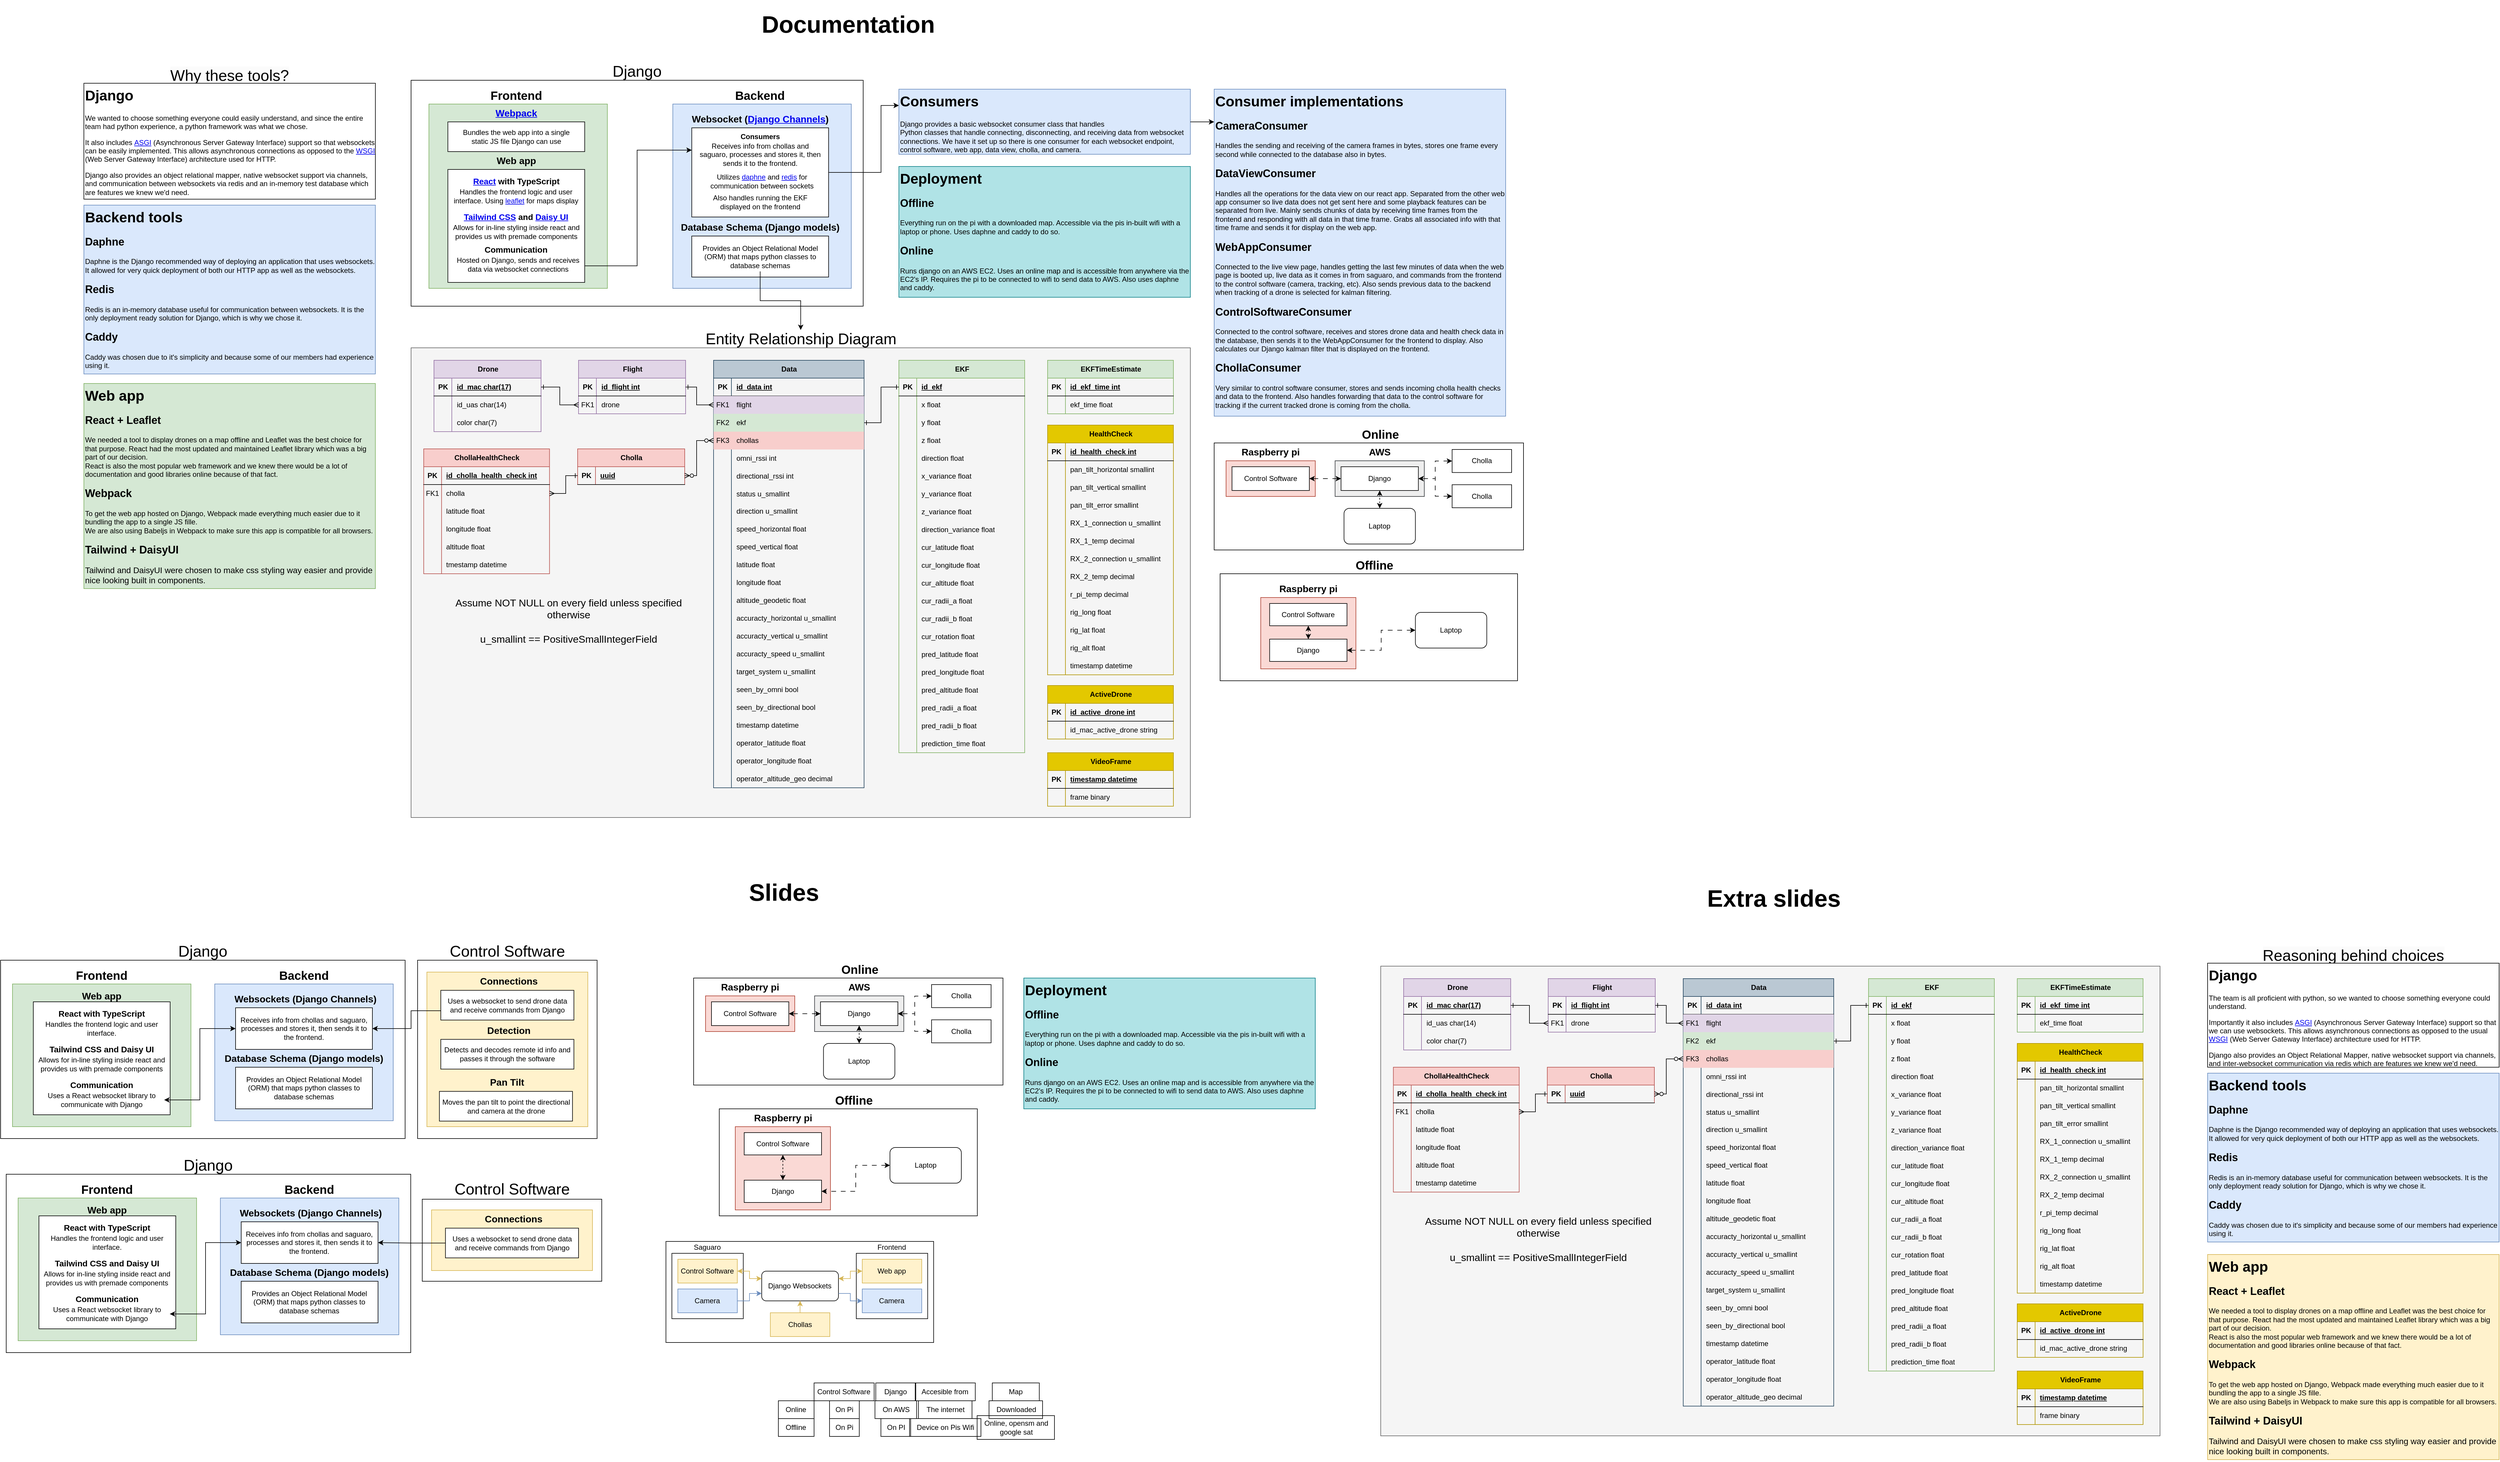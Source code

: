 <mxfile version="24.7.7">
  <diagram id="C5RBs43oDa-KdzZeNtuy" name="Page-1">
    <mxGraphModel grid="1" page="1" gridSize="10" guides="1" tooltips="1" connect="1" arrows="1" fold="1" pageScale="1" pageWidth="827" pageHeight="1169" background="none" math="0" shadow="0">
      <root>
        <mxCell id="WIyWlLk6GJQsqaUBKTNV-0" />
        <mxCell id="WIyWlLk6GJQsqaUBKTNV-1" parent="WIyWlLk6GJQsqaUBKTNV-0" />
        <mxCell id="hjJsxjWbHwanX2Sl_aZI-0" value="" style="rounded=0;whiteSpace=wrap;html=1;movable=1;resizable=1;rotatable=1;deletable=1;editable=1;locked=0;connectable=1;" vertex="1" parent="WIyWlLk6GJQsqaUBKTNV-1">
          <mxGeometry x="50" y="80" width="760" height="380" as="geometry" />
        </mxCell>
        <mxCell id="hjJsxjWbHwanX2Sl_aZI-27" value="" style="rounded=0;whiteSpace=wrap;html=1;fillColor=#dae8fc;strokeColor=#6c8ebf;" vertex="1" parent="WIyWlLk6GJQsqaUBKTNV-1">
          <mxGeometry x="490" y="120" width="300" height="310" as="geometry" />
        </mxCell>
        <mxCell id="hjJsxjWbHwanX2Sl_aZI-1" value="&lt;span style=&quot;font-size: 26px;&quot;&gt;Django&lt;/span&gt;" style="text;html=1;align=center;verticalAlign=middle;whiteSpace=wrap;rounded=0;" vertex="1" parent="WIyWlLk6GJQsqaUBKTNV-1">
          <mxGeometry x="387" y="50" width="86" height="30" as="geometry" />
        </mxCell>
        <mxCell id="hjJsxjWbHwanX2Sl_aZI-11" value="" style="rounded=0;whiteSpace=wrap;html=1;" vertex="1" parent="WIyWlLk6GJQsqaUBKTNV-1">
          <mxGeometry x="521.86" y="342" width="230" height="69" as="geometry" />
        </mxCell>
        <mxCell id="hjJsxjWbHwanX2Sl_aZI-14" value="&lt;font style=&quot;font-size: 16px;&quot;&gt;&lt;b&gt;Database Schema (Django models)&lt;/b&gt;&lt;/font&gt;" style="text;html=1;align=center;verticalAlign=middle;whiteSpace=wrap;rounded=0;" vertex="1" parent="WIyWlLk6GJQsqaUBKTNV-1">
          <mxGeometry x="499.99" y="312" width="273.75" height="30" as="geometry" />
        </mxCell>
        <mxCell id="hjJsxjWbHwanX2Sl_aZI-28" value="&lt;font style=&quot;font-size: 20px;&quot;&gt;&lt;b&gt;Backend&lt;/b&gt;&lt;/font&gt;" style="text;html=1;align=center;verticalAlign=middle;whiteSpace=wrap;rounded=0;fillColor=none;" vertex="1" parent="WIyWlLk6GJQsqaUBKTNV-1">
          <mxGeometry x="590.31" y="90" width="93.13" height="30" as="geometry" />
        </mxCell>
        <mxCell id="TrpeVpyojtOzT7Brl9Vo-161" style="edgeStyle=orthogonalEdgeStyle;rounded=0;orthogonalLoop=1;jettySize=auto;html=1;entryX=0.5;entryY=0;entryDx=0;entryDy=0;" edge="1" parent="WIyWlLk6GJQsqaUBKTNV-1" source="hjJsxjWbHwanX2Sl_aZI-172" target="hjJsxjWbHwanX2Sl_aZI-178">
          <mxGeometry relative="1" as="geometry" />
        </mxCell>
        <mxCell id="hjJsxjWbHwanX2Sl_aZI-172" value="Provides an Object Relational Model (ORM) that maps python classes to database schemas" style="text;html=1;align=center;verticalAlign=middle;whiteSpace=wrap;rounded=0;" vertex="1" parent="WIyWlLk6GJQsqaUBKTNV-1">
          <mxGeometry x="533.12" y="351.5" width="207.5" height="50" as="geometry" />
        </mxCell>
        <mxCell id="hjJsxjWbHwanX2Sl_aZI-3" value="&lt;font style=&quot;font-size: 16px;&quot;&gt;&lt;b&gt;Websocket (&lt;a href=&quot;https://channels.readthedocs.io/en/latest/&quot;&gt;Django Channels&lt;/a&gt;)&lt;/b&gt;&lt;/font&gt;" style="text;html=1;align=center;verticalAlign=middle;whiteSpace=wrap;rounded=0;" vertex="1" parent="WIyWlLk6GJQsqaUBKTNV-1">
          <mxGeometry x="518.12" y="130" width="237.5" height="30" as="geometry" />
        </mxCell>
        <mxCell id="hjJsxjWbHwanX2Sl_aZI-2" value="" style="rounded=0;whiteSpace=wrap;html=1;" vertex="1" parent="WIyWlLk6GJQsqaUBKTNV-1">
          <mxGeometry x="521.87" y="160" width="230" height="150" as="geometry" />
        </mxCell>
        <mxCell id="59zC_NwhQiYVUqx2v5sn-53" style="edgeStyle=orthogonalEdgeStyle;rounded=0;orthogonalLoop=1;jettySize=auto;html=1;exitX=1;exitY=0.5;exitDx=0;exitDy=0;entryX=0;entryY=0.25;entryDx=0;entryDy=0;" edge="1" parent="WIyWlLk6GJQsqaUBKTNV-1" source="hjJsxjWbHwanX2Sl_aZI-2" target="59zC_NwhQiYVUqx2v5sn-52">
          <mxGeometry relative="1" as="geometry">
            <Array as="points">
              <mxPoint x="840" y="235" />
              <mxPoint x="840" y="122" />
            </Array>
            <mxPoint x="850" y="100" as="targetPoint" />
          </mxGeometry>
        </mxCell>
        <mxCell id="hjJsxjWbHwanX2Sl_aZI-5" value="&lt;b&gt;Consumers&lt;/b&gt;" style="text;html=1;align=center;verticalAlign=middle;whiteSpace=wrap;rounded=0;" vertex="1" parent="WIyWlLk6GJQsqaUBKTNV-1">
          <mxGeometry x="591.87" y="165" width="90" height="20" as="geometry" />
        </mxCell>
        <mxCell id="hjJsxjWbHwanX2Sl_aZI-6" value="Receives info from chollas and saguaro, processes and stores it, then sends it to the frontend." style="text;html=1;align=center;verticalAlign=middle;whiteSpace=wrap;rounded=0;" vertex="1" parent="WIyWlLk6GJQsqaUBKTNV-1">
          <mxGeometry x="533.11" y="185" width="207.5" height="40" as="geometry" />
        </mxCell>
        <mxCell id="hjJsxjWbHwanX2Sl_aZI-7" value="Also handles running the EKF displayed on the frontend" style="text;html=1;align=center;verticalAlign=middle;whiteSpace=wrap;rounded=0;" vertex="1" parent="WIyWlLk6GJQsqaUBKTNV-1">
          <mxGeometry x="533.11" y="270" width="207.5" height="30" as="geometry" />
        </mxCell>
        <mxCell id="hjJsxjWbHwanX2Sl_aZI-175" value="Utilizes &lt;a href=&quot;https://docs.djangoproject.com/en/5.0/howto/deployment/asgi/daphne/&quot;&gt;daphne&lt;/a&gt; and &lt;a href=&quot;https://redis.io/&quot;&gt;redis&lt;/a&gt; for communication between sockets" style="text;html=1;align=center;verticalAlign=middle;whiteSpace=wrap;rounded=0;" vertex="1" parent="WIyWlLk6GJQsqaUBKTNV-1">
          <mxGeometry x="536.25" y="235" width="207.5" height="30" as="geometry" />
        </mxCell>
        <mxCell id="hjJsxjWbHwanX2Sl_aZI-194" value="&lt;span style=&quot;color: rgb(0, 0, 0); font-family: Helvetica; font-size: 26px; font-style: normal; font-variant-ligatures: normal; font-variant-caps: normal; font-weight: 400; letter-spacing: normal; orphans: 2; text-indent: 0px; text-transform: none; widows: 2; word-spacing: 0px; -webkit-text-stroke-width: 0px; white-space: normal; background-color: rgb(251, 251, 251); text-decoration-thickness: initial; text-decoration-style: initial; text-decoration-color: initial; float: none; display: inline !important;&quot;&gt;Why these tools?&lt;br&gt;&lt;/span&gt;" style="text;whiteSpace=wrap;html=1;align=center;" vertex="1" parent="WIyWlLk6GJQsqaUBKTNV-1">
          <mxGeometry x="-425" y="50" width="340" height="40" as="geometry" />
        </mxCell>
        <mxCell id="hjJsxjWbHwanX2Sl_aZI-196" value="&lt;h1 style=&quot;margin-top: 0px;&quot;&gt;Web app&lt;/h1&gt;&lt;h2&gt;&lt;b&gt;React + Leaflet&lt;/b&gt;&lt;/h2&gt;&lt;p style=&quot;&quot;&gt;We needed a tool to display drones on a map offline and Leaflet was the best choice for that purpose. React had the most updated and maintained Leaflet library which was a big part of our decision.&lt;br&gt;React is also the most popular web framework and we knew there would be a lot of documentation and good libraries online because of that fact.&lt;br&gt;&lt;/p&gt;&lt;h2&gt;&lt;b&gt;Webpack&lt;/b&gt;&lt;/h2&gt;&lt;h2&gt;&lt;/h2&gt;&lt;p style=&quot;&quot;&gt;To get the web app hosted on Django, Webpack made everything much easier due to it bundling the app to a single JS fille.&lt;br&gt;We are also using Babeljs in Webpack to make sure this app is compatible for all browsers.&lt;br&gt;&lt;/p&gt;&lt;h2 style=&quot;font-size: 18px;&quot;&gt;&lt;b&gt;Tailwind + DaisyUI&lt;/b&gt;&lt;br&gt;&lt;/h2&gt;&lt;p style=&quot;font-size: 14px;&quot;&gt;Tailwind and DaisyUI were chosen to make css styling way easier and provide nice looking built in components.&lt;/p&gt;" style="text;html=1;whiteSpace=wrap;overflow=hidden;rounded=0;fillColor=#d5e8d4;strokeColor=#82b366;" vertex="1" parent="WIyWlLk6GJQsqaUBKTNV-1">
          <mxGeometry x="-500" y="590" width="490" height="345" as="geometry" />
        </mxCell>
        <mxCell id="hjJsxjWbHwanX2Sl_aZI-197" value="&lt;h1 style=&quot;margin-top: 0px;&quot;&gt;Django&lt;/h1&gt;&lt;p&gt;We wanted to choose something everyone could easily understand, and since the entire team had python experience, a python framework was what we chose.&lt;br&gt;&lt;/p&gt;&lt;p&gt;It also includes&amp;nbsp;&lt;a href=&quot;https://asgi.readthedocs.io/en/latest/&quot;&gt;ASGI&lt;/a&gt; (Asynchronous Server Gateway Interface) support so that websockets can be easily implemented. This allows asynchronous connections as opposed to the &lt;a href=&quot;https://en.wikipedia.org/wiki/Web_Server_Gateway_Interface&quot;&gt;WSGI&lt;/a&gt; (Web Server Gateway Interface) architecture used for HTTP.&lt;br&gt;&lt;/p&gt;&lt;p&gt;Django also provides an object relational mapper, native websocket support via channels, and communication between websockets via redis and an in-memory test database which are features we knew we&#39;d need.&lt;/p&gt;&lt;p&gt;&lt;br&gt;&lt;/p&gt;" style="text;html=1;whiteSpace=wrap;overflow=hidden;rounded=0;fillColor=default;gradientColor=none;strokeColor=default;" vertex="1" parent="WIyWlLk6GJQsqaUBKTNV-1">
          <mxGeometry x="-500" y="85" width="490" height="195" as="geometry" />
        </mxCell>
        <mxCell id="hjJsxjWbHwanX2Sl_aZI-198" value="&lt;h1 style=&quot;margin-top: 0px;&quot;&gt;Backend tools&lt;br&gt;&lt;/h1&gt;&lt;h2&gt;Daphne&lt;br&gt;&lt;/h2&gt;&lt;p&gt;Daphne is the Django recommended way of deploying an application that uses websockets. It allowed for very quick deployment of both our HTTP app as well as the websockets.&lt;/p&gt;&lt;h2&gt;Redis&lt;br&gt;&lt;/h2&gt;&lt;p&gt;Redis is an in-memory database useful for communication between websockets. It is the only deployment ready solution for Django, which is why we chose it.&lt;/p&gt;&lt;h2&gt;Caddy&lt;br&gt;&lt;/h2&gt;&lt;p&gt;Caddy was chosen due to it&#39;s simplicity and because some of our members had experience using it.&lt;br&gt;&lt;/p&gt;" style="text;html=1;whiteSpace=wrap;overflow=hidden;rounded=0;fillColor=#dae8fc;strokeColor=#6c8ebf;" vertex="1" parent="WIyWlLk6GJQsqaUBKTNV-1">
          <mxGeometry x="-500" y="290" width="490" height="284" as="geometry" />
        </mxCell>
        <mxCell id="hjJsxjWbHwanX2Sl_aZI-41" value="&lt;font style=&quot;font-size: 20px;&quot;&gt;&lt;b&gt;Frontend&lt;/b&gt;&lt;/font&gt;" style="text;html=1;align=center;verticalAlign=middle;whiteSpace=wrap;rounded=0;" vertex="1" parent="WIyWlLk6GJQsqaUBKTNV-1">
          <mxGeometry x="196.87" y="90" width="60" height="30" as="geometry" />
        </mxCell>
        <mxCell id="hjJsxjWbHwanX2Sl_aZI-191" value="" style="group;fillColor=#ffe6cc;strokeColor=#d79b00;" vertex="1" connectable="0" parent="WIyWlLk6GJQsqaUBKTNV-1">
          <mxGeometry x="80" y="120" width="300" height="310" as="geometry" />
        </mxCell>
        <mxCell id="hjJsxjWbHwanX2Sl_aZI-29" value="" style="rounded=0;whiteSpace=wrap;html=1;movable=1;resizable=1;rotatable=1;deletable=1;editable=1;locked=0;connectable=1;fillColor=#d5e8d4;strokeColor=#82b366;" vertex="1" parent="hjJsxjWbHwanX2Sl_aZI-191">
          <mxGeometry width="300" height="310" as="geometry" />
        </mxCell>
        <mxCell id="hjJsxjWbHwanX2Sl_aZI-190" value="" style="group;movable=1;resizable=1;rotatable=1;deletable=1;editable=1;locked=0;connectable=1;" vertex="1" connectable="0" parent="hjJsxjWbHwanX2Sl_aZI-191">
          <mxGeometry x="28.12" width="243.75" height="300" as="geometry" />
        </mxCell>
        <mxCell id="hjJsxjWbHwanX2Sl_aZI-42" value="" style="group" vertex="1" connectable="0" parent="hjJsxjWbHwanX2Sl_aZI-190">
          <mxGeometry width="237.5" height="80" as="geometry" />
        </mxCell>
        <mxCell id="hjJsxjWbHwanX2Sl_aZI-34" value="&lt;font style=&quot;font-size: 16px;&quot;&gt;&lt;b&gt;&lt;a href=&quot;https://webpack.js.org/&quot;&gt;Webpack&lt;/a&gt;&lt;/b&gt;&lt;/font&gt;" style="text;html=1;align=center;verticalAlign=middle;whiteSpace=wrap;rounded=0;" vertex="1" parent="hjJsxjWbHwanX2Sl_aZI-42">
          <mxGeometry width="237.5" height="30" as="geometry" />
        </mxCell>
        <mxCell id="hjJsxjWbHwanX2Sl_aZI-37" value="" style="rounded=0;whiteSpace=wrap;html=1;" vertex="1" parent="hjJsxjWbHwanX2Sl_aZI-42">
          <mxGeometry x="3.75" y="30" width="230" height="50" as="geometry" />
        </mxCell>
        <mxCell id="hjJsxjWbHwanX2Sl_aZI-39" value="Bundles the web app into a single static JS file Django can use" style="text;html=1;align=center;verticalAlign=middle;whiteSpace=wrap;rounded=0;" vertex="1" parent="hjJsxjWbHwanX2Sl_aZI-42">
          <mxGeometry x="15" y="40" width="207.5" height="30" as="geometry" />
        </mxCell>
        <mxCell id="hjJsxjWbHwanX2Sl_aZI-189" value="" style="group" vertex="1" connectable="0" parent="hjJsxjWbHwanX2Sl_aZI-190">
          <mxGeometry x="3.74" y="80" width="240.01" height="220" as="geometry" />
        </mxCell>
        <mxCell id="hjJsxjWbHwanX2Sl_aZI-31" value="&lt;span style=&quot;font-size: 16px;&quot;&gt;&lt;b&gt;Web app&lt;/b&gt;&lt;/span&gt;" style="text;html=1;align=center;verticalAlign=middle;whiteSpace=wrap;rounded=0;" vertex="1" parent="hjJsxjWbHwanX2Sl_aZI-189">
          <mxGeometry width="230.01" height="30" as="geometry" />
        </mxCell>
        <mxCell id="hjJsxjWbHwanX2Sl_aZI-188" value="" style="group" vertex="1" connectable="0" parent="hjJsxjWbHwanX2Sl_aZI-189">
          <mxGeometry x="0.01" y="30" width="240" height="190" as="geometry" />
        </mxCell>
        <mxCell id="hjJsxjWbHwanX2Sl_aZI-30" value="" style="rounded=0;whiteSpace=wrap;html=1;movable=1;resizable=1;rotatable=1;deletable=1;editable=1;locked=0;connectable=1;" vertex="1" parent="hjJsxjWbHwanX2Sl_aZI-188">
          <mxGeometry width="230" height="190" as="geometry" />
        </mxCell>
        <mxCell id="hjJsxjWbHwanX2Sl_aZI-184" value="" style="group" vertex="1" connectable="0" parent="hjJsxjWbHwanX2Sl_aZI-188">
          <mxGeometry x="11.13" y="124.5" width="213.99" height="50" as="geometry" />
        </mxCell>
        <mxCell id="hjJsxjWbHwanX2Sl_aZI-182" value="&lt;span style=&quot;font-size: 14px;&quot;&gt;&lt;b&gt;Communication&lt;/b&gt;&lt;/span&gt;" style="text;html=1;align=center;verticalAlign=middle;whiteSpace=wrap;rounded=0;" vertex="1" parent="hjJsxjWbHwanX2Sl_aZI-184">
          <mxGeometry x="10.35" width="187.03" height="20" as="geometry" />
        </mxCell>
        <mxCell id="hjJsxjWbHwanX2Sl_aZI-183" value="Hosted on Django, sends and receives data via websocket connections" style="text;html=1;align=center;verticalAlign=middle;whiteSpace=wrap;rounded=0;" vertex="1" parent="hjJsxjWbHwanX2Sl_aZI-184">
          <mxGeometry y="20" width="213.99" height="30" as="geometry" />
        </mxCell>
        <mxCell id="hjJsxjWbHwanX2Sl_aZI-186" value="" style="group" vertex="1" connectable="0" parent="hjJsxjWbHwanX2Sl_aZI-188">
          <mxGeometry x="1.01" y="70" width="227.98" height="50" as="geometry" />
        </mxCell>
        <mxCell id="hjJsxjWbHwanX2Sl_aZI-56" value="&lt;font style=&quot;font-size: 14px;&quot;&gt;&lt;b&gt;&lt;a href=&quot;https://tailwindcss.com/&quot;&gt;Tailwind CSS&lt;/a&gt; and &lt;a href=&quot;https://daisyui.com/&quot;&gt;Daisy UI&lt;/a&gt;&lt;/b&gt;&lt;/font&gt;" style="text;html=1;align=center;verticalAlign=middle;whiteSpace=wrap;rounded=0;" vertex="1" parent="hjJsxjWbHwanX2Sl_aZI-186">
          <mxGeometry x="20.47" width="187.03" height="20" as="geometry" />
        </mxCell>
        <mxCell id="hjJsxjWbHwanX2Sl_aZI-57" value="Allows for in-line styling inside react and provides us with premade components" style="text;html=1;align=center;verticalAlign=middle;whiteSpace=wrap;rounded=0;" vertex="1" parent="hjJsxjWbHwanX2Sl_aZI-186">
          <mxGeometry y="20" width="227.98" height="30" as="geometry" />
        </mxCell>
        <mxCell id="hjJsxjWbHwanX2Sl_aZI-187" value="" style="group" vertex="1" connectable="0" parent="hjJsxjWbHwanX2Sl_aZI-188">
          <mxGeometry x="40.94" y="10" width="190" height="50" as="geometry" />
        </mxCell>
        <mxCell id="hjJsxjWbHwanX2Sl_aZI-52" value="&lt;font style=&quot;font-size: 14px;&quot;&gt;&lt;b&gt;&lt;a href=&quot;https://react.dev/&quot;&gt;React&lt;/a&gt; with TypeScript&lt;/b&gt;&lt;/font&gt;" style="text;html=1;align=center;verticalAlign=middle;whiteSpace=wrap;rounded=0;" vertex="1" parent="hjJsxjWbHwanX2Sl_aZI-187">
          <mxGeometry width="148.13" height="20" as="geometry" />
        </mxCell>
        <mxCell id="hjJsxjWbHwanX2Sl_aZI-55" value="Handles the frontend logic and user interface. Using &lt;a href=&quot;https://react-leaflet.js.org/&quot;&gt;leaflet&lt;/a&gt; for maps display" style="text;html=1;align=center;verticalAlign=middle;whiteSpace=wrap;rounded=0;" vertex="1" parent="hjJsxjWbHwanX2Sl_aZI-188">
          <mxGeometry x="8.43" y="30" width="213.14" height="30" as="geometry" />
        </mxCell>
        <mxCell id="hjJsxjWbHwanX2Sl_aZI-201" style="edgeStyle=orthogonalEdgeStyle;rounded=0;orthogonalLoop=1;jettySize=auto;html=1;entryX=0;entryY=0.25;entryDx=0;entryDy=0;exitX=1;exitY=0.853;exitDx=0;exitDy=0;exitPerimeter=0;" edge="1" parent="WIyWlLk6GJQsqaUBKTNV-1" source="hjJsxjWbHwanX2Sl_aZI-30" target="hjJsxjWbHwanX2Sl_aZI-2">
          <mxGeometry relative="1" as="geometry">
            <mxPoint x="390" y="400" as="sourcePoint" />
            <Array as="points">
              <mxPoint x="430" y="392" />
              <mxPoint x="430" y="198" />
            </Array>
          </mxGeometry>
        </mxCell>
        <mxCell id="59zC_NwhQiYVUqx2v5sn-52" value="&lt;h1 style=&quot;margin-top: 0px;&quot;&gt;Consumers&lt;/h1&gt;&lt;div&gt;Django provides a basic websocket consumer class that handles&amp;nbsp;&lt;/div&gt;&lt;div&gt;Python classes that handle connecting, disconnecting, and receiving data from websocket connections. We have it set up so there is one consumer for each websocket endpoint, control software, web app, data view, cholla, and camera.&amp;nbsp;&lt;span style=&quot;background-color: initial;&quot;&gt;&amp;nbsp;&lt;/span&gt;&lt;/div&gt;" style="text;html=1;whiteSpace=wrap;overflow=hidden;rounded=0;fillColor=#dae8fc;strokeColor=#6c8ebf;" vertex="1" parent="WIyWlLk6GJQsqaUBKTNV-1">
          <mxGeometry x="870" y="95" width="490" height="109.5" as="geometry" />
        </mxCell>
        <mxCell id="59zC_NwhQiYVUqx2v5sn-54" value="&lt;h1 style=&quot;margin-top: 0px;&quot;&gt;Deployment&lt;br&gt;&lt;/h1&gt;&lt;div&gt;&lt;h2&gt;Offline&lt;/h2&gt;&lt;div&gt;Everything run on the pi with a downloaded map. Accessible via the pis in-built wifi with a laptop or phone. Uses daphne and caddy to do so.&lt;/div&gt;&lt;div&gt;&lt;h2&gt;Online&lt;/h2&gt;&lt;div&gt;Runs django on an AWS EC2. Uses an online map and is accessible from anywhere via the EC2&#39;s IP. Requires the pi to be connected to wifi to send data to AWS. Also uses daphne and caddy.&lt;br&gt;&lt;/div&gt;&lt;/div&gt;&lt;/div&gt;" style="text;html=1;whiteSpace=wrap;overflow=hidden;rounded=0;fillColor=#b0e3e6;strokeColor=#0e8088;" vertex="1" parent="WIyWlLk6GJQsqaUBKTNV-1">
          <mxGeometry x="870" y="225" width="490" height="220" as="geometry" />
        </mxCell>
        <mxCell id="TrpeVpyojtOzT7Brl9Vo-158" value="" style="group" vertex="1" connectable="0" parent="WIyWlLk6GJQsqaUBKTNV-1">
          <mxGeometry x="50" y="500" width="1604" height="820" as="geometry" />
        </mxCell>
        <mxCell id="hjJsxjWbHwanX2Sl_aZI-178" value="&lt;font style=&quot;font-size: 26px;&quot;&gt;Entity Relationship Diagram&lt;/font&gt;" style="text;html=1;align=center;verticalAlign=middle;whiteSpace=wrap;rounded=0;" vertex="1" parent="TrpeVpyojtOzT7Brl9Vo-158">
          <mxGeometry x="473.5" width="363" height="30" as="geometry" />
        </mxCell>
        <mxCell id="TrpeVpyojtOzT7Brl9Vo-157" value="" style="group" vertex="1" connectable="0" parent="TrpeVpyojtOzT7Brl9Vo-158">
          <mxGeometry y="30" width="1604" height="790" as="geometry" />
        </mxCell>
        <mxCell id="hjJsxjWbHwanX2Sl_aZI-177" value="" style="rounded=0;whiteSpace=wrap;html=1;movable=1;resizable=1;rotatable=1;deletable=1;editable=1;locked=0;connectable=1;fillColor=#f5f5f5;fontColor=#333333;strokeColor=#666666;" vertex="1" parent="TrpeVpyojtOzT7Brl9Vo-157">
          <mxGeometry width="1310" height="790" as="geometry" />
        </mxCell>
        <mxCell id="TrpeVpyojtOzT7Brl9Vo-156" value="" style="group" vertex="1" connectable="0" parent="TrpeVpyojtOzT7Brl9Vo-157">
          <mxGeometry x="21.25" y="21" width="1260.25" height="750" as="geometry" />
        </mxCell>
        <mxCell id="hjJsxjWbHwanX2Sl_aZI-101" value="&lt;font style=&quot;font-size: 17px;&quot;&gt;Assume NOT NULL on every field unless specified otherwise&lt;br&gt;&lt;br&gt;&lt;/font&gt;&lt;div style=&quot;font-size: 17px;&quot;&gt;&lt;font style=&quot;font-size: 17px;&quot;&gt;u_smallint == PositiveSmallIntegerField&lt;/font&gt;&lt;/div&gt;" style="text;html=1;align=center;verticalAlign=middle;whiteSpace=wrap;rounded=0;" vertex="1" parent="TrpeVpyojtOzT7Brl9Vo-156">
          <mxGeometry x="28.75" y="389" width="430" height="100" as="geometry" />
        </mxCell>
        <mxCell id="TrpeVpyojtOzT7Brl9Vo-155" value="" style="group" vertex="1" connectable="0" parent="TrpeVpyojtOzT7Brl9Vo-156">
          <mxGeometry width="1260.25" height="750" as="geometry" />
        </mxCell>
        <mxCell id="hjJsxjWbHwanX2Sl_aZI-62" value="Drone" style="shape=table;startSize=30;container=1;collapsible=1;childLayout=tableLayout;fixedRows=1;rowLines=0;fontStyle=1;align=center;resizeLast=1;html=1;fillColor=#e1d5e7;strokeColor=#9673a6;" vertex="1" parent="TrpeVpyojtOzT7Brl9Vo-155">
          <mxGeometry x="17.25" width="180" height="120" as="geometry" />
        </mxCell>
        <mxCell id="hjJsxjWbHwanX2Sl_aZI-63" value="" style="shape=tableRow;horizontal=0;startSize=0;swimlaneHead=0;swimlaneBody=0;fillColor=none;collapsible=0;dropTarget=0;points=[[0,0.5],[1,0.5]];portConstraint=eastwest;top=0;left=0;right=0;bottom=1;" vertex="1" parent="hjJsxjWbHwanX2Sl_aZI-62">
          <mxGeometry y="30" width="180" height="30" as="geometry" />
        </mxCell>
        <mxCell id="hjJsxjWbHwanX2Sl_aZI-64" value="PK" style="shape=partialRectangle;connectable=0;fillColor=none;top=0;left=0;bottom=0;right=0;fontStyle=1;overflow=hidden;whiteSpace=wrap;html=1;" vertex="1" parent="hjJsxjWbHwanX2Sl_aZI-63">
          <mxGeometry width="30" height="30" as="geometry">
            <mxRectangle width="30" height="30" as="alternateBounds" />
          </mxGeometry>
        </mxCell>
        <mxCell id="hjJsxjWbHwanX2Sl_aZI-65" value="id_mac char(17)" style="shape=partialRectangle;connectable=0;fillColor=none;top=0;left=0;bottom=0;right=0;align=left;spacingLeft=6;fontStyle=5;overflow=hidden;whiteSpace=wrap;html=1;" vertex="1" parent="hjJsxjWbHwanX2Sl_aZI-63">
          <mxGeometry x="30" width="150" height="30" as="geometry">
            <mxRectangle width="150" height="30" as="alternateBounds" />
          </mxGeometry>
        </mxCell>
        <mxCell id="hjJsxjWbHwanX2Sl_aZI-66" value="" style="shape=tableRow;horizontal=0;startSize=0;swimlaneHead=0;swimlaneBody=0;fillColor=none;collapsible=0;dropTarget=0;points=[[0,0.5],[1,0.5]];portConstraint=eastwest;top=0;left=0;right=0;bottom=0;" vertex="1" parent="hjJsxjWbHwanX2Sl_aZI-62">
          <mxGeometry y="60" width="180" height="30" as="geometry" />
        </mxCell>
        <mxCell id="hjJsxjWbHwanX2Sl_aZI-67" value="" style="shape=partialRectangle;connectable=0;fillColor=none;top=0;left=0;bottom=0;right=0;editable=1;overflow=hidden;whiteSpace=wrap;html=1;" vertex="1" parent="hjJsxjWbHwanX2Sl_aZI-66">
          <mxGeometry width="30" height="30" as="geometry">
            <mxRectangle width="30" height="30" as="alternateBounds" />
          </mxGeometry>
        </mxCell>
        <mxCell id="hjJsxjWbHwanX2Sl_aZI-68" value="id_uas char(14)" style="shape=partialRectangle;connectable=0;fillColor=none;top=0;left=0;bottom=0;right=0;align=left;spacingLeft=6;overflow=hidden;whiteSpace=wrap;html=1;" vertex="1" parent="hjJsxjWbHwanX2Sl_aZI-66">
          <mxGeometry x="30" width="150" height="30" as="geometry">
            <mxRectangle width="150" height="30" as="alternateBounds" />
          </mxGeometry>
        </mxCell>
        <mxCell id="59zC_NwhQiYVUqx2v5sn-0" value="" style="shape=tableRow;horizontal=0;startSize=0;swimlaneHead=0;swimlaneBody=0;fillColor=none;collapsible=0;dropTarget=0;points=[[0,0.5],[1,0.5]];portConstraint=eastwest;top=0;left=0;right=0;bottom=0;" vertex="1" parent="hjJsxjWbHwanX2Sl_aZI-62">
          <mxGeometry y="90" width="180" height="30" as="geometry" />
        </mxCell>
        <mxCell id="59zC_NwhQiYVUqx2v5sn-1" value="" style="shape=partialRectangle;connectable=0;fillColor=none;top=0;left=0;bottom=0;right=0;editable=1;overflow=hidden;whiteSpace=wrap;html=1;" vertex="1" parent="59zC_NwhQiYVUqx2v5sn-0">
          <mxGeometry width="30" height="30" as="geometry">
            <mxRectangle width="30" height="30" as="alternateBounds" />
          </mxGeometry>
        </mxCell>
        <mxCell id="59zC_NwhQiYVUqx2v5sn-2" value="color char(7)" style="shape=partialRectangle;connectable=0;fillColor=none;top=0;left=0;bottom=0;right=0;align=left;spacingLeft=6;overflow=hidden;whiteSpace=wrap;html=1;" vertex="1" parent="59zC_NwhQiYVUqx2v5sn-0">
          <mxGeometry x="30" width="150" height="30" as="geometry">
            <mxRectangle width="150" height="30" as="alternateBounds" />
          </mxGeometry>
        </mxCell>
        <mxCell id="hjJsxjWbHwanX2Sl_aZI-88" value="Flight" style="shape=table;startSize=30;container=1;collapsible=1;childLayout=tableLayout;fixedRows=1;rowLines=0;fontStyle=1;align=center;resizeLast=1;html=1;fillColor=#e1d5e7;strokeColor=#9673a6;" vertex="1" parent="TrpeVpyojtOzT7Brl9Vo-155">
          <mxGeometry x="260.25" width="180" height="90" as="geometry" />
        </mxCell>
        <mxCell id="hjJsxjWbHwanX2Sl_aZI-89" value="" style="shape=tableRow;horizontal=0;startSize=0;swimlaneHead=0;swimlaneBody=0;fillColor=none;collapsible=0;dropTarget=0;points=[[0,0.5],[1,0.5]];portConstraint=eastwest;top=0;left=0;right=0;bottom=1;" vertex="1" parent="hjJsxjWbHwanX2Sl_aZI-88">
          <mxGeometry y="30" width="180" height="30" as="geometry" />
        </mxCell>
        <mxCell id="hjJsxjWbHwanX2Sl_aZI-90" value="PK" style="shape=partialRectangle;connectable=0;fillColor=none;top=0;left=0;bottom=0;right=0;fontStyle=1;overflow=hidden;whiteSpace=wrap;html=1;" vertex="1" parent="hjJsxjWbHwanX2Sl_aZI-89">
          <mxGeometry width="30" height="30" as="geometry">
            <mxRectangle width="30" height="30" as="alternateBounds" />
          </mxGeometry>
        </mxCell>
        <mxCell id="hjJsxjWbHwanX2Sl_aZI-91" value="id_flight int" style="shape=partialRectangle;connectable=0;fillColor=none;top=0;left=0;bottom=0;right=0;align=left;spacingLeft=6;fontStyle=5;overflow=hidden;whiteSpace=wrap;html=1;" vertex="1" parent="hjJsxjWbHwanX2Sl_aZI-89">
          <mxGeometry x="30" width="150" height="30" as="geometry">
            <mxRectangle width="150" height="30" as="alternateBounds" />
          </mxGeometry>
        </mxCell>
        <mxCell id="hjJsxjWbHwanX2Sl_aZI-92" value="" style="shape=tableRow;horizontal=0;startSize=0;swimlaneHead=0;swimlaneBody=0;fillColor=none;collapsible=0;dropTarget=0;points=[[0,0.5],[1,0.5]];portConstraint=eastwest;top=0;left=0;right=0;bottom=0;" vertex="1" parent="hjJsxjWbHwanX2Sl_aZI-88">
          <mxGeometry y="60" width="180" height="30" as="geometry" />
        </mxCell>
        <mxCell id="hjJsxjWbHwanX2Sl_aZI-93" value="FK1" style="shape=partialRectangle;connectable=0;fillColor=none;top=0;left=0;bottom=0;right=0;editable=1;overflow=hidden;whiteSpace=wrap;html=1;" vertex="1" parent="hjJsxjWbHwanX2Sl_aZI-92">
          <mxGeometry width="30" height="30" as="geometry">
            <mxRectangle width="30" height="30" as="alternateBounds" />
          </mxGeometry>
        </mxCell>
        <mxCell id="hjJsxjWbHwanX2Sl_aZI-94" value="drone" style="shape=partialRectangle;connectable=0;fillColor=none;top=0;left=0;bottom=0;right=0;align=left;spacingLeft=6;overflow=hidden;whiteSpace=wrap;html=1;" vertex="1" parent="hjJsxjWbHwanX2Sl_aZI-92">
          <mxGeometry x="30" width="150" height="30" as="geometry">
            <mxRectangle width="150" height="30" as="alternateBounds" />
          </mxGeometry>
        </mxCell>
        <mxCell id="hjJsxjWbHwanX2Sl_aZI-106" value="Data" style="shape=table;startSize=30;container=1;collapsible=1;childLayout=tableLayout;fixedRows=1;rowLines=0;fontStyle=1;align=center;resizeLast=1;html=1;fillColor=#bac8d3;strokeColor=#23445d;" vertex="1" parent="TrpeVpyojtOzT7Brl9Vo-155">
          <mxGeometry x="487.25" width="253" height="719" as="geometry" />
        </mxCell>
        <mxCell id="hjJsxjWbHwanX2Sl_aZI-107" value="" style="shape=tableRow;horizontal=0;startSize=0;swimlaneHead=0;swimlaneBody=0;fillColor=none;collapsible=0;dropTarget=0;points=[[0,0.5],[1,0.5]];portConstraint=eastwest;top=0;left=0;right=0;bottom=1;" vertex="1" parent="hjJsxjWbHwanX2Sl_aZI-106">
          <mxGeometry y="30" width="253" height="30" as="geometry" />
        </mxCell>
        <mxCell id="hjJsxjWbHwanX2Sl_aZI-108" value="PK" style="shape=partialRectangle;connectable=0;fillColor=none;top=0;left=0;bottom=0;right=0;fontStyle=1;overflow=hidden;whiteSpace=wrap;html=1;" vertex="1" parent="hjJsxjWbHwanX2Sl_aZI-107">
          <mxGeometry width="30" height="30" as="geometry">
            <mxRectangle width="30" height="30" as="alternateBounds" />
          </mxGeometry>
        </mxCell>
        <mxCell id="hjJsxjWbHwanX2Sl_aZI-109" value="id_data int" style="shape=partialRectangle;connectable=0;fillColor=none;top=0;left=0;bottom=0;right=0;align=left;spacingLeft=6;fontStyle=5;overflow=hidden;whiteSpace=wrap;html=1;" vertex="1" parent="hjJsxjWbHwanX2Sl_aZI-107">
          <mxGeometry x="30" width="223" height="30" as="geometry">
            <mxRectangle width="223" height="30" as="alternateBounds" />
          </mxGeometry>
        </mxCell>
        <mxCell id="hjJsxjWbHwanX2Sl_aZI-110" value="" style="shape=tableRow;horizontal=0;startSize=0;swimlaneHead=0;swimlaneBody=0;fillColor=#e1d5e7;collapsible=0;dropTarget=0;points=[[0,0.5],[1,0.5]];portConstraint=eastwest;top=0;left=0;right=0;bottom=0;strokeColor=#9673a6;" vertex="1" parent="hjJsxjWbHwanX2Sl_aZI-106">
          <mxGeometry y="60" width="253" height="30" as="geometry" />
        </mxCell>
        <mxCell id="hjJsxjWbHwanX2Sl_aZI-111" value="FK1" style="shape=partialRectangle;connectable=0;fillColor=none;top=0;left=0;bottom=0;right=0;editable=1;overflow=hidden;whiteSpace=wrap;html=1;" vertex="1" parent="hjJsxjWbHwanX2Sl_aZI-110">
          <mxGeometry width="30" height="30" as="geometry">
            <mxRectangle width="30" height="30" as="alternateBounds" />
          </mxGeometry>
        </mxCell>
        <mxCell id="hjJsxjWbHwanX2Sl_aZI-112" value="flight" style="shape=partialRectangle;connectable=0;fillColor=none;top=0;left=0;bottom=0;right=0;align=left;spacingLeft=6;overflow=hidden;whiteSpace=wrap;html=1;" vertex="1" parent="hjJsxjWbHwanX2Sl_aZI-110">
          <mxGeometry x="30" width="223" height="30" as="geometry">
            <mxRectangle width="223" height="30" as="alternateBounds" />
          </mxGeometry>
        </mxCell>
        <mxCell id="TrpeVpyojtOzT7Brl9Vo-0" value="" style="shape=tableRow;horizontal=0;startSize=0;swimlaneHead=0;swimlaneBody=0;fillColor=#d5e8d4;collapsible=0;dropTarget=0;points=[[0,0.5],[1,0.5]];portConstraint=eastwest;top=0;left=0;right=0;bottom=0;strokeColor=#82b366;" vertex="1" parent="hjJsxjWbHwanX2Sl_aZI-106">
          <mxGeometry y="90" width="253" height="30" as="geometry" />
        </mxCell>
        <mxCell id="TrpeVpyojtOzT7Brl9Vo-1" value="FK2" style="shape=partialRectangle;connectable=0;fillColor=none;top=0;left=0;bottom=0;right=0;editable=1;overflow=hidden;whiteSpace=wrap;html=1;" vertex="1" parent="TrpeVpyojtOzT7Brl9Vo-0">
          <mxGeometry width="30" height="30" as="geometry">
            <mxRectangle width="30" height="30" as="alternateBounds" />
          </mxGeometry>
        </mxCell>
        <mxCell id="TrpeVpyojtOzT7Brl9Vo-2" value="ekf" style="shape=partialRectangle;connectable=0;fillColor=none;top=0;left=0;bottom=0;right=0;align=left;spacingLeft=6;overflow=hidden;whiteSpace=wrap;html=1;" vertex="1" parent="TrpeVpyojtOzT7Brl9Vo-0">
          <mxGeometry x="30" width="223" height="30" as="geometry">
            <mxRectangle width="223" height="30" as="alternateBounds" />
          </mxGeometry>
        </mxCell>
        <mxCell id="TrpeVpyojtOzT7Brl9Vo-3" value="" style="shape=tableRow;horizontal=0;startSize=0;swimlaneHead=0;swimlaneBody=0;fillColor=none;collapsible=0;dropTarget=0;points=[[0,0.5],[1,0.5]];portConstraint=eastwest;top=0;left=0;right=0;bottom=0;" vertex="1" parent="hjJsxjWbHwanX2Sl_aZI-106">
          <mxGeometry y="120" width="253" height="30" as="geometry" />
        </mxCell>
        <mxCell id="TrpeVpyojtOzT7Brl9Vo-4" value="FK3" style="shape=partialRectangle;connectable=0;fillColor=#f8cecc;top=0;left=0;bottom=0;right=0;editable=1;overflow=hidden;whiteSpace=wrap;html=1;strokeColor=#b85450;" vertex="1" parent="TrpeVpyojtOzT7Brl9Vo-3">
          <mxGeometry width="30" height="30" as="geometry">
            <mxRectangle width="30" height="30" as="alternateBounds" />
          </mxGeometry>
        </mxCell>
        <mxCell id="TrpeVpyojtOzT7Brl9Vo-5" value="chollas" style="shape=partialRectangle;connectable=0;fillColor=#f8cecc;top=0;left=0;bottom=0;right=0;align=left;spacingLeft=6;overflow=hidden;whiteSpace=wrap;html=1;strokeColor=#b85450;" vertex="1" parent="TrpeVpyojtOzT7Brl9Vo-3">
          <mxGeometry x="30" width="223" height="30" as="geometry">
            <mxRectangle width="223" height="30" as="alternateBounds" />
          </mxGeometry>
        </mxCell>
        <mxCell id="hjJsxjWbHwanX2Sl_aZI-168" value="" style="shape=tableRow;horizontal=0;startSize=0;swimlaneHead=0;swimlaneBody=0;fillColor=none;collapsible=0;dropTarget=0;points=[[0,0.5],[1,0.5]];portConstraint=eastwest;top=0;left=0;right=0;bottom=0;" vertex="1" parent="hjJsxjWbHwanX2Sl_aZI-106">
          <mxGeometry y="150" width="253" height="30" as="geometry" />
        </mxCell>
        <mxCell id="hjJsxjWbHwanX2Sl_aZI-169" value="" style="shape=partialRectangle;connectable=0;fillColor=none;top=0;left=0;bottom=0;right=0;editable=1;overflow=hidden;whiteSpace=wrap;html=1;" vertex="1" parent="hjJsxjWbHwanX2Sl_aZI-168">
          <mxGeometry width="30" height="30" as="geometry">
            <mxRectangle width="30" height="30" as="alternateBounds" />
          </mxGeometry>
        </mxCell>
        <mxCell id="hjJsxjWbHwanX2Sl_aZI-170" value="omni_rssi int" style="shape=partialRectangle;connectable=0;fillColor=none;top=0;left=0;bottom=0;right=0;align=left;spacingLeft=6;overflow=hidden;whiteSpace=wrap;html=1;" vertex="1" parent="hjJsxjWbHwanX2Sl_aZI-168">
          <mxGeometry x="30" width="223" height="30" as="geometry">
            <mxRectangle width="223" height="30" as="alternateBounds" />
          </mxGeometry>
        </mxCell>
        <mxCell id="59zC_NwhQiYVUqx2v5sn-3" value="" style="shape=tableRow;horizontal=0;startSize=0;swimlaneHead=0;swimlaneBody=0;fillColor=none;collapsible=0;dropTarget=0;points=[[0,0.5],[1,0.5]];portConstraint=eastwest;top=0;left=0;right=0;bottom=0;" vertex="1" parent="hjJsxjWbHwanX2Sl_aZI-106">
          <mxGeometry y="180" width="253" height="30" as="geometry" />
        </mxCell>
        <mxCell id="59zC_NwhQiYVUqx2v5sn-4" value="" style="shape=partialRectangle;connectable=0;fillColor=none;top=0;left=0;bottom=0;right=0;editable=1;overflow=hidden;whiteSpace=wrap;html=1;" vertex="1" parent="59zC_NwhQiYVUqx2v5sn-3">
          <mxGeometry width="30" height="30" as="geometry">
            <mxRectangle width="30" height="30" as="alternateBounds" />
          </mxGeometry>
        </mxCell>
        <mxCell id="59zC_NwhQiYVUqx2v5sn-5" value="directional_rssi int" style="shape=partialRectangle;connectable=0;fillColor=none;top=0;left=0;bottom=0;right=0;align=left;spacingLeft=6;overflow=hidden;whiteSpace=wrap;html=1;" vertex="1" parent="59zC_NwhQiYVUqx2v5sn-3">
          <mxGeometry x="30" width="223" height="30" as="geometry">
            <mxRectangle width="223" height="30" as="alternateBounds" />
          </mxGeometry>
        </mxCell>
        <mxCell id="hjJsxjWbHwanX2Sl_aZI-113" value="" style="shape=tableRow;horizontal=0;startSize=0;swimlaneHead=0;swimlaneBody=0;fillColor=none;collapsible=0;dropTarget=0;points=[[0,0.5],[1,0.5]];portConstraint=eastwest;top=0;left=0;right=0;bottom=0;" vertex="1" parent="hjJsxjWbHwanX2Sl_aZI-106">
          <mxGeometry y="210" width="253" height="29" as="geometry" />
        </mxCell>
        <mxCell id="hjJsxjWbHwanX2Sl_aZI-114" value="" style="shape=partialRectangle;connectable=0;fillColor=none;top=0;left=0;bottom=0;right=0;editable=1;overflow=hidden;whiteSpace=wrap;html=1;" vertex="1" parent="hjJsxjWbHwanX2Sl_aZI-113">
          <mxGeometry width="30" height="29" as="geometry">
            <mxRectangle width="30" height="29" as="alternateBounds" />
          </mxGeometry>
        </mxCell>
        <mxCell id="hjJsxjWbHwanX2Sl_aZI-115" value="status u_smallint" style="shape=partialRectangle;connectable=0;fillColor=none;top=0;left=0;bottom=0;right=0;align=left;spacingLeft=6;overflow=hidden;whiteSpace=wrap;html=1;" vertex="1" parent="hjJsxjWbHwanX2Sl_aZI-113">
          <mxGeometry x="30" width="223" height="29" as="geometry">
            <mxRectangle width="223" height="29" as="alternateBounds" />
          </mxGeometry>
        </mxCell>
        <mxCell id="hjJsxjWbHwanX2Sl_aZI-116" value="" style="shape=tableRow;horizontal=0;startSize=0;swimlaneHead=0;swimlaneBody=0;fillColor=none;collapsible=0;dropTarget=0;points=[[0,0.5],[1,0.5]];portConstraint=eastwest;top=0;left=0;right=0;bottom=0;" vertex="1" parent="hjJsxjWbHwanX2Sl_aZI-106">
          <mxGeometry y="239" width="253" height="30" as="geometry" />
        </mxCell>
        <mxCell id="hjJsxjWbHwanX2Sl_aZI-117" value="" style="shape=partialRectangle;connectable=0;fillColor=none;top=0;left=0;bottom=0;right=0;editable=1;overflow=hidden;whiteSpace=wrap;html=1;" vertex="1" parent="hjJsxjWbHwanX2Sl_aZI-116">
          <mxGeometry width="30" height="30" as="geometry">
            <mxRectangle width="30" height="30" as="alternateBounds" />
          </mxGeometry>
        </mxCell>
        <mxCell id="hjJsxjWbHwanX2Sl_aZI-118" value="direction u_smallint" style="shape=partialRectangle;connectable=0;fillColor=none;top=0;left=0;bottom=0;right=0;align=left;spacingLeft=6;overflow=hidden;whiteSpace=wrap;html=1;" vertex="1" parent="hjJsxjWbHwanX2Sl_aZI-116">
          <mxGeometry x="30" width="223" height="30" as="geometry">
            <mxRectangle width="223" height="30" as="alternateBounds" />
          </mxGeometry>
        </mxCell>
        <mxCell id="hjJsxjWbHwanX2Sl_aZI-119" value="" style="shape=tableRow;horizontal=0;startSize=0;swimlaneHead=0;swimlaneBody=0;fillColor=none;collapsible=0;dropTarget=0;points=[[0,0.5],[1,0.5]];portConstraint=eastwest;top=0;left=0;right=0;bottom=0;" vertex="1" parent="hjJsxjWbHwanX2Sl_aZI-106">
          <mxGeometry y="269" width="253" height="30" as="geometry" />
        </mxCell>
        <mxCell id="hjJsxjWbHwanX2Sl_aZI-120" value="" style="shape=partialRectangle;connectable=0;fillColor=none;top=0;left=0;bottom=0;right=0;editable=1;overflow=hidden;whiteSpace=wrap;html=1;" vertex="1" parent="hjJsxjWbHwanX2Sl_aZI-119">
          <mxGeometry width="30" height="30" as="geometry">
            <mxRectangle width="30" height="30" as="alternateBounds" />
          </mxGeometry>
        </mxCell>
        <mxCell id="hjJsxjWbHwanX2Sl_aZI-121" value="speed_horizontal float" style="shape=partialRectangle;connectable=0;fillColor=none;top=0;left=0;bottom=0;right=0;align=left;spacingLeft=6;overflow=hidden;whiteSpace=wrap;html=1;" vertex="1" parent="hjJsxjWbHwanX2Sl_aZI-119">
          <mxGeometry x="30" width="223" height="30" as="geometry">
            <mxRectangle width="223" height="30" as="alternateBounds" />
          </mxGeometry>
        </mxCell>
        <mxCell id="hjJsxjWbHwanX2Sl_aZI-122" value="" style="shape=tableRow;horizontal=0;startSize=0;swimlaneHead=0;swimlaneBody=0;fillColor=none;collapsible=0;dropTarget=0;points=[[0,0.5],[1,0.5]];portConstraint=eastwest;top=0;left=0;right=0;bottom=0;" vertex="1" parent="hjJsxjWbHwanX2Sl_aZI-106">
          <mxGeometry y="299" width="253" height="30" as="geometry" />
        </mxCell>
        <mxCell id="hjJsxjWbHwanX2Sl_aZI-123" value="" style="shape=partialRectangle;connectable=0;fillColor=none;top=0;left=0;bottom=0;right=0;editable=1;overflow=hidden;whiteSpace=wrap;html=1;" vertex="1" parent="hjJsxjWbHwanX2Sl_aZI-122">
          <mxGeometry width="30" height="30" as="geometry">
            <mxRectangle width="30" height="30" as="alternateBounds" />
          </mxGeometry>
        </mxCell>
        <mxCell id="hjJsxjWbHwanX2Sl_aZI-124" value="speed_vertical float" style="shape=partialRectangle;connectable=0;fillColor=none;top=0;left=0;bottom=0;right=0;align=left;spacingLeft=6;overflow=hidden;whiteSpace=wrap;html=1;" vertex="1" parent="hjJsxjWbHwanX2Sl_aZI-122">
          <mxGeometry x="30" width="223" height="30" as="geometry">
            <mxRectangle width="223" height="30" as="alternateBounds" />
          </mxGeometry>
        </mxCell>
        <mxCell id="hjJsxjWbHwanX2Sl_aZI-125" value="" style="shape=tableRow;horizontal=0;startSize=0;swimlaneHead=0;swimlaneBody=0;fillColor=none;collapsible=0;dropTarget=0;points=[[0,0.5],[1,0.5]];portConstraint=eastwest;top=0;left=0;right=0;bottom=0;" vertex="1" parent="hjJsxjWbHwanX2Sl_aZI-106">
          <mxGeometry y="329" width="253" height="30" as="geometry" />
        </mxCell>
        <mxCell id="hjJsxjWbHwanX2Sl_aZI-126" value="" style="shape=partialRectangle;connectable=0;fillColor=none;top=0;left=0;bottom=0;right=0;editable=1;overflow=hidden;whiteSpace=wrap;html=1;" vertex="1" parent="hjJsxjWbHwanX2Sl_aZI-125">
          <mxGeometry width="30" height="30" as="geometry">
            <mxRectangle width="30" height="30" as="alternateBounds" />
          </mxGeometry>
        </mxCell>
        <mxCell id="hjJsxjWbHwanX2Sl_aZI-127" value="latitude float" style="shape=partialRectangle;connectable=0;fillColor=none;top=0;left=0;bottom=0;right=0;align=left;spacingLeft=6;overflow=hidden;whiteSpace=wrap;html=1;" vertex="1" parent="hjJsxjWbHwanX2Sl_aZI-125">
          <mxGeometry x="30" width="223" height="30" as="geometry">
            <mxRectangle width="223" height="30" as="alternateBounds" />
          </mxGeometry>
        </mxCell>
        <mxCell id="hjJsxjWbHwanX2Sl_aZI-128" value="" style="shape=tableRow;horizontal=0;startSize=0;swimlaneHead=0;swimlaneBody=0;fillColor=none;collapsible=0;dropTarget=0;points=[[0,0.5],[1,0.5]];portConstraint=eastwest;top=0;left=0;right=0;bottom=0;" vertex="1" parent="hjJsxjWbHwanX2Sl_aZI-106">
          <mxGeometry y="359" width="253" height="30" as="geometry" />
        </mxCell>
        <mxCell id="hjJsxjWbHwanX2Sl_aZI-129" value="" style="shape=partialRectangle;connectable=0;fillColor=none;top=0;left=0;bottom=0;right=0;editable=1;overflow=hidden;whiteSpace=wrap;html=1;" vertex="1" parent="hjJsxjWbHwanX2Sl_aZI-128">
          <mxGeometry width="30" height="30" as="geometry">
            <mxRectangle width="30" height="30" as="alternateBounds" />
          </mxGeometry>
        </mxCell>
        <mxCell id="hjJsxjWbHwanX2Sl_aZI-130" value="longitude float" style="shape=partialRectangle;connectable=0;fillColor=none;top=0;left=0;bottom=0;right=0;align=left;spacingLeft=6;overflow=hidden;whiteSpace=wrap;html=1;" vertex="1" parent="hjJsxjWbHwanX2Sl_aZI-128">
          <mxGeometry x="30" width="223" height="30" as="geometry">
            <mxRectangle width="223" height="30" as="alternateBounds" />
          </mxGeometry>
        </mxCell>
        <mxCell id="hjJsxjWbHwanX2Sl_aZI-131" value="" style="shape=tableRow;horizontal=0;startSize=0;swimlaneHead=0;swimlaneBody=0;fillColor=none;collapsible=0;dropTarget=0;points=[[0,0.5],[1,0.5]];portConstraint=eastwest;top=0;left=0;right=0;bottom=0;" vertex="1" parent="hjJsxjWbHwanX2Sl_aZI-106">
          <mxGeometry y="389" width="253" height="30" as="geometry" />
        </mxCell>
        <mxCell id="hjJsxjWbHwanX2Sl_aZI-132" value="" style="shape=partialRectangle;connectable=0;fillColor=none;top=0;left=0;bottom=0;right=0;editable=1;overflow=hidden;whiteSpace=wrap;html=1;" vertex="1" parent="hjJsxjWbHwanX2Sl_aZI-131">
          <mxGeometry width="30" height="30" as="geometry">
            <mxRectangle width="30" height="30" as="alternateBounds" />
          </mxGeometry>
        </mxCell>
        <mxCell id="hjJsxjWbHwanX2Sl_aZI-133" value="altitude_geodetic float" style="shape=partialRectangle;connectable=0;fillColor=none;top=0;left=0;bottom=0;right=0;align=left;spacingLeft=6;overflow=hidden;whiteSpace=wrap;html=1;" vertex="1" parent="hjJsxjWbHwanX2Sl_aZI-131">
          <mxGeometry x="30" width="223" height="30" as="geometry">
            <mxRectangle width="223" height="30" as="alternateBounds" />
          </mxGeometry>
        </mxCell>
        <mxCell id="hjJsxjWbHwanX2Sl_aZI-134" value="" style="shape=tableRow;horizontal=0;startSize=0;swimlaneHead=0;swimlaneBody=0;fillColor=none;collapsible=0;dropTarget=0;points=[[0,0.5],[1,0.5]];portConstraint=eastwest;top=0;left=0;right=0;bottom=0;" vertex="1" parent="hjJsxjWbHwanX2Sl_aZI-106">
          <mxGeometry y="419" width="253" height="30" as="geometry" />
        </mxCell>
        <mxCell id="hjJsxjWbHwanX2Sl_aZI-135" value="" style="shape=partialRectangle;connectable=0;fillColor=none;top=0;left=0;bottom=0;right=0;editable=1;overflow=hidden;whiteSpace=wrap;html=1;" vertex="1" parent="hjJsxjWbHwanX2Sl_aZI-134">
          <mxGeometry width="30" height="30" as="geometry">
            <mxRectangle width="30" height="30" as="alternateBounds" />
          </mxGeometry>
        </mxCell>
        <mxCell id="hjJsxjWbHwanX2Sl_aZI-136" value="accuracty_horizontal u_smallint" style="shape=partialRectangle;connectable=0;fillColor=none;top=0;left=0;bottom=0;right=0;align=left;spacingLeft=6;overflow=hidden;whiteSpace=wrap;html=1;" vertex="1" parent="hjJsxjWbHwanX2Sl_aZI-134">
          <mxGeometry x="30" width="223" height="30" as="geometry">
            <mxRectangle width="223" height="30" as="alternateBounds" />
          </mxGeometry>
        </mxCell>
        <mxCell id="hjJsxjWbHwanX2Sl_aZI-137" value="" style="shape=tableRow;horizontal=0;startSize=0;swimlaneHead=0;swimlaneBody=0;fillColor=none;collapsible=0;dropTarget=0;points=[[0,0.5],[1,0.5]];portConstraint=eastwest;top=0;left=0;right=0;bottom=0;" vertex="1" parent="hjJsxjWbHwanX2Sl_aZI-106">
          <mxGeometry y="449" width="253" height="30" as="geometry" />
        </mxCell>
        <mxCell id="hjJsxjWbHwanX2Sl_aZI-138" value="" style="shape=partialRectangle;connectable=0;fillColor=none;top=0;left=0;bottom=0;right=0;editable=1;overflow=hidden;whiteSpace=wrap;html=1;" vertex="1" parent="hjJsxjWbHwanX2Sl_aZI-137">
          <mxGeometry width="30" height="30" as="geometry">
            <mxRectangle width="30" height="30" as="alternateBounds" />
          </mxGeometry>
        </mxCell>
        <mxCell id="hjJsxjWbHwanX2Sl_aZI-139" value="accuracty_vertical u_smallint" style="shape=partialRectangle;connectable=0;fillColor=none;top=0;left=0;bottom=0;right=0;align=left;spacingLeft=6;overflow=hidden;whiteSpace=wrap;html=1;" vertex="1" parent="hjJsxjWbHwanX2Sl_aZI-137">
          <mxGeometry x="30" width="223" height="30" as="geometry">
            <mxRectangle width="223" height="30" as="alternateBounds" />
          </mxGeometry>
        </mxCell>
        <mxCell id="hjJsxjWbHwanX2Sl_aZI-140" value="" style="shape=tableRow;horizontal=0;startSize=0;swimlaneHead=0;swimlaneBody=0;fillColor=none;collapsible=0;dropTarget=0;points=[[0,0.5],[1,0.5]];portConstraint=eastwest;top=0;left=0;right=0;bottom=0;" vertex="1" parent="hjJsxjWbHwanX2Sl_aZI-106">
          <mxGeometry y="479" width="253" height="30" as="geometry" />
        </mxCell>
        <mxCell id="hjJsxjWbHwanX2Sl_aZI-141" value="" style="shape=partialRectangle;connectable=0;fillColor=none;top=0;left=0;bottom=0;right=0;editable=1;overflow=hidden;whiteSpace=wrap;html=1;" vertex="1" parent="hjJsxjWbHwanX2Sl_aZI-140">
          <mxGeometry width="30" height="30" as="geometry">
            <mxRectangle width="30" height="30" as="alternateBounds" />
          </mxGeometry>
        </mxCell>
        <mxCell id="hjJsxjWbHwanX2Sl_aZI-142" value="accuracty_speed u_smallint" style="shape=partialRectangle;connectable=0;fillColor=none;top=0;left=0;bottom=0;right=0;align=left;spacingLeft=6;overflow=hidden;whiteSpace=wrap;html=1;" vertex="1" parent="hjJsxjWbHwanX2Sl_aZI-140">
          <mxGeometry x="30" width="223" height="30" as="geometry">
            <mxRectangle width="223" height="30" as="alternateBounds" />
          </mxGeometry>
        </mxCell>
        <mxCell id="hjJsxjWbHwanX2Sl_aZI-143" value="" style="shape=tableRow;horizontal=0;startSize=0;swimlaneHead=0;swimlaneBody=0;fillColor=none;collapsible=0;dropTarget=0;points=[[0,0.5],[1,0.5]];portConstraint=eastwest;top=0;left=0;right=0;bottom=0;" vertex="1" parent="hjJsxjWbHwanX2Sl_aZI-106">
          <mxGeometry y="509" width="253" height="30" as="geometry" />
        </mxCell>
        <mxCell id="hjJsxjWbHwanX2Sl_aZI-144" value="" style="shape=partialRectangle;connectable=0;fillColor=none;top=0;left=0;bottom=0;right=0;editable=1;overflow=hidden;whiteSpace=wrap;html=1;" vertex="1" parent="hjJsxjWbHwanX2Sl_aZI-143">
          <mxGeometry width="30" height="30" as="geometry">
            <mxRectangle width="30" height="30" as="alternateBounds" />
          </mxGeometry>
        </mxCell>
        <mxCell id="hjJsxjWbHwanX2Sl_aZI-145" value="target_system u_smallint" style="shape=partialRectangle;connectable=0;fillColor=none;top=0;left=0;bottom=0;right=0;align=left;spacingLeft=6;overflow=hidden;whiteSpace=wrap;html=1;" vertex="1" parent="hjJsxjWbHwanX2Sl_aZI-143">
          <mxGeometry x="30" width="223" height="30" as="geometry">
            <mxRectangle width="223" height="30" as="alternateBounds" />
          </mxGeometry>
        </mxCell>
        <mxCell id="hjJsxjWbHwanX2Sl_aZI-146" value="" style="shape=tableRow;horizontal=0;startSize=0;swimlaneHead=0;swimlaneBody=0;fillColor=none;collapsible=0;dropTarget=0;points=[[0,0.5],[1,0.5]];portConstraint=eastwest;top=0;left=0;right=0;bottom=0;" vertex="1" parent="hjJsxjWbHwanX2Sl_aZI-106">
          <mxGeometry y="539" width="253" height="30" as="geometry" />
        </mxCell>
        <mxCell id="hjJsxjWbHwanX2Sl_aZI-147" value="" style="shape=partialRectangle;connectable=0;fillColor=none;top=0;left=0;bottom=0;right=0;editable=1;overflow=hidden;whiteSpace=wrap;html=1;" vertex="1" parent="hjJsxjWbHwanX2Sl_aZI-146">
          <mxGeometry width="30" height="30" as="geometry">
            <mxRectangle width="30" height="30" as="alternateBounds" />
          </mxGeometry>
        </mxCell>
        <mxCell id="hjJsxjWbHwanX2Sl_aZI-148" value="seen_by_omni bool" style="shape=partialRectangle;connectable=0;fillColor=none;top=0;left=0;bottom=0;right=0;align=left;spacingLeft=6;overflow=hidden;whiteSpace=wrap;html=1;" vertex="1" parent="hjJsxjWbHwanX2Sl_aZI-146">
          <mxGeometry x="30" width="223" height="30" as="geometry">
            <mxRectangle width="223" height="30" as="alternateBounds" />
          </mxGeometry>
        </mxCell>
        <mxCell id="hjJsxjWbHwanX2Sl_aZI-149" value="" style="shape=tableRow;horizontal=0;startSize=0;swimlaneHead=0;swimlaneBody=0;fillColor=none;collapsible=0;dropTarget=0;points=[[0,0.5],[1,0.5]];portConstraint=eastwest;top=0;left=0;right=0;bottom=0;" vertex="1" parent="hjJsxjWbHwanX2Sl_aZI-106">
          <mxGeometry y="569" width="253" height="30" as="geometry" />
        </mxCell>
        <mxCell id="hjJsxjWbHwanX2Sl_aZI-150" value="" style="shape=partialRectangle;connectable=0;fillColor=none;top=0;left=0;bottom=0;right=0;editable=1;overflow=hidden;whiteSpace=wrap;html=1;" vertex="1" parent="hjJsxjWbHwanX2Sl_aZI-149">
          <mxGeometry width="30" height="30" as="geometry">
            <mxRectangle width="30" height="30" as="alternateBounds" />
          </mxGeometry>
        </mxCell>
        <mxCell id="hjJsxjWbHwanX2Sl_aZI-151" value="seen_by_directional bool" style="shape=partialRectangle;connectable=0;fillColor=none;top=0;left=0;bottom=0;right=0;align=left;spacingLeft=6;overflow=hidden;whiteSpace=wrap;html=1;" vertex="1" parent="hjJsxjWbHwanX2Sl_aZI-149">
          <mxGeometry x="30" width="223" height="30" as="geometry">
            <mxRectangle width="223" height="30" as="alternateBounds" />
          </mxGeometry>
        </mxCell>
        <mxCell id="59zC_NwhQiYVUqx2v5sn-6" value="" style="shape=tableRow;horizontal=0;startSize=0;swimlaneHead=0;swimlaneBody=0;fillColor=none;collapsible=0;dropTarget=0;points=[[0,0.5],[1,0.5]];portConstraint=eastwest;top=0;left=0;right=0;bottom=0;" vertex="1" parent="hjJsxjWbHwanX2Sl_aZI-106">
          <mxGeometry y="599" width="253" height="30" as="geometry" />
        </mxCell>
        <mxCell id="59zC_NwhQiYVUqx2v5sn-7" value="" style="shape=partialRectangle;connectable=0;fillColor=none;top=0;left=0;bottom=0;right=0;editable=1;overflow=hidden;whiteSpace=wrap;html=1;" vertex="1" parent="59zC_NwhQiYVUqx2v5sn-6">
          <mxGeometry width="30" height="30" as="geometry">
            <mxRectangle width="30" height="30" as="alternateBounds" />
          </mxGeometry>
        </mxCell>
        <mxCell id="59zC_NwhQiYVUqx2v5sn-8" value="timestamp datetime" style="shape=partialRectangle;connectable=0;fillColor=none;top=0;left=0;bottom=0;right=0;align=left;spacingLeft=6;overflow=hidden;whiteSpace=wrap;html=1;" vertex="1" parent="59zC_NwhQiYVUqx2v5sn-6">
          <mxGeometry x="30" width="223" height="30" as="geometry">
            <mxRectangle width="223" height="30" as="alternateBounds" />
          </mxGeometry>
        </mxCell>
        <mxCell id="hjJsxjWbHwanX2Sl_aZI-152" value="" style="shape=tableRow;horizontal=0;startSize=0;swimlaneHead=0;swimlaneBody=0;fillColor=none;collapsible=0;dropTarget=0;points=[[0,0.5],[1,0.5]];portConstraint=eastwest;top=0;left=0;right=0;bottom=0;" vertex="1" parent="hjJsxjWbHwanX2Sl_aZI-106">
          <mxGeometry y="629" width="253" height="30" as="geometry" />
        </mxCell>
        <mxCell id="hjJsxjWbHwanX2Sl_aZI-153" value="" style="shape=partialRectangle;connectable=0;fillColor=none;top=0;left=0;bottom=0;right=0;editable=1;overflow=hidden;whiteSpace=wrap;html=1;" vertex="1" parent="hjJsxjWbHwanX2Sl_aZI-152">
          <mxGeometry width="30" height="30" as="geometry">
            <mxRectangle width="30" height="30" as="alternateBounds" />
          </mxGeometry>
        </mxCell>
        <mxCell id="hjJsxjWbHwanX2Sl_aZI-154" value="operator_latitude float" style="shape=partialRectangle;connectable=0;fillColor=none;top=0;left=0;bottom=0;right=0;align=left;spacingLeft=6;overflow=hidden;whiteSpace=wrap;html=1;" vertex="1" parent="hjJsxjWbHwanX2Sl_aZI-152">
          <mxGeometry x="30" width="223" height="30" as="geometry">
            <mxRectangle width="223" height="30" as="alternateBounds" />
          </mxGeometry>
        </mxCell>
        <mxCell id="hjJsxjWbHwanX2Sl_aZI-155" value="" style="shape=tableRow;horizontal=0;startSize=0;swimlaneHead=0;swimlaneBody=0;fillColor=none;collapsible=0;dropTarget=0;points=[[0,0.5],[1,0.5]];portConstraint=eastwest;top=0;left=0;right=0;bottom=0;" vertex="1" parent="hjJsxjWbHwanX2Sl_aZI-106">
          <mxGeometry y="659" width="253" height="30" as="geometry" />
        </mxCell>
        <mxCell id="hjJsxjWbHwanX2Sl_aZI-156" value="" style="shape=partialRectangle;connectable=0;fillColor=none;top=0;left=0;bottom=0;right=0;editable=1;overflow=hidden;whiteSpace=wrap;html=1;" vertex="1" parent="hjJsxjWbHwanX2Sl_aZI-155">
          <mxGeometry width="30" height="30" as="geometry">
            <mxRectangle width="30" height="30" as="alternateBounds" />
          </mxGeometry>
        </mxCell>
        <mxCell id="hjJsxjWbHwanX2Sl_aZI-157" value="operator_longitude float" style="shape=partialRectangle;connectable=0;fillColor=none;top=0;left=0;bottom=0;right=0;align=left;spacingLeft=6;overflow=hidden;whiteSpace=wrap;html=1;" vertex="1" parent="hjJsxjWbHwanX2Sl_aZI-155">
          <mxGeometry x="30" width="223" height="30" as="geometry">
            <mxRectangle width="223" height="30" as="alternateBounds" />
          </mxGeometry>
        </mxCell>
        <mxCell id="hjJsxjWbHwanX2Sl_aZI-158" value="" style="shape=tableRow;horizontal=0;startSize=0;swimlaneHead=0;swimlaneBody=0;fillColor=none;collapsible=0;dropTarget=0;points=[[0,0.5],[1,0.5]];portConstraint=eastwest;top=0;left=0;right=0;bottom=0;" vertex="1" parent="hjJsxjWbHwanX2Sl_aZI-106">
          <mxGeometry y="689" width="253" height="30" as="geometry" />
        </mxCell>
        <mxCell id="hjJsxjWbHwanX2Sl_aZI-159" value="" style="shape=partialRectangle;connectable=0;fillColor=none;top=0;left=0;bottom=0;right=0;editable=1;overflow=hidden;whiteSpace=wrap;html=1;" vertex="1" parent="hjJsxjWbHwanX2Sl_aZI-158">
          <mxGeometry width="30" height="30" as="geometry">
            <mxRectangle width="30" height="30" as="alternateBounds" />
          </mxGeometry>
        </mxCell>
        <mxCell id="hjJsxjWbHwanX2Sl_aZI-160" value="operator_altitude_geo decimal" style="shape=partialRectangle;connectable=0;fillColor=none;top=0;left=0;bottom=0;right=0;align=left;spacingLeft=6;overflow=hidden;whiteSpace=wrap;html=1;" vertex="1" parent="hjJsxjWbHwanX2Sl_aZI-158">
          <mxGeometry x="30" width="223" height="30" as="geometry">
            <mxRectangle width="223" height="30" as="alternateBounds" />
          </mxGeometry>
        </mxCell>
        <mxCell id="59zC_NwhQiYVUqx2v5sn-12" value="HealthCheck" style="shape=table;startSize=30;container=1;collapsible=1;childLayout=tableLayout;fixedRows=1;rowLines=0;fontStyle=1;align=center;resizeLast=1;html=1;fillColor=#e3c800;strokeColor=#B09500;fontColor=#000000;" vertex="1" parent="TrpeVpyojtOzT7Brl9Vo-155">
          <mxGeometry x="1048.75" y="109" width="211.5" height="420" as="geometry" />
        </mxCell>
        <mxCell id="59zC_NwhQiYVUqx2v5sn-13" value="" style="shape=tableRow;horizontal=0;startSize=0;swimlaneHead=0;swimlaneBody=0;fillColor=none;collapsible=0;dropTarget=0;points=[[0,0.5],[1,0.5]];portConstraint=eastwest;top=0;left=0;right=0;bottom=1;" vertex="1" parent="59zC_NwhQiYVUqx2v5sn-12">
          <mxGeometry y="30" width="211.5" height="30" as="geometry" />
        </mxCell>
        <mxCell id="59zC_NwhQiYVUqx2v5sn-14" value="PK" style="shape=partialRectangle;connectable=0;fillColor=none;top=0;left=0;bottom=0;right=0;fontStyle=1;overflow=hidden;whiteSpace=wrap;html=1;" vertex="1" parent="59zC_NwhQiYVUqx2v5sn-13">
          <mxGeometry width="30" height="30" as="geometry">
            <mxRectangle width="30" height="30" as="alternateBounds" />
          </mxGeometry>
        </mxCell>
        <mxCell id="59zC_NwhQiYVUqx2v5sn-15" value="id_health_check int" style="shape=partialRectangle;connectable=0;fillColor=none;top=0;left=0;bottom=0;right=0;align=left;spacingLeft=6;fontStyle=5;overflow=hidden;whiteSpace=wrap;html=1;" vertex="1" parent="59zC_NwhQiYVUqx2v5sn-13">
          <mxGeometry x="30" width="181.5" height="30" as="geometry">
            <mxRectangle width="181.5" height="30" as="alternateBounds" />
          </mxGeometry>
        </mxCell>
        <mxCell id="59zC_NwhQiYVUqx2v5sn-16" value="" style="shape=tableRow;horizontal=0;startSize=0;swimlaneHead=0;swimlaneBody=0;fillColor=none;collapsible=0;dropTarget=0;points=[[0,0.5],[1,0.5]];portConstraint=eastwest;top=0;left=0;right=0;bottom=0;" vertex="1" parent="59zC_NwhQiYVUqx2v5sn-12">
          <mxGeometry y="60" width="211.5" height="30" as="geometry" />
        </mxCell>
        <mxCell id="59zC_NwhQiYVUqx2v5sn-17" value="" style="shape=partialRectangle;connectable=0;fillColor=none;top=0;left=0;bottom=0;right=0;editable=1;overflow=hidden;whiteSpace=wrap;html=1;" vertex="1" parent="59zC_NwhQiYVUqx2v5sn-16">
          <mxGeometry width="30" height="30" as="geometry">
            <mxRectangle width="30" height="30" as="alternateBounds" />
          </mxGeometry>
        </mxCell>
        <mxCell id="59zC_NwhQiYVUqx2v5sn-18" value="pan_tilt_horizontal smallint" style="shape=partialRectangle;connectable=0;fillColor=none;top=0;left=0;bottom=0;right=0;align=left;spacingLeft=6;overflow=hidden;whiteSpace=wrap;html=1;" vertex="1" parent="59zC_NwhQiYVUqx2v5sn-16">
          <mxGeometry x="30" width="181.5" height="30" as="geometry">
            <mxRectangle width="181.5" height="30" as="alternateBounds" />
          </mxGeometry>
        </mxCell>
        <mxCell id="59zC_NwhQiYVUqx2v5sn-19" value="" style="shape=tableRow;horizontal=0;startSize=0;swimlaneHead=0;swimlaneBody=0;fillColor=none;collapsible=0;dropTarget=0;points=[[0,0.5],[1,0.5]];portConstraint=eastwest;top=0;left=0;right=0;bottom=0;" vertex="1" parent="59zC_NwhQiYVUqx2v5sn-12">
          <mxGeometry y="90" width="211.5" height="30" as="geometry" />
        </mxCell>
        <mxCell id="59zC_NwhQiYVUqx2v5sn-20" value="" style="shape=partialRectangle;connectable=0;fillColor=none;top=0;left=0;bottom=0;right=0;editable=1;overflow=hidden;whiteSpace=wrap;html=1;" vertex="1" parent="59zC_NwhQiYVUqx2v5sn-19">
          <mxGeometry width="30" height="30" as="geometry">
            <mxRectangle width="30" height="30" as="alternateBounds" />
          </mxGeometry>
        </mxCell>
        <mxCell id="59zC_NwhQiYVUqx2v5sn-21" value="&lt;div&gt;pan_tilt_vertical smallint&lt;/div&gt;" style="shape=partialRectangle;connectable=0;fillColor=none;top=0;left=0;bottom=0;right=0;align=left;spacingLeft=6;overflow=hidden;whiteSpace=wrap;html=1;" vertex="1" parent="59zC_NwhQiYVUqx2v5sn-19">
          <mxGeometry x="30" width="181.5" height="30" as="geometry">
            <mxRectangle width="181.5" height="30" as="alternateBounds" />
          </mxGeometry>
        </mxCell>
        <mxCell id="59zC_NwhQiYVUqx2v5sn-22" value="" style="shape=tableRow;horizontal=0;startSize=0;swimlaneHead=0;swimlaneBody=0;fillColor=none;collapsible=0;dropTarget=0;points=[[0,0.5],[1,0.5]];portConstraint=eastwest;top=0;left=0;right=0;bottom=0;" vertex="1" parent="59zC_NwhQiYVUqx2v5sn-12">
          <mxGeometry y="120" width="211.5" height="30" as="geometry" />
        </mxCell>
        <mxCell id="59zC_NwhQiYVUqx2v5sn-23" value="" style="shape=partialRectangle;connectable=0;fillColor=none;top=0;left=0;bottom=0;right=0;editable=1;overflow=hidden;whiteSpace=wrap;html=1;" vertex="1" parent="59zC_NwhQiYVUqx2v5sn-22">
          <mxGeometry width="30" height="30" as="geometry">
            <mxRectangle width="30" height="30" as="alternateBounds" />
          </mxGeometry>
        </mxCell>
        <mxCell id="59zC_NwhQiYVUqx2v5sn-24" value="&lt;div&gt;pan_tilt_error smallint&lt;/div&gt;" style="shape=partialRectangle;connectable=0;fillColor=none;top=0;left=0;bottom=0;right=0;align=left;spacingLeft=6;overflow=hidden;whiteSpace=wrap;html=1;" vertex="1" parent="59zC_NwhQiYVUqx2v5sn-22">
          <mxGeometry x="30" width="181.5" height="30" as="geometry">
            <mxRectangle width="181.5" height="30" as="alternateBounds" />
          </mxGeometry>
        </mxCell>
        <mxCell id="59zC_NwhQiYVUqx2v5sn-25" value="" style="shape=tableRow;horizontal=0;startSize=0;swimlaneHead=0;swimlaneBody=0;fillColor=none;collapsible=0;dropTarget=0;points=[[0,0.5],[1,0.5]];portConstraint=eastwest;top=0;left=0;right=0;bottom=0;" vertex="1" parent="59zC_NwhQiYVUqx2v5sn-12">
          <mxGeometry y="150" width="211.5" height="30" as="geometry" />
        </mxCell>
        <mxCell id="59zC_NwhQiYVUqx2v5sn-26" value="" style="shape=partialRectangle;connectable=0;fillColor=none;top=0;left=0;bottom=0;right=0;editable=1;overflow=hidden;whiteSpace=wrap;html=1;" vertex="1" parent="59zC_NwhQiYVUqx2v5sn-25">
          <mxGeometry width="30" height="30" as="geometry">
            <mxRectangle width="30" height="30" as="alternateBounds" />
          </mxGeometry>
        </mxCell>
        <mxCell id="59zC_NwhQiYVUqx2v5sn-27" value="&lt;div&gt;RX_1_connection u_smallint&lt;/div&gt;" style="shape=partialRectangle;connectable=0;fillColor=none;top=0;left=0;bottom=0;right=0;align=left;spacingLeft=6;overflow=hidden;whiteSpace=wrap;html=1;" vertex="1" parent="59zC_NwhQiYVUqx2v5sn-25">
          <mxGeometry x="30" width="181.5" height="30" as="geometry">
            <mxRectangle width="181.5" height="30" as="alternateBounds" />
          </mxGeometry>
        </mxCell>
        <mxCell id="59zC_NwhQiYVUqx2v5sn-28" value="" style="shape=tableRow;horizontal=0;startSize=0;swimlaneHead=0;swimlaneBody=0;fillColor=none;collapsible=0;dropTarget=0;points=[[0,0.5],[1,0.5]];portConstraint=eastwest;top=0;left=0;right=0;bottom=0;" vertex="1" parent="59zC_NwhQiYVUqx2v5sn-12">
          <mxGeometry y="180" width="211.5" height="30" as="geometry" />
        </mxCell>
        <mxCell id="59zC_NwhQiYVUqx2v5sn-29" value="" style="shape=partialRectangle;connectable=0;fillColor=none;top=0;left=0;bottom=0;right=0;editable=1;overflow=hidden;whiteSpace=wrap;html=1;" vertex="1" parent="59zC_NwhQiYVUqx2v5sn-28">
          <mxGeometry width="30" height="30" as="geometry">
            <mxRectangle width="30" height="30" as="alternateBounds" />
          </mxGeometry>
        </mxCell>
        <mxCell id="59zC_NwhQiYVUqx2v5sn-30" value="&lt;div&gt;RX_1_temp decimal&lt;/div&gt;" style="shape=partialRectangle;connectable=0;fillColor=none;top=0;left=0;bottom=0;right=0;align=left;spacingLeft=6;overflow=hidden;whiteSpace=wrap;html=1;" vertex="1" parent="59zC_NwhQiYVUqx2v5sn-28">
          <mxGeometry x="30" width="181.5" height="30" as="geometry">
            <mxRectangle width="181.5" height="30" as="alternateBounds" />
          </mxGeometry>
        </mxCell>
        <mxCell id="59zC_NwhQiYVUqx2v5sn-31" value="" style="shape=tableRow;horizontal=0;startSize=0;swimlaneHead=0;swimlaneBody=0;fillColor=none;collapsible=0;dropTarget=0;points=[[0,0.5],[1,0.5]];portConstraint=eastwest;top=0;left=0;right=0;bottom=0;" vertex="1" parent="59zC_NwhQiYVUqx2v5sn-12">
          <mxGeometry y="210" width="211.5" height="30" as="geometry" />
        </mxCell>
        <mxCell id="59zC_NwhQiYVUqx2v5sn-32" value="" style="shape=partialRectangle;connectable=0;fillColor=none;top=0;left=0;bottom=0;right=0;editable=1;overflow=hidden;whiteSpace=wrap;html=1;" vertex="1" parent="59zC_NwhQiYVUqx2v5sn-31">
          <mxGeometry width="30" height="30" as="geometry">
            <mxRectangle width="30" height="30" as="alternateBounds" />
          </mxGeometry>
        </mxCell>
        <mxCell id="59zC_NwhQiYVUqx2v5sn-33" value="&lt;div&gt;RX_2_connection u_smallint&lt;/div&gt;" style="shape=partialRectangle;connectable=0;fillColor=none;top=0;left=0;bottom=0;right=0;align=left;spacingLeft=6;overflow=hidden;whiteSpace=wrap;html=1;" vertex="1" parent="59zC_NwhQiYVUqx2v5sn-31">
          <mxGeometry x="30" width="181.5" height="30" as="geometry">
            <mxRectangle width="181.5" height="30" as="alternateBounds" />
          </mxGeometry>
        </mxCell>
        <mxCell id="59zC_NwhQiYVUqx2v5sn-34" value="" style="shape=tableRow;horizontal=0;startSize=0;swimlaneHead=0;swimlaneBody=0;fillColor=none;collapsible=0;dropTarget=0;points=[[0,0.5],[1,0.5]];portConstraint=eastwest;top=0;left=0;right=0;bottom=0;" vertex="1" parent="59zC_NwhQiYVUqx2v5sn-12">
          <mxGeometry y="240" width="211.5" height="30" as="geometry" />
        </mxCell>
        <mxCell id="59zC_NwhQiYVUqx2v5sn-35" value="" style="shape=partialRectangle;connectable=0;fillColor=none;top=0;left=0;bottom=0;right=0;editable=1;overflow=hidden;whiteSpace=wrap;html=1;" vertex="1" parent="59zC_NwhQiYVUqx2v5sn-34">
          <mxGeometry width="30" height="30" as="geometry">
            <mxRectangle width="30" height="30" as="alternateBounds" />
          </mxGeometry>
        </mxCell>
        <mxCell id="59zC_NwhQiYVUqx2v5sn-36" value="&lt;div&gt;RX_2_temp decimal&lt;/div&gt;" style="shape=partialRectangle;connectable=0;fillColor=none;top=0;left=0;bottom=0;right=0;align=left;spacingLeft=6;overflow=hidden;whiteSpace=wrap;html=1;" vertex="1" parent="59zC_NwhQiYVUqx2v5sn-34">
          <mxGeometry x="30" width="181.5" height="30" as="geometry">
            <mxRectangle width="181.5" height="30" as="alternateBounds" />
          </mxGeometry>
        </mxCell>
        <mxCell id="59zC_NwhQiYVUqx2v5sn-37" value="" style="shape=tableRow;horizontal=0;startSize=0;swimlaneHead=0;swimlaneBody=0;fillColor=none;collapsible=0;dropTarget=0;points=[[0,0.5],[1,0.5]];portConstraint=eastwest;top=0;left=0;right=0;bottom=0;" vertex="1" parent="59zC_NwhQiYVUqx2v5sn-12">
          <mxGeometry y="270" width="211.5" height="30" as="geometry" />
        </mxCell>
        <mxCell id="59zC_NwhQiYVUqx2v5sn-38" value="" style="shape=partialRectangle;connectable=0;fillColor=none;top=0;left=0;bottom=0;right=0;editable=1;overflow=hidden;whiteSpace=wrap;html=1;" vertex="1" parent="59zC_NwhQiYVUqx2v5sn-37">
          <mxGeometry width="30" height="30" as="geometry">
            <mxRectangle width="30" height="30" as="alternateBounds" />
          </mxGeometry>
        </mxCell>
        <mxCell id="59zC_NwhQiYVUqx2v5sn-39" value="&lt;div&gt;r_pi_temp decimal&lt;/div&gt;" style="shape=partialRectangle;connectable=0;fillColor=none;top=0;left=0;bottom=0;right=0;align=left;spacingLeft=6;overflow=hidden;whiteSpace=wrap;html=1;" vertex="1" parent="59zC_NwhQiYVUqx2v5sn-37">
          <mxGeometry x="30" width="181.5" height="30" as="geometry">
            <mxRectangle width="181.5" height="30" as="alternateBounds" />
          </mxGeometry>
        </mxCell>
        <mxCell id="59zC_NwhQiYVUqx2v5sn-40" value="" style="shape=tableRow;horizontal=0;startSize=0;swimlaneHead=0;swimlaneBody=0;fillColor=none;collapsible=0;dropTarget=0;points=[[0,0.5],[1,0.5]];portConstraint=eastwest;top=0;left=0;right=0;bottom=0;" vertex="1" parent="59zC_NwhQiYVUqx2v5sn-12">
          <mxGeometry y="300" width="211.5" height="30" as="geometry" />
        </mxCell>
        <mxCell id="59zC_NwhQiYVUqx2v5sn-41" value="" style="shape=partialRectangle;connectable=0;fillColor=none;top=0;left=0;bottom=0;right=0;editable=1;overflow=hidden;whiteSpace=wrap;html=1;" vertex="1" parent="59zC_NwhQiYVUqx2v5sn-40">
          <mxGeometry width="30" height="30" as="geometry">
            <mxRectangle width="30" height="30" as="alternateBounds" />
          </mxGeometry>
        </mxCell>
        <mxCell id="59zC_NwhQiYVUqx2v5sn-42" value="&lt;div&gt;rig_long float&lt;/div&gt;" style="shape=partialRectangle;connectable=0;fillColor=none;top=0;left=0;bottom=0;right=0;align=left;spacingLeft=6;overflow=hidden;whiteSpace=wrap;html=1;" vertex="1" parent="59zC_NwhQiYVUqx2v5sn-40">
          <mxGeometry x="30" width="181.5" height="30" as="geometry">
            <mxRectangle width="181.5" height="30" as="alternateBounds" />
          </mxGeometry>
        </mxCell>
        <mxCell id="59zC_NwhQiYVUqx2v5sn-43" value="" style="shape=tableRow;horizontal=0;startSize=0;swimlaneHead=0;swimlaneBody=0;fillColor=none;collapsible=0;dropTarget=0;points=[[0,0.5],[1,0.5]];portConstraint=eastwest;top=0;left=0;right=0;bottom=0;" vertex="1" parent="59zC_NwhQiYVUqx2v5sn-12">
          <mxGeometry y="330" width="211.5" height="30" as="geometry" />
        </mxCell>
        <mxCell id="59zC_NwhQiYVUqx2v5sn-44" value="" style="shape=partialRectangle;connectable=0;fillColor=none;top=0;left=0;bottom=0;right=0;editable=1;overflow=hidden;whiteSpace=wrap;html=1;" vertex="1" parent="59zC_NwhQiYVUqx2v5sn-43">
          <mxGeometry width="30" height="30" as="geometry">
            <mxRectangle width="30" height="30" as="alternateBounds" />
          </mxGeometry>
        </mxCell>
        <mxCell id="59zC_NwhQiYVUqx2v5sn-45" value="&lt;div&gt;rig_lat float&lt;/div&gt;" style="shape=partialRectangle;connectable=0;fillColor=none;top=0;left=0;bottom=0;right=0;align=left;spacingLeft=6;overflow=hidden;whiteSpace=wrap;html=1;" vertex="1" parent="59zC_NwhQiYVUqx2v5sn-43">
          <mxGeometry x="30" width="181.5" height="30" as="geometry">
            <mxRectangle width="181.5" height="30" as="alternateBounds" />
          </mxGeometry>
        </mxCell>
        <mxCell id="59zC_NwhQiYVUqx2v5sn-46" value="" style="shape=tableRow;horizontal=0;startSize=0;swimlaneHead=0;swimlaneBody=0;fillColor=none;collapsible=0;dropTarget=0;points=[[0,0.5],[1,0.5]];portConstraint=eastwest;top=0;left=0;right=0;bottom=0;" vertex="1" parent="59zC_NwhQiYVUqx2v5sn-12">
          <mxGeometry y="360" width="211.5" height="30" as="geometry" />
        </mxCell>
        <mxCell id="59zC_NwhQiYVUqx2v5sn-47" value="" style="shape=partialRectangle;connectable=0;fillColor=none;top=0;left=0;bottom=0;right=0;editable=1;overflow=hidden;whiteSpace=wrap;html=1;" vertex="1" parent="59zC_NwhQiYVUqx2v5sn-46">
          <mxGeometry width="30" height="30" as="geometry">
            <mxRectangle width="30" height="30" as="alternateBounds" />
          </mxGeometry>
        </mxCell>
        <mxCell id="59zC_NwhQiYVUqx2v5sn-48" value="&lt;div&gt;rig_alt float&lt;/div&gt;" style="shape=partialRectangle;connectable=0;fillColor=none;top=0;left=0;bottom=0;right=0;align=left;spacingLeft=6;overflow=hidden;whiteSpace=wrap;html=1;" vertex="1" parent="59zC_NwhQiYVUqx2v5sn-46">
          <mxGeometry x="30" width="181.5" height="30" as="geometry">
            <mxRectangle width="181.5" height="30" as="alternateBounds" />
          </mxGeometry>
        </mxCell>
        <mxCell id="59zC_NwhQiYVUqx2v5sn-49" value="" style="shape=tableRow;horizontal=0;startSize=0;swimlaneHead=0;swimlaneBody=0;fillColor=none;collapsible=0;dropTarget=0;points=[[0,0.5],[1,0.5]];portConstraint=eastwest;top=0;left=0;right=0;bottom=0;" vertex="1" parent="59zC_NwhQiYVUqx2v5sn-12">
          <mxGeometry y="390" width="211.5" height="30" as="geometry" />
        </mxCell>
        <mxCell id="59zC_NwhQiYVUqx2v5sn-50" value="" style="shape=partialRectangle;connectable=0;fillColor=none;top=0;left=0;bottom=0;right=0;editable=1;overflow=hidden;whiteSpace=wrap;html=1;" vertex="1" parent="59zC_NwhQiYVUqx2v5sn-49">
          <mxGeometry width="30" height="30" as="geometry">
            <mxRectangle width="30" height="30" as="alternateBounds" />
          </mxGeometry>
        </mxCell>
        <mxCell id="59zC_NwhQiYVUqx2v5sn-51" value="&lt;div&gt;timestamp datetime&lt;/div&gt;" style="shape=partialRectangle;connectable=0;fillColor=none;top=0;left=0;bottom=0;right=0;align=left;spacingLeft=6;overflow=hidden;whiteSpace=wrap;html=1;" vertex="1" parent="59zC_NwhQiYVUqx2v5sn-49">
          <mxGeometry x="30" width="181.5" height="30" as="geometry">
            <mxRectangle width="181.5" height="30" as="alternateBounds" />
          </mxGeometry>
        </mxCell>
        <mxCell id="TrpeVpyojtOzT7Brl9Vo-6" value="Cholla" style="shape=table;startSize=30;container=1;collapsible=1;childLayout=tableLayout;fixedRows=1;rowLines=0;fontStyle=1;align=center;resizeLast=1;html=1;fillColor=#f8cecc;strokeColor=#b85450;" vertex="1" parent="TrpeVpyojtOzT7Brl9Vo-155">
          <mxGeometry x="258.75" y="149" width="180" height="60" as="geometry" />
        </mxCell>
        <mxCell id="TrpeVpyojtOzT7Brl9Vo-7" value="" style="shape=tableRow;horizontal=0;startSize=0;swimlaneHead=0;swimlaneBody=0;fillColor=none;collapsible=0;dropTarget=0;points=[[0,0.5],[1,0.5]];portConstraint=eastwest;top=0;left=0;right=0;bottom=1;" vertex="1" parent="TrpeVpyojtOzT7Brl9Vo-6">
          <mxGeometry y="30" width="180" height="30" as="geometry" />
        </mxCell>
        <mxCell id="TrpeVpyojtOzT7Brl9Vo-8" value="PK" style="shape=partialRectangle;connectable=0;fillColor=none;top=0;left=0;bottom=0;right=0;fontStyle=1;overflow=hidden;whiteSpace=wrap;html=1;" vertex="1" parent="TrpeVpyojtOzT7Brl9Vo-7">
          <mxGeometry width="30" height="30" as="geometry">
            <mxRectangle width="30" height="30" as="alternateBounds" />
          </mxGeometry>
        </mxCell>
        <mxCell id="TrpeVpyojtOzT7Brl9Vo-9" value="uuid" style="shape=partialRectangle;connectable=0;fillColor=none;top=0;left=0;bottom=0;right=0;align=left;spacingLeft=6;fontStyle=5;overflow=hidden;whiteSpace=wrap;html=1;" vertex="1" parent="TrpeVpyojtOzT7Brl9Vo-7">
          <mxGeometry x="30" width="150" height="30" as="geometry">
            <mxRectangle width="150" height="30" as="alternateBounds" />
          </mxGeometry>
        </mxCell>
        <mxCell id="TrpeVpyojtOzT7Brl9Vo-13" value="ChollaHealthCheck" style="shape=table;startSize=30;container=1;collapsible=1;childLayout=tableLayout;fixedRows=1;rowLines=0;fontStyle=1;align=center;resizeLast=1;html=1;fillColor=#f8cecc;strokeColor=#b85450;" vertex="1" parent="TrpeVpyojtOzT7Brl9Vo-155">
          <mxGeometry y="149" width="211.5" height="210" as="geometry" />
        </mxCell>
        <mxCell id="TrpeVpyojtOzT7Brl9Vo-14" value="" style="shape=tableRow;horizontal=0;startSize=0;swimlaneHead=0;swimlaneBody=0;fillColor=none;collapsible=0;dropTarget=0;points=[[0,0.5],[1,0.5]];portConstraint=eastwest;top=0;left=0;right=0;bottom=1;" vertex="1" parent="TrpeVpyojtOzT7Brl9Vo-13">
          <mxGeometry y="30" width="211.5" height="30" as="geometry" />
        </mxCell>
        <mxCell id="TrpeVpyojtOzT7Brl9Vo-15" value="PK" style="shape=partialRectangle;connectable=0;fillColor=none;top=0;left=0;bottom=0;right=0;fontStyle=1;overflow=hidden;whiteSpace=wrap;html=1;" vertex="1" parent="TrpeVpyojtOzT7Brl9Vo-14">
          <mxGeometry width="30" height="30" as="geometry">
            <mxRectangle width="30" height="30" as="alternateBounds" />
          </mxGeometry>
        </mxCell>
        <mxCell id="TrpeVpyojtOzT7Brl9Vo-16" value="id_cholla_health_check int" style="shape=partialRectangle;connectable=0;fillColor=none;top=0;left=0;bottom=0;right=0;align=left;spacingLeft=6;fontStyle=5;overflow=hidden;whiteSpace=wrap;html=1;" vertex="1" parent="TrpeVpyojtOzT7Brl9Vo-14">
          <mxGeometry x="30" width="181.5" height="30" as="geometry">
            <mxRectangle width="181.5" height="30" as="alternateBounds" />
          </mxGeometry>
        </mxCell>
        <mxCell id="TrpeVpyojtOzT7Brl9Vo-26" value="" style="shape=tableRow;horizontal=0;startSize=0;swimlaneHead=0;swimlaneBody=0;fillColor=none;collapsible=0;dropTarget=0;points=[[0,0.5],[1,0.5]];portConstraint=eastwest;top=0;left=0;right=0;bottom=0;" vertex="1" parent="TrpeVpyojtOzT7Brl9Vo-13">
          <mxGeometry y="60" width="211.5" height="30" as="geometry" />
        </mxCell>
        <mxCell id="TrpeVpyojtOzT7Brl9Vo-27" value="FK1" style="shape=partialRectangle;connectable=0;fillColor=none;top=0;left=0;bottom=0;right=0;editable=1;overflow=hidden;whiteSpace=wrap;html=1;" vertex="1" parent="TrpeVpyojtOzT7Brl9Vo-26">
          <mxGeometry width="30" height="30" as="geometry">
            <mxRectangle width="30" height="30" as="alternateBounds" />
          </mxGeometry>
        </mxCell>
        <mxCell id="TrpeVpyojtOzT7Brl9Vo-28" value="&lt;div&gt;cholla&lt;/div&gt;" style="shape=partialRectangle;connectable=0;fillColor=none;top=0;left=0;bottom=0;right=0;align=left;spacingLeft=6;overflow=hidden;whiteSpace=wrap;html=1;" vertex="1" parent="TrpeVpyojtOzT7Brl9Vo-26">
          <mxGeometry x="30" width="181.5" height="30" as="geometry">
            <mxRectangle width="181.5" height="30" as="alternateBounds" />
          </mxGeometry>
        </mxCell>
        <mxCell id="TrpeVpyojtOzT7Brl9Vo-17" value="" style="shape=tableRow;horizontal=0;startSize=0;swimlaneHead=0;swimlaneBody=0;fillColor=none;collapsible=0;dropTarget=0;points=[[0,0.5],[1,0.5]];portConstraint=eastwest;top=0;left=0;right=0;bottom=0;" vertex="1" parent="TrpeVpyojtOzT7Brl9Vo-13">
          <mxGeometry y="90" width="211.5" height="30" as="geometry" />
        </mxCell>
        <mxCell id="TrpeVpyojtOzT7Brl9Vo-18" value="" style="shape=partialRectangle;connectable=0;fillColor=none;top=0;left=0;bottom=0;right=0;editable=1;overflow=hidden;whiteSpace=wrap;html=1;" vertex="1" parent="TrpeVpyojtOzT7Brl9Vo-17">
          <mxGeometry width="30" height="30" as="geometry">
            <mxRectangle width="30" height="30" as="alternateBounds" />
          </mxGeometry>
        </mxCell>
        <mxCell id="TrpeVpyojtOzT7Brl9Vo-19" value="latitude float" style="shape=partialRectangle;connectable=0;fillColor=none;top=0;left=0;bottom=0;right=0;align=left;spacingLeft=6;overflow=hidden;whiteSpace=wrap;html=1;" vertex="1" parent="TrpeVpyojtOzT7Brl9Vo-17">
          <mxGeometry x="30" width="181.5" height="30" as="geometry">
            <mxRectangle width="181.5" height="30" as="alternateBounds" />
          </mxGeometry>
        </mxCell>
        <mxCell id="TrpeVpyojtOzT7Brl9Vo-20" value="" style="shape=tableRow;horizontal=0;startSize=0;swimlaneHead=0;swimlaneBody=0;fillColor=none;collapsible=0;dropTarget=0;points=[[0,0.5],[1,0.5]];portConstraint=eastwest;top=0;left=0;right=0;bottom=0;" vertex="1" parent="TrpeVpyojtOzT7Brl9Vo-13">
          <mxGeometry y="120" width="211.5" height="30" as="geometry" />
        </mxCell>
        <mxCell id="TrpeVpyojtOzT7Brl9Vo-21" value="" style="shape=partialRectangle;connectable=0;fillColor=none;top=0;left=0;bottom=0;right=0;editable=1;overflow=hidden;whiteSpace=wrap;html=1;" vertex="1" parent="TrpeVpyojtOzT7Brl9Vo-20">
          <mxGeometry width="30" height="30" as="geometry">
            <mxRectangle width="30" height="30" as="alternateBounds" />
          </mxGeometry>
        </mxCell>
        <mxCell id="TrpeVpyojtOzT7Brl9Vo-22" value="&lt;div&gt;longitude float&lt;/div&gt;" style="shape=partialRectangle;connectable=0;fillColor=none;top=0;left=0;bottom=0;right=0;align=left;spacingLeft=6;overflow=hidden;whiteSpace=wrap;html=1;" vertex="1" parent="TrpeVpyojtOzT7Brl9Vo-20">
          <mxGeometry x="30" width="181.5" height="30" as="geometry">
            <mxRectangle width="181.5" height="30" as="alternateBounds" />
          </mxGeometry>
        </mxCell>
        <mxCell id="TrpeVpyojtOzT7Brl9Vo-23" value="" style="shape=tableRow;horizontal=0;startSize=0;swimlaneHead=0;swimlaneBody=0;fillColor=none;collapsible=0;dropTarget=0;points=[[0,0.5],[1,0.5]];portConstraint=eastwest;top=0;left=0;right=0;bottom=0;" vertex="1" parent="TrpeVpyojtOzT7Brl9Vo-13">
          <mxGeometry y="150" width="211.5" height="30" as="geometry" />
        </mxCell>
        <mxCell id="TrpeVpyojtOzT7Brl9Vo-24" value="" style="shape=partialRectangle;connectable=0;fillColor=none;top=0;left=0;bottom=0;right=0;editable=1;overflow=hidden;whiteSpace=wrap;html=1;" vertex="1" parent="TrpeVpyojtOzT7Brl9Vo-23">
          <mxGeometry width="30" height="30" as="geometry">
            <mxRectangle width="30" height="30" as="alternateBounds" />
          </mxGeometry>
        </mxCell>
        <mxCell id="TrpeVpyojtOzT7Brl9Vo-25" value="&lt;div&gt;altitude float&lt;/div&gt;" style="shape=partialRectangle;connectable=0;fillColor=none;top=0;left=0;bottom=0;right=0;align=left;spacingLeft=6;overflow=hidden;whiteSpace=wrap;html=1;" vertex="1" parent="TrpeVpyojtOzT7Brl9Vo-23">
          <mxGeometry x="30" width="181.5" height="30" as="geometry">
            <mxRectangle width="181.5" height="30" as="alternateBounds" />
          </mxGeometry>
        </mxCell>
        <mxCell id="TrpeVpyojtOzT7Brl9Vo-29" value="" style="shape=tableRow;horizontal=0;startSize=0;swimlaneHead=0;swimlaneBody=0;fillColor=none;collapsible=0;dropTarget=0;points=[[0,0.5],[1,0.5]];portConstraint=eastwest;top=0;left=0;right=0;bottom=0;" vertex="1" parent="TrpeVpyojtOzT7Brl9Vo-13">
          <mxGeometry y="180" width="211.5" height="30" as="geometry" />
        </mxCell>
        <mxCell id="TrpeVpyojtOzT7Brl9Vo-30" value="" style="shape=partialRectangle;connectable=0;fillColor=none;top=0;left=0;bottom=0;right=0;editable=1;overflow=hidden;whiteSpace=wrap;html=1;" vertex="1" parent="TrpeVpyojtOzT7Brl9Vo-29">
          <mxGeometry width="30" height="30" as="geometry">
            <mxRectangle width="30" height="30" as="alternateBounds" />
          </mxGeometry>
        </mxCell>
        <mxCell id="TrpeVpyojtOzT7Brl9Vo-31" value="&lt;div&gt;tmestamp datetime&lt;/div&gt;" style="shape=partialRectangle;connectable=0;fillColor=none;top=0;left=0;bottom=0;right=0;align=left;spacingLeft=6;overflow=hidden;whiteSpace=wrap;html=1;" vertex="1" parent="TrpeVpyojtOzT7Brl9Vo-29">
          <mxGeometry x="30" width="181.5" height="30" as="geometry">
            <mxRectangle width="181.5" height="30" as="alternateBounds" />
          </mxGeometry>
        </mxCell>
        <mxCell id="TrpeVpyojtOzT7Brl9Vo-54" value="EKF" style="shape=table;startSize=30;container=1;collapsible=1;childLayout=tableLayout;fixedRows=1;rowLines=0;fontStyle=1;align=center;resizeLast=1;html=1;fillColor=#d5e8d4;strokeColor=#82b366;" vertex="1" parent="TrpeVpyojtOzT7Brl9Vo-155">
          <mxGeometry x="798.75" width="211.5" height="660" as="geometry" />
        </mxCell>
        <mxCell id="TrpeVpyojtOzT7Brl9Vo-55" value="" style="shape=tableRow;horizontal=0;startSize=0;swimlaneHead=0;swimlaneBody=0;fillColor=none;collapsible=0;dropTarget=0;points=[[0,0.5],[1,0.5]];portConstraint=eastwest;top=0;left=0;right=0;bottom=1;" vertex="1" parent="TrpeVpyojtOzT7Brl9Vo-54">
          <mxGeometry y="30" width="211.5" height="30" as="geometry" />
        </mxCell>
        <mxCell id="TrpeVpyojtOzT7Brl9Vo-56" value="PK" style="shape=partialRectangle;connectable=0;fillColor=none;top=0;left=0;bottom=0;right=0;fontStyle=1;overflow=hidden;whiteSpace=wrap;html=1;" vertex="1" parent="TrpeVpyojtOzT7Brl9Vo-55">
          <mxGeometry width="30" height="30" as="geometry">
            <mxRectangle width="30" height="30" as="alternateBounds" />
          </mxGeometry>
        </mxCell>
        <mxCell id="TrpeVpyojtOzT7Brl9Vo-57" value="id_ekf" style="shape=partialRectangle;connectable=0;fillColor=none;top=0;left=0;bottom=0;right=0;align=left;spacingLeft=6;fontStyle=5;overflow=hidden;whiteSpace=wrap;html=1;" vertex="1" parent="TrpeVpyojtOzT7Brl9Vo-55">
          <mxGeometry x="30" width="181.5" height="30" as="geometry">
            <mxRectangle width="181.5" height="30" as="alternateBounds" />
          </mxGeometry>
        </mxCell>
        <mxCell id="TrpeVpyojtOzT7Brl9Vo-58" value="" style="shape=tableRow;horizontal=0;startSize=0;swimlaneHead=0;swimlaneBody=0;fillColor=none;collapsible=0;dropTarget=0;points=[[0,0.5],[1,0.5]];portConstraint=eastwest;top=0;left=0;right=0;bottom=0;" vertex="1" parent="TrpeVpyojtOzT7Brl9Vo-54">
          <mxGeometry y="60" width="211.5" height="30" as="geometry" />
        </mxCell>
        <mxCell id="TrpeVpyojtOzT7Brl9Vo-59" value="" style="shape=partialRectangle;connectable=0;fillColor=none;top=0;left=0;bottom=0;right=0;editable=1;overflow=hidden;whiteSpace=wrap;html=1;" vertex="1" parent="TrpeVpyojtOzT7Brl9Vo-58">
          <mxGeometry width="30" height="30" as="geometry">
            <mxRectangle width="30" height="30" as="alternateBounds" />
          </mxGeometry>
        </mxCell>
        <mxCell id="TrpeVpyojtOzT7Brl9Vo-60" value="&lt;div&gt;x float&lt;/div&gt;" style="shape=partialRectangle;connectable=0;fillColor=none;top=0;left=0;bottom=0;right=0;align=left;spacingLeft=6;overflow=hidden;whiteSpace=wrap;html=1;" vertex="1" parent="TrpeVpyojtOzT7Brl9Vo-58">
          <mxGeometry x="30" width="181.5" height="30" as="geometry">
            <mxRectangle width="181.5" height="30" as="alternateBounds" />
          </mxGeometry>
        </mxCell>
        <mxCell id="TrpeVpyojtOzT7Brl9Vo-61" value="" style="shape=tableRow;horizontal=0;startSize=0;swimlaneHead=0;swimlaneBody=0;fillColor=none;collapsible=0;dropTarget=0;points=[[0,0.5],[1,0.5]];portConstraint=eastwest;top=0;left=0;right=0;bottom=0;" vertex="1" parent="TrpeVpyojtOzT7Brl9Vo-54">
          <mxGeometry y="90" width="211.5" height="30" as="geometry" />
        </mxCell>
        <mxCell id="TrpeVpyojtOzT7Brl9Vo-62" value="" style="shape=partialRectangle;connectable=0;fillColor=none;top=0;left=0;bottom=0;right=0;editable=1;overflow=hidden;whiteSpace=wrap;html=1;" vertex="1" parent="TrpeVpyojtOzT7Brl9Vo-61">
          <mxGeometry width="30" height="30" as="geometry">
            <mxRectangle width="30" height="30" as="alternateBounds" />
          </mxGeometry>
        </mxCell>
        <mxCell id="TrpeVpyojtOzT7Brl9Vo-63" value="y float" style="shape=partialRectangle;connectable=0;fillColor=none;top=0;left=0;bottom=0;right=0;align=left;spacingLeft=6;overflow=hidden;whiteSpace=wrap;html=1;" vertex="1" parent="TrpeVpyojtOzT7Brl9Vo-61">
          <mxGeometry x="30" width="181.5" height="30" as="geometry">
            <mxRectangle width="181.5" height="30" as="alternateBounds" />
          </mxGeometry>
        </mxCell>
        <mxCell id="TrpeVpyojtOzT7Brl9Vo-64" value="" style="shape=tableRow;horizontal=0;startSize=0;swimlaneHead=0;swimlaneBody=0;fillColor=none;collapsible=0;dropTarget=0;points=[[0,0.5],[1,0.5]];portConstraint=eastwest;top=0;left=0;right=0;bottom=0;" vertex="1" parent="TrpeVpyojtOzT7Brl9Vo-54">
          <mxGeometry y="120" width="211.5" height="30" as="geometry" />
        </mxCell>
        <mxCell id="TrpeVpyojtOzT7Brl9Vo-65" value="" style="shape=partialRectangle;connectable=0;fillColor=none;top=0;left=0;bottom=0;right=0;editable=1;overflow=hidden;whiteSpace=wrap;html=1;" vertex="1" parent="TrpeVpyojtOzT7Brl9Vo-64">
          <mxGeometry width="30" height="30" as="geometry">
            <mxRectangle width="30" height="30" as="alternateBounds" />
          </mxGeometry>
        </mxCell>
        <mxCell id="TrpeVpyojtOzT7Brl9Vo-66" value="&lt;div&gt;z&amp;nbsp;&lt;span style=&quot;background-color: initial;&quot;&gt;float&lt;/span&gt;&lt;/div&gt;" style="shape=partialRectangle;connectable=0;fillColor=none;top=0;left=0;bottom=0;right=0;align=left;spacingLeft=6;overflow=hidden;whiteSpace=wrap;html=1;" vertex="1" parent="TrpeVpyojtOzT7Brl9Vo-64">
          <mxGeometry x="30" width="181.5" height="30" as="geometry">
            <mxRectangle width="181.5" height="30" as="alternateBounds" />
          </mxGeometry>
        </mxCell>
        <mxCell id="TrpeVpyojtOzT7Brl9Vo-67" value="" style="shape=tableRow;horizontal=0;startSize=0;swimlaneHead=0;swimlaneBody=0;fillColor=none;collapsible=0;dropTarget=0;points=[[0,0.5],[1,0.5]];portConstraint=eastwest;top=0;left=0;right=0;bottom=0;" vertex="1" parent="TrpeVpyojtOzT7Brl9Vo-54">
          <mxGeometry y="150" width="211.5" height="30" as="geometry" />
        </mxCell>
        <mxCell id="TrpeVpyojtOzT7Brl9Vo-68" value="" style="shape=partialRectangle;connectable=0;fillColor=none;top=0;left=0;bottom=0;right=0;editable=1;overflow=hidden;whiteSpace=wrap;html=1;" vertex="1" parent="TrpeVpyojtOzT7Brl9Vo-67">
          <mxGeometry width="30" height="30" as="geometry">
            <mxRectangle width="30" height="30" as="alternateBounds" />
          </mxGeometry>
        </mxCell>
        <mxCell id="TrpeVpyojtOzT7Brl9Vo-69" value="&lt;div&gt;direction&amp;nbsp;&lt;span style=&quot;background-color: initial;&quot;&gt;float&lt;/span&gt;&lt;/div&gt;" style="shape=partialRectangle;connectable=0;fillColor=none;top=0;left=0;bottom=0;right=0;align=left;spacingLeft=6;overflow=hidden;whiteSpace=wrap;html=1;" vertex="1" parent="TrpeVpyojtOzT7Brl9Vo-67">
          <mxGeometry x="30" width="181.5" height="30" as="geometry">
            <mxRectangle width="181.5" height="30" as="alternateBounds" />
          </mxGeometry>
        </mxCell>
        <mxCell id="TrpeVpyojtOzT7Brl9Vo-70" value="" style="shape=tableRow;horizontal=0;startSize=0;swimlaneHead=0;swimlaneBody=0;fillColor=none;collapsible=0;dropTarget=0;points=[[0,0.5],[1,0.5]];portConstraint=eastwest;top=0;left=0;right=0;bottom=0;" vertex="1" parent="TrpeVpyojtOzT7Brl9Vo-54">
          <mxGeometry y="180" width="211.5" height="30" as="geometry" />
        </mxCell>
        <mxCell id="TrpeVpyojtOzT7Brl9Vo-71" value="" style="shape=partialRectangle;connectable=0;fillColor=none;top=0;left=0;bottom=0;right=0;editable=1;overflow=hidden;whiteSpace=wrap;html=1;" vertex="1" parent="TrpeVpyojtOzT7Brl9Vo-70">
          <mxGeometry width="30" height="30" as="geometry">
            <mxRectangle width="30" height="30" as="alternateBounds" />
          </mxGeometry>
        </mxCell>
        <mxCell id="TrpeVpyojtOzT7Brl9Vo-72" value="&lt;div&gt;x_variance float&lt;/div&gt;" style="shape=partialRectangle;connectable=0;fillColor=none;top=0;left=0;bottom=0;right=0;align=left;spacingLeft=6;overflow=hidden;whiteSpace=wrap;html=1;" vertex="1" parent="TrpeVpyojtOzT7Brl9Vo-70">
          <mxGeometry x="30" width="181.5" height="30" as="geometry">
            <mxRectangle width="181.5" height="30" as="alternateBounds" />
          </mxGeometry>
        </mxCell>
        <mxCell id="TrpeVpyojtOzT7Brl9Vo-73" value="" style="shape=tableRow;horizontal=0;startSize=0;swimlaneHead=0;swimlaneBody=0;fillColor=none;collapsible=0;dropTarget=0;points=[[0,0.5],[1,0.5]];portConstraint=eastwest;top=0;left=0;right=0;bottom=0;" vertex="1" parent="TrpeVpyojtOzT7Brl9Vo-54">
          <mxGeometry y="210" width="211.5" height="30" as="geometry" />
        </mxCell>
        <mxCell id="TrpeVpyojtOzT7Brl9Vo-74" value="" style="shape=partialRectangle;connectable=0;fillColor=none;top=0;left=0;bottom=0;right=0;editable=1;overflow=hidden;whiteSpace=wrap;html=1;" vertex="1" parent="TrpeVpyojtOzT7Brl9Vo-73">
          <mxGeometry width="30" height="30" as="geometry">
            <mxRectangle width="30" height="30" as="alternateBounds" />
          </mxGeometry>
        </mxCell>
        <mxCell id="TrpeVpyojtOzT7Brl9Vo-75" value="&lt;div&gt;y_variance float&lt;/div&gt;" style="shape=partialRectangle;connectable=0;fillColor=none;top=0;left=0;bottom=0;right=0;align=left;spacingLeft=6;overflow=hidden;whiteSpace=wrap;html=1;" vertex="1" parent="TrpeVpyojtOzT7Brl9Vo-73">
          <mxGeometry x="30" width="181.5" height="30" as="geometry">
            <mxRectangle width="181.5" height="30" as="alternateBounds" />
          </mxGeometry>
        </mxCell>
        <mxCell id="TrpeVpyojtOzT7Brl9Vo-76" value="" style="shape=tableRow;horizontal=0;startSize=0;swimlaneHead=0;swimlaneBody=0;fillColor=none;collapsible=0;dropTarget=0;points=[[0,0.5],[1,0.5]];portConstraint=eastwest;top=0;left=0;right=0;bottom=0;" vertex="1" parent="TrpeVpyojtOzT7Brl9Vo-54">
          <mxGeometry y="240" width="211.5" height="30" as="geometry" />
        </mxCell>
        <mxCell id="TrpeVpyojtOzT7Brl9Vo-77" value="" style="shape=partialRectangle;connectable=0;fillColor=none;top=0;left=0;bottom=0;right=0;editable=1;overflow=hidden;whiteSpace=wrap;html=1;" vertex="1" parent="TrpeVpyojtOzT7Brl9Vo-76">
          <mxGeometry width="30" height="30" as="geometry">
            <mxRectangle width="30" height="30" as="alternateBounds" />
          </mxGeometry>
        </mxCell>
        <mxCell id="TrpeVpyojtOzT7Brl9Vo-78" value="&lt;div&gt;z_variance float&lt;/div&gt;" style="shape=partialRectangle;connectable=0;fillColor=none;top=0;left=0;bottom=0;right=0;align=left;spacingLeft=6;overflow=hidden;whiteSpace=wrap;html=1;" vertex="1" parent="TrpeVpyojtOzT7Brl9Vo-76">
          <mxGeometry x="30" width="181.5" height="30" as="geometry">
            <mxRectangle width="181.5" height="30" as="alternateBounds" />
          </mxGeometry>
        </mxCell>
        <mxCell id="TrpeVpyojtOzT7Brl9Vo-79" value="" style="shape=tableRow;horizontal=0;startSize=0;swimlaneHead=0;swimlaneBody=0;fillColor=none;collapsible=0;dropTarget=0;points=[[0,0.5],[1,0.5]];portConstraint=eastwest;top=0;left=0;right=0;bottom=0;" vertex="1" parent="TrpeVpyojtOzT7Brl9Vo-54">
          <mxGeometry y="270" width="211.5" height="30" as="geometry" />
        </mxCell>
        <mxCell id="TrpeVpyojtOzT7Brl9Vo-80" value="" style="shape=partialRectangle;connectable=0;fillColor=none;top=0;left=0;bottom=0;right=0;editable=1;overflow=hidden;whiteSpace=wrap;html=1;" vertex="1" parent="TrpeVpyojtOzT7Brl9Vo-79">
          <mxGeometry width="30" height="30" as="geometry">
            <mxRectangle width="30" height="30" as="alternateBounds" />
          </mxGeometry>
        </mxCell>
        <mxCell id="TrpeVpyojtOzT7Brl9Vo-81" value="&lt;div&gt;direction_variance float&lt;/div&gt;" style="shape=partialRectangle;connectable=0;fillColor=none;top=0;left=0;bottom=0;right=0;align=left;spacingLeft=6;overflow=hidden;whiteSpace=wrap;html=1;" vertex="1" parent="TrpeVpyojtOzT7Brl9Vo-79">
          <mxGeometry x="30" width="181.5" height="30" as="geometry">
            <mxRectangle width="181.5" height="30" as="alternateBounds" />
          </mxGeometry>
        </mxCell>
        <mxCell id="TrpeVpyojtOzT7Brl9Vo-82" value="" style="shape=tableRow;horizontal=0;startSize=0;swimlaneHead=0;swimlaneBody=0;fillColor=none;collapsible=0;dropTarget=0;points=[[0,0.5],[1,0.5]];portConstraint=eastwest;top=0;left=0;right=0;bottom=0;" vertex="1" parent="TrpeVpyojtOzT7Brl9Vo-54">
          <mxGeometry y="300" width="211.5" height="30" as="geometry" />
        </mxCell>
        <mxCell id="TrpeVpyojtOzT7Brl9Vo-83" value="" style="shape=partialRectangle;connectable=0;fillColor=none;top=0;left=0;bottom=0;right=0;editable=1;overflow=hidden;whiteSpace=wrap;html=1;" vertex="1" parent="TrpeVpyojtOzT7Brl9Vo-82">
          <mxGeometry width="30" height="30" as="geometry">
            <mxRectangle width="30" height="30" as="alternateBounds" />
          </mxGeometry>
        </mxCell>
        <mxCell id="TrpeVpyojtOzT7Brl9Vo-84" value="&lt;div&gt;cur_latitude float&lt;/div&gt;" style="shape=partialRectangle;connectable=0;fillColor=none;top=0;left=0;bottom=0;right=0;align=left;spacingLeft=6;overflow=hidden;whiteSpace=wrap;html=1;" vertex="1" parent="TrpeVpyojtOzT7Brl9Vo-82">
          <mxGeometry x="30" width="181.5" height="30" as="geometry">
            <mxRectangle width="181.5" height="30" as="alternateBounds" />
          </mxGeometry>
        </mxCell>
        <mxCell id="TrpeVpyojtOzT7Brl9Vo-85" value="" style="shape=tableRow;horizontal=0;startSize=0;swimlaneHead=0;swimlaneBody=0;fillColor=none;collapsible=0;dropTarget=0;points=[[0,0.5],[1,0.5]];portConstraint=eastwest;top=0;left=0;right=0;bottom=0;" vertex="1" parent="TrpeVpyojtOzT7Brl9Vo-54">
          <mxGeometry y="330" width="211.5" height="30" as="geometry" />
        </mxCell>
        <mxCell id="TrpeVpyojtOzT7Brl9Vo-86" value="" style="shape=partialRectangle;connectable=0;fillColor=none;top=0;left=0;bottom=0;right=0;editable=1;overflow=hidden;whiteSpace=wrap;html=1;" vertex="1" parent="TrpeVpyojtOzT7Brl9Vo-85">
          <mxGeometry width="30" height="30" as="geometry">
            <mxRectangle width="30" height="30" as="alternateBounds" />
          </mxGeometry>
        </mxCell>
        <mxCell id="TrpeVpyojtOzT7Brl9Vo-87" value="&lt;div&gt;&lt;span style=&quot;background-color: initial;&quot;&gt;cur_longitude&lt;/span&gt;&amp;nbsp;float&lt;/div&gt;" style="shape=partialRectangle;connectable=0;fillColor=none;top=0;left=0;bottom=0;right=0;align=left;spacingLeft=6;overflow=hidden;whiteSpace=wrap;html=1;" vertex="1" parent="TrpeVpyojtOzT7Brl9Vo-85">
          <mxGeometry x="30" width="181.5" height="30" as="geometry">
            <mxRectangle width="181.5" height="30" as="alternateBounds" />
          </mxGeometry>
        </mxCell>
        <mxCell id="TrpeVpyojtOzT7Brl9Vo-88" value="" style="shape=tableRow;horizontal=0;startSize=0;swimlaneHead=0;swimlaneBody=0;fillColor=none;collapsible=0;dropTarget=0;points=[[0,0.5],[1,0.5]];portConstraint=eastwest;top=0;left=0;right=0;bottom=0;" vertex="1" parent="TrpeVpyojtOzT7Brl9Vo-54">
          <mxGeometry y="360" width="211.5" height="30" as="geometry" />
        </mxCell>
        <mxCell id="TrpeVpyojtOzT7Brl9Vo-89" value="" style="shape=partialRectangle;connectable=0;fillColor=none;top=0;left=0;bottom=0;right=0;editable=1;overflow=hidden;whiteSpace=wrap;html=1;" vertex="1" parent="TrpeVpyojtOzT7Brl9Vo-88">
          <mxGeometry width="30" height="30" as="geometry">
            <mxRectangle width="30" height="30" as="alternateBounds" />
          </mxGeometry>
        </mxCell>
        <mxCell id="TrpeVpyojtOzT7Brl9Vo-90" value="&lt;div&gt;&lt;span style=&quot;background-color: initial;&quot;&gt;cur_altitude&lt;/span&gt;&amp;nbsp;float&lt;/div&gt;" style="shape=partialRectangle;connectable=0;fillColor=none;top=0;left=0;bottom=0;right=0;align=left;spacingLeft=6;overflow=hidden;whiteSpace=wrap;html=1;" vertex="1" parent="TrpeVpyojtOzT7Brl9Vo-88">
          <mxGeometry x="30" width="181.5" height="30" as="geometry">
            <mxRectangle width="181.5" height="30" as="alternateBounds" />
          </mxGeometry>
        </mxCell>
        <mxCell id="TrpeVpyojtOzT7Brl9Vo-91" value="" style="shape=tableRow;horizontal=0;startSize=0;swimlaneHead=0;swimlaneBody=0;fillColor=none;collapsible=0;dropTarget=0;points=[[0,0.5],[1,0.5]];portConstraint=eastwest;top=0;left=0;right=0;bottom=0;" vertex="1" parent="TrpeVpyojtOzT7Brl9Vo-54">
          <mxGeometry y="390" width="211.5" height="30" as="geometry" />
        </mxCell>
        <mxCell id="TrpeVpyojtOzT7Brl9Vo-92" value="" style="shape=partialRectangle;connectable=0;fillColor=none;top=0;left=0;bottom=0;right=0;editable=1;overflow=hidden;whiteSpace=wrap;html=1;" vertex="1" parent="TrpeVpyojtOzT7Brl9Vo-91">
          <mxGeometry width="30" height="30" as="geometry">
            <mxRectangle width="30" height="30" as="alternateBounds" />
          </mxGeometry>
        </mxCell>
        <mxCell id="TrpeVpyojtOzT7Brl9Vo-93" value="&lt;div&gt;&lt;span style=&quot;background-color: initial;&quot;&gt;cur_radii_a&lt;/span&gt;&amp;nbsp;float&lt;/div&gt;" style="shape=partialRectangle;connectable=0;fillColor=none;top=0;left=0;bottom=0;right=0;align=left;spacingLeft=6;overflow=hidden;whiteSpace=wrap;html=1;" vertex="1" parent="TrpeVpyojtOzT7Brl9Vo-91">
          <mxGeometry x="30" width="181.5" height="30" as="geometry">
            <mxRectangle width="181.5" height="30" as="alternateBounds" />
          </mxGeometry>
        </mxCell>
        <mxCell id="TrpeVpyojtOzT7Brl9Vo-94" value="" style="shape=tableRow;horizontal=0;startSize=0;swimlaneHead=0;swimlaneBody=0;fillColor=none;collapsible=0;dropTarget=0;points=[[0,0.5],[1,0.5]];portConstraint=eastwest;top=0;left=0;right=0;bottom=0;" vertex="1" parent="TrpeVpyojtOzT7Brl9Vo-54">
          <mxGeometry y="420" width="211.5" height="30" as="geometry" />
        </mxCell>
        <mxCell id="TrpeVpyojtOzT7Brl9Vo-95" value="" style="shape=partialRectangle;connectable=0;fillColor=none;top=0;left=0;bottom=0;right=0;editable=1;overflow=hidden;whiteSpace=wrap;html=1;" vertex="1" parent="TrpeVpyojtOzT7Brl9Vo-94">
          <mxGeometry width="30" height="30" as="geometry">
            <mxRectangle width="30" height="30" as="alternateBounds" />
          </mxGeometry>
        </mxCell>
        <mxCell id="TrpeVpyojtOzT7Brl9Vo-96" value="&lt;div&gt;&lt;span style=&quot;background-color: initial;&quot;&gt;cur_radii_b&lt;/span&gt;&amp;nbsp;float&lt;/div&gt;" style="shape=partialRectangle;connectable=0;fillColor=none;top=0;left=0;bottom=0;right=0;align=left;spacingLeft=6;overflow=hidden;whiteSpace=wrap;html=1;" vertex="1" parent="TrpeVpyojtOzT7Brl9Vo-94">
          <mxGeometry x="30" width="181.5" height="30" as="geometry">
            <mxRectangle width="181.5" height="30" as="alternateBounds" />
          </mxGeometry>
        </mxCell>
        <mxCell id="TrpeVpyojtOzT7Brl9Vo-97" value="" style="shape=tableRow;horizontal=0;startSize=0;swimlaneHead=0;swimlaneBody=0;fillColor=none;collapsible=0;dropTarget=0;points=[[0,0.5],[1,0.5]];portConstraint=eastwest;top=0;left=0;right=0;bottom=0;" vertex="1" parent="TrpeVpyojtOzT7Brl9Vo-54">
          <mxGeometry y="450" width="211.5" height="30" as="geometry" />
        </mxCell>
        <mxCell id="TrpeVpyojtOzT7Brl9Vo-98" value="" style="shape=partialRectangle;connectable=0;fillColor=none;top=0;left=0;bottom=0;right=0;editable=1;overflow=hidden;whiteSpace=wrap;html=1;" vertex="1" parent="TrpeVpyojtOzT7Brl9Vo-97">
          <mxGeometry width="30" height="30" as="geometry">
            <mxRectangle width="30" height="30" as="alternateBounds" />
          </mxGeometry>
        </mxCell>
        <mxCell id="TrpeVpyojtOzT7Brl9Vo-99" value="&lt;div&gt;&lt;span style=&quot;background-color: initial;&quot;&gt;cur_rotation&lt;/span&gt;&amp;nbsp;float&lt;/div&gt;" style="shape=partialRectangle;connectable=0;fillColor=none;top=0;left=0;bottom=0;right=0;align=left;spacingLeft=6;overflow=hidden;whiteSpace=wrap;html=1;" vertex="1" parent="TrpeVpyojtOzT7Brl9Vo-97">
          <mxGeometry x="30" width="181.5" height="30" as="geometry">
            <mxRectangle width="181.5" height="30" as="alternateBounds" />
          </mxGeometry>
        </mxCell>
        <mxCell id="TrpeVpyojtOzT7Brl9Vo-100" value="" style="shape=tableRow;horizontal=0;startSize=0;swimlaneHead=0;swimlaneBody=0;fillColor=none;collapsible=0;dropTarget=0;points=[[0,0.5],[1,0.5]];portConstraint=eastwest;top=0;left=0;right=0;bottom=0;" vertex="1" parent="TrpeVpyojtOzT7Brl9Vo-54">
          <mxGeometry y="480" width="211.5" height="30" as="geometry" />
        </mxCell>
        <mxCell id="TrpeVpyojtOzT7Brl9Vo-101" value="" style="shape=partialRectangle;connectable=0;fillColor=none;top=0;left=0;bottom=0;right=0;editable=1;overflow=hidden;whiteSpace=wrap;html=1;" vertex="1" parent="TrpeVpyojtOzT7Brl9Vo-100">
          <mxGeometry width="30" height="30" as="geometry">
            <mxRectangle width="30" height="30" as="alternateBounds" />
          </mxGeometry>
        </mxCell>
        <mxCell id="TrpeVpyojtOzT7Brl9Vo-102" value="&lt;div&gt;&lt;span style=&quot;background-color: initial;&quot;&gt;pred_latitude&lt;/span&gt;&amp;nbsp;float&lt;/div&gt;" style="shape=partialRectangle;connectable=0;fillColor=none;top=0;left=0;bottom=0;right=0;align=left;spacingLeft=6;overflow=hidden;whiteSpace=wrap;html=1;" vertex="1" parent="TrpeVpyojtOzT7Brl9Vo-100">
          <mxGeometry x="30" width="181.5" height="30" as="geometry">
            <mxRectangle width="181.5" height="30" as="alternateBounds" />
          </mxGeometry>
        </mxCell>
        <mxCell id="TrpeVpyojtOzT7Brl9Vo-103" value="" style="shape=tableRow;horizontal=0;startSize=0;swimlaneHead=0;swimlaneBody=0;fillColor=none;collapsible=0;dropTarget=0;points=[[0,0.5],[1,0.5]];portConstraint=eastwest;top=0;left=0;right=0;bottom=0;" vertex="1" parent="TrpeVpyojtOzT7Brl9Vo-54">
          <mxGeometry y="510" width="211.5" height="30" as="geometry" />
        </mxCell>
        <mxCell id="TrpeVpyojtOzT7Brl9Vo-104" value="" style="shape=partialRectangle;connectable=0;fillColor=none;top=0;left=0;bottom=0;right=0;editable=1;overflow=hidden;whiteSpace=wrap;html=1;" vertex="1" parent="TrpeVpyojtOzT7Brl9Vo-103">
          <mxGeometry width="30" height="30" as="geometry">
            <mxRectangle width="30" height="30" as="alternateBounds" />
          </mxGeometry>
        </mxCell>
        <mxCell id="TrpeVpyojtOzT7Brl9Vo-105" value="&lt;div&gt;&lt;span style=&quot;background-color: initial;&quot;&gt;pred_longitude&lt;/span&gt;&amp;nbsp;float&lt;/div&gt;" style="shape=partialRectangle;connectable=0;fillColor=none;top=0;left=0;bottom=0;right=0;align=left;spacingLeft=6;overflow=hidden;whiteSpace=wrap;html=1;" vertex="1" parent="TrpeVpyojtOzT7Brl9Vo-103">
          <mxGeometry x="30" width="181.5" height="30" as="geometry">
            <mxRectangle width="181.5" height="30" as="alternateBounds" />
          </mxGeometry>
        </mxCell>
        <mxCell id="TrpeVpyojtOzT7Brl9Vo-106" value="" style="shape=tableRow;horizontal=0;startSize=0;swimlaneHead=0;swimlaneBody=0;fillColor=none;collapsible=0;dropTarget=0;points=[[0,0.5],[1,0.5]];portConstraint=eastwest;top=0;left=0;right=0;bottom=0;" vertex="1" parent="TrpeVpyojtOzT7Brl9Vo-54">
          <mxGeometry y="540" width="211.5" height="30" as="geometry" />
        </mxCell>
        <mxCell id="TrpeVpyojtOzT7Brl9Vo-107" value="" style="shape=partialRectangle;connectable=0;fillColor=none;top=0;left=0;bottom=0;right=0;editable=1;overflow=hidden;whiteSpace=wrap;html=1;" vertex="1" parent="TrpeVpyojtOzT7Brl9Vo-106">
          <mxGeometry width="30" height="30" as="geometry">
            <mxRectangle width="30" height="30" as="alternateBounds" />
          </mxGeometry>
        </mxCell>
        <mxCell id="TrpeVpyojtOzT7Brl9Vo-108" value="&lt;div&gt;&lt;span style=&quot;background-color: initial;&quot;&gt;pred_altitude&lt;/span&gt;&amp;nbsp;float&lt;/div&gt;" style="shape=partialRectangle;connectable=0;fillColor=none;top=0;left=0;bottom=0;right=0;align=left;spacingLeft=6;overflow=hidden;whiteSpace=wrap;html=1;" vertex="1" parent="TrpeVpyojtOzT7Brl9Vo-106">
          <mxGeometry x="30" width="181.5" height="30" as="geometry">
            <mxRectangle width="181.5" height="30" as="alternateBounds" />
          </mxGeometry>
        </mxCell>
        <mxCell id="TrpeVpyojtOzT7Brl9Vo-109" value="" style="shape=tableRow;horizontal=0;startSize=0;swimlaneHead=0;swimlaneBody=0;fillColor=none;collapsible=0;dropTarget=0;points=[[0,0.5],[1,0.5]];portConstraint=eastwest;top=0;left=0;right=0;bottom=0;" vertex="1" parent="TrpeVpyojtOzT7Brl9Vo-54">
          <mxGeometry y="570" width="211.5" height="30" as="geometry" />
        </mxCell>
        <mxCell id="TrpeVpyojtOzT7Brl9Vo-110" value="" style="shape=partialRectangle;connectable=0;fillColor=none;top=0;left=0;bottom=0;right=0;editable=1;overflow=hidden;whiteSpace=wrap;html=1;" vertex="1" parent="TrpeVpyojtOzT7Brl9Vo-109">
          <mxGeometry width="30" height="30" as="geometry">
            <mxRectangle width="30" height="30" as="alternateBounds" />
          </mxGeometry>
        </mxCell>
        <mxCell id="TrpeVpyojtOzT7Brl9Vo-111" value="&lt;div&gt;&lt;span style=&quot;background-color: initial;&quot;&gt;pred_radii_a&lt;/span&gt;&amp;nbsp;float&lt;/div&gt;" style="shape=partialRectangle;connectable=0;fillColor=none;top=0;left=0;bottom=0;right=0;align=left;spacingLeft=6;overflow=hidden;whiteSpace=wrap;html=1;" vertex="1" parent="TrpeVpyojtOzT7Brl9Vo-109">
          <mxGeometry x="30" width="181.5" height="30" as="geometry">
            <mxRectangle width="181.5" height="30" as="alternateBounds" />
          </mxGeometry>
        </mxCell>
        <mxCell id="TrpeVpyojtOzT7Brl9Vo-112" value="" style="shape=tableRow;horizontal=0;startSize=0;swimlaneHead=0;swimlaneBody=0;fillColor=none;collapsible=0;dropTarget=0;points=[[0,0.5],[1,0.5]];portConstraint=eastwest;top=0;left=0;right=0;bottom=0;" vertex="1" parent="TrpeVpyojtOzT7Brl9Vo-54">
          <mxGeometry y="600" width="211.5" height="30" as="geometry" />
        </mxCell>
        <mxCell id="TrpeVpyojtOzT7Brl9Vo-113" value="" style="shape=partialRectangle;connectable=0;fillColor=none;top=0;left=0;bottom=0;right=0;editable=1;overflow=hidden;whiteSpace=wrap;html=1;" vertex="1" parent="TrpeVpyojtOzT7Brl9Vo-112">
          <mxGeometry width="30" height="30" as="geometry">
            <mxRectangle width="30" height="30" as="alternateBounds" />
          </mxGeometry>
        </mxCell>
        <mxCell id="TrpeVpyojtOzT7Brl9Vo-114" value="&lt;div&gt;&lt;span style=&quot;background-color: initial;&quot;&gt;pred_radii_b&lt;/span&gt;&amp;nbsp;float&lt;/div&gt;" style="shape=partialRectangle;connectable=0;fillColor=none;top=0;left=0;bottom=0;right=0;align=left;spacingLeft=6;overflow=hidden;whiteSpace=wrap;html=1;" vertex="1" parent="TrpeVpyojtOzT7Brl9Vo-112">
          <mxGeometry x="30" width="181.5" height="30" as="geometry">
            <mxRectangle width="181.5" height="30" as="alternateBounds" />
          </mxGeometry>
        </mxCell>
        <mxCell id="TrpeVpyojtOzT7Brl9Vo-115" value="" style="shape=tableRow;horizontal=0;startSize=0;swimlaneHead=0;swimlaneBody=0;fillColor=none;collapsible=0;dropTarget=0;points=[[0,0.5],[1,0.5]];portConstraint=eastwest;top=0;left=0;right=0;bottom=0;" vertex="1" parent="TrpeVpyojtOzT7Brl9Vo-54">
          <mxGeometry y="630" width="211.5" height="30" as="geometry" />
        </mxCell>
        <mxCell id="TrpeVpyojtOzT7Brl9Vo-116" value="" style="shape=partialRectangle;connectable=0;fillColor=none;top=0;left=0;bottom=0;right=0;editable=1;overflow=hidden;whiteSpace=wrap;html=1;" vertex="1" parent="TrpeVpyojtOzT7Brl9Vo-115">
          <mxGeometry width="30" height="30" as="geometry">
            <mxRectangle width="30" height="30" as="alternateBounds" />
          </mxGeometry>
        </mxCell>
        <mxCell id="TrpeVpyojtOzT7Brl9Vo-117" value="&lt;div&gt;&lt;span style=&quot;background-color: initial;&quot;&gt;prediction_time&lt;/span&gt;&amp;nbsp;float&lt;/div&gt;" style="shape=partialRectangle;connectable=0;fillColor=none;top=0;left=0;bottom=0;right=0;align=left;spacingLeft=6;overflow=hidden;whiteSpace=wrap;html=1;" vertex="1" parent="TrpeVpyojtOzT7Brl9Vo-115">
          <mxGeometry x="30" width="181.5" height="30" as="geometry">
            <mxRectangle width="181.5" height="30" as="alternateBounds" />
          </mxGeometry>
        </mxCell>
        <mxCell id="TrpeVpyojtOzT7Brl9Vo-118" value="VideoFrame" style="shape=table;startSize=30;container=1;collapsible=1;childLayout=tableLayout;fixedRows=1;rowLines=0;fontStyle=1;align=center;resizeLast=1;html=1;fillColor=#e3c800;strokeColor=#B09500;fontColor=#000000;" vertex="1" parent="TrpeVpyojtOzT7Brl9Vo-155">
          <mxGeometry x="1048.75" y="660" width="211.5" height="90" as="geometry" />
        </mxCell>
        <mxCell id="TrpeVpyojtOzT7Brl9Vo-119" value="" style="shape=tableRow;horizontal=0;startSize=0;swimlaneHead=0;swimlaneBody=0;fillColor=none;collapsible=0;dropTarget=0;points=[[0,0.5],[1,0.5]];portConstraint=eastwest;top=0;left=0;right=0;bottom=1;" vertex="1" parent="TrpeVpyojtOzT7Brl9Vo-118">
          <mxGeometry y="30" width="211.5" height="30" as="geometry" />
        </mxCell>
        <mxCell id="TrpeVpyojtOzT7Brl9Vo-120" value="PK" style="shape=partialRectangle;connectable=0;fillColor=none;top=0;left=0;bottom=0;right=0;fontStyle=1;overflow=hidden;whiteSpace=wrap;html=1;" vertex="1" parent="TrpeVpyojtOzT7Brl9Vo-119">
          <mxGeometry width="30" height="30" as="geometry">
            <mxRectangle width="30" height="30" as="alternateBounds" />
          </mxGeometry>
        </mxCell>
        <mxCell id="TrpeVpyojtOzT7Brl9Vo-121" value="timestamp datetime" style="shape=partialRectangle;connectable=0;fillColor=none;top=0;left=0;bottom=0;right=0;align=left;spacingLeft=6;fontStyle=5;overflow=hidden;whiteSpace=wrap;html=1;" vertex="1" parent="TrpeVpyojtOzT7Brl9Vo-119">
          <mxGeometry x="30" width="181.5" height="30" as="geometry">
            <mxRectangle width="181.5" height="30" as="alternateBounds" />
          </mxGeometry>
        </mxCell>
        <mxCell id="TrpeVpyojtOzT7Brl9Vo-122" value="" style="shape=tableRow;horizontal=0;startSize=0;swimlaneHead=0;swimlaneBody=0;fillColor=none;collapsible=0;dropTarget=0;points=[[0,0.5],[1,0.5]];portConstraint=eastwest;top=0;left=0;right=0;bottom=0;" vertex="1" parent="TrpeVpyojtOzT7Brl9Vo-118">
          <mxGeometry y="60" width="211.5" height="30" as="geometry" />
        </mxCell>
        <mxCell id="TrpeVpyojtOzT7Brl9Vo-123" value="" style="shape=partialRectangle;connectable=0;fillColor=none;top=0;left=0;bottom=0;right=0;editable=1;overflow=hidden;whiteSpace=wrap;html=1;" vertex="1" parent="TrpeVpyojtOzT7Brl9Vo-122">
          <mxGeometry width="30" height="30" as="geometry">
            <mxRectangle width="30" height="30" as="alternateBounds" />
          </mxGeometry>
        </mxCell>
        <mxCell id="TrpeVpyojtOzT7Brl9Vo-124" value="&lt;div&gt;frame binary&lt;/div&gt;" style="shape=partialRectangle;connectable=0;fillColor=none;top=0;left=0;bottom=0;right=0;align=left;spacingLeft=6;overflow=hidden;whiteSpace=wrap;html=1;" vertex="1" parent="TrpeVpyojtOzT7Brl9Vo-122">
          <mxGeometry x="30" width="181.5" height="30" as="geometry">
            <mxRectangle width="181.5" height="30" as="alternateBounds" />
          </mxGeometry>
        </mxCell>
        <mxCell id="TrpeVpyojtOzT7Brl9Vo-137" value="EKFTimeEstimate" style="shape=table;startSize=30;container=1;collapsible=1;childLayout=tableLayout;fixedRows=1;rowLines=0;fontStyle=1;align=center;resizeLast=1;html=1;fillColor=#d5e8d4;strokeColor=#82b366;" vertex="1" parent="TrpeVpyojtOzT7Brl9Vo-155">
          <mxGeometry x="1048.75" width="211.5" height="90" as="geometry" />
        </mxCell>
        <mxCell id="TrpeVpyojtOzT7Brl9Vo-138" value="" style="shape=tableRow;horizontal=0;startSize=0;swimlaneHead=0;swimlaneBody=0;fillColor=none;collapsible=0;dropTarget=0;points=[[0,0.5],[1,0.5]];portConstraint=eastwest;top=0;left=0;right=0;bottom=1;" vertex="1" parent="TrpeVpyojtOzT7Brl9Vo-137">
          <mxGeometry y="30" width="211.5" height="30" as="geometry" />
        </mxCell>
        <mxCell id="TrpeVpyojtOzT7Brl9Vo-139" value="PK" style="shape=partialRectangle;connectable=0;fillColor=none;top=0;left=0;bottom=0;right=0;fontStyle=1;overflow=hidden;whiteSpace=wrap;html=1;" vertex="1" parent="TrpeVpyojtOzT7Brl9Vo-138">
          <mxGeometry width="30" height="30" as="geometry">
            <mxRectangle width="30" height="30" as="alternateBounds" />
          </mxGeometry>
        </mxCell>
        <mxCell id="TrpeVpyojtOzT7Brl9Vo-140" value="id_ekf_time int" style="shape=partialRectangle;connectable=0;fillColor=none;top=0;left=0;bottom=0;right=0;align=left;spacingLeft=6;fontStyle=5;overflow=hidden;whiteSpace=wrap;html=1;" vertex="1" parent="TrpeVpyojtOzT7Brl9Vo-138">
          <mxGeometry x="30" width="181.5" height="30" as="geometry">
            <mxRectangle width="181.5" height="30" as="alternateBounds" />
          </mxGeometry>
        </mxCell>
        <mxCell id="TrpeVpyojtOzT7Brl9Vo-141" value="" style="shape=tableRow;horizontal=0;startSize=0;swimlaneHead=0;swimlaneBody=0;fillColor=none;collapsible=0;dropTarget=0;points=[[0,0.5],[1,0.5]];portConstraint=eastwest;top=0;left=0;right=0;bottom=0;" vertex="1" parent="TrpeVpyojtOzT7Brl9Vo-137">
          <mxGeometry y="60" width="211.5" height="30" as="geometry" />
        </mxCell>
        <mxCell id="TrpeVpyojtOzT7Brl9Vo-142" value="" style="shape=partialRectangle;connectable=0;fillColor=none;top=0;left=0;bottom=0;right=0;editable=1;overflow=hidden;whiteSpace=wrap;html=1;" vertex="1" parent="TrpeVpyojtOzT7Brl9Vo-141">
          <mxGeometry width="30" height="30" as="geometry">
            <mxRectangle width="30" height="30" as="alternateBounds" />
          </mxGeometry>
        </mxCell>
        <mxCell id="TrpeVpyojtOzT7Brl9Vo-143" value="&lt;div&gt;ekf_time float&lt;/div&gt;" style="shape=partialRectangle;connectable=0;fillColor=none;top=0;left=0;bottom=0;right=0;align=left;spacingLeft=6;overflow=hidden;whiteSpace=wrap;html=1;" vertex="1" parent="TrpeVpyojtOzT7Brl9Vo-141">
          <mxGeometry x="30" width="181.5" height="30" as="geometry">
            <mxRectangle width="181.5" height="30" as="alternateBounds" />
          </mxGeometry>
        </mxCell>
        <mxCell id="TrpeVpyojtOzT7Brl9Vo-144" value="ActiveDrone" style="shape=table;startSize=30;container=1;collapsible=1;childLayout=tableLayout;fixedRows=1;rowLines=0;fontStyle=1;align=center;resizeLast=1;html=1;fillColor=#e3c800;strokeColor=#B09500;fontColor=#000000;" vertex="1" parent="TrpeVpyojtOzT7Brl9Vo-155">
          <mxGeometry x="1048.75" y="547" width="211.5" height="90" as="geometry" />
        </mxCell>
        <mxCell id="TrpeVpyojtOzT7Brl9Vo-145" value="" style="shape=tableRow;horizontal=0;startSize=0;swimlaneHead=0;swimlaneBody=0;fillColor=none;collapsible=0;dropTarget=0;points=[[0,0.5],[1,0.5]];portConstraint=eastwest;top=0;left=0;right=0;bottom=1;" vertex="1" parent="TrpeVpyojtOzT7Brl9Vo-144">
          <mxGeometry y="30" width="211.5" height="30" as="geometry" />
        </mxCell>
        <mxCell id="TrpeVpyojtOzT7Brl9Vo-146" value="PK" style="shape=partialRectangle;connectable=0;fillColor=none;top=0;left=0;bottom=0;right=0;fontStyle=1;overflow=hidden;whiteSpace=wrap;html=1;" vertex="1" parent="TrpeVpyojtOzT7Brl9Vo-145">
          <mxGeometry width="30" height="30" as="geometry">
            <mxRectangle width="30" height="30" as="alternateBounds" />
          </mxGeometry>
        </mxCell>
        <mxCell id="TrpeVpyojtOzT7Brl9Vo-147" value="id_active_drone int" style="shape=partialRectangle;connectable=0;fillColor=none;top=0;left=0;bottom=0;right=0;align=left;spacingLeft=6;fontStyle=5;overflow=hidden;whiteSpace=wrap;html=1;" vertex="1" parent="TrpeVpyojtOzT7Brl9Vo-145">
          <mxGeometry x="30" width="181.5" height="30" as="geometry">
            <mxRectangle width="181.5" height="30" as="alternateBounds" />
          </mxGeometry>
        </mxCell>
        <mxCell id="TrpeVpyojtOzT7Brl9Vo-148" value="" style="shape=tableRow;horizontal=0;startSize=0;swimlaneHead=0;swimlaneBody=0;fillColor=none;collapsible=0;dropTarget=0;points=[[0,0.5],[1,0.5]];portConstraint=eastwest;top=0;left=0;right=0;bottom=0;" vertex="1" parent="TrpeVpyojtOzT7Brl9Vo-144">
          <mxGeometry y="60" width="211.5" height="30" as="geometry" />
        </mxCell>
        <mxCell id="TrpeVpyojtOzT7Brl9Vo-149" value="" style="shape=partialRectangle;connectable=0;fillColor=none;top=0;left=0;bottom=0;right=0;editable=1;overflow=hidden;whiteSpace=wrap;html=1;" vertex="1" parent="TrpeVpyojtOzT7Brl9Vo-148">
          <mxGeometry width="30" height="30" as="geometry">
            <mxRectangle width="30" height="30" as="alternateBounds" />
          </mxGeometry>
        </mxCell>
        <mxCell id="TrpeVpyojtOzT7Brl9Vo-150" value="&lt;div&gt;id_mac_active_drone string&lt;/div&gt;" style="shape=partialRectangle;connectable=0;fillColor=none;top=0;left=0;bottom=0;right=0;align=left;spacingLeft=6;overflow=hidden;whiteSpace=wrap;html=1;" vertex="1" parent="TrpeVpyojtOzT7Brl9Vo-148">
          <mxGeometry x="30" width="181.5" height="30" as="geometry">
            <mxRectangle width="181.5" height="30" as="alternateBounds" />
          </mxGeometry>
        </mxCell>
        <mxCell id="hjJsxjWbHwanX2Sl_aZI-105" style="edgeStyle=orthogonalEdgeStyle;rounded=0;orthogonalLoop=1;jettySize=auto;html=1;entryX=1;entryY=0.5;entryDx=0;entryDy=0;startArrow=ERmany;startFill=0;endArrow=ERone;endFill=0;" edge="1" parent="TrpeVpyojtOzT7Brl9Vo-155" source="hjJsxjWbHwanX2Sl_aZI-92" target="hjJsxjWbHwanX2Sl_aZI-63">
          <mxGeometry relative="1" as="geometry" />
        </mxCell>
        <mxCell id="hjJsxjWbHwanX2Sl_aZI-167" style="edgeStyle=orthogonalEdgeStyle;rounded=0;orthogonalLoop=1;jettySize=auto;html=1;entryX=1;entryY=0.5;entryDx=0;entryDy=0;startArrow=ERmany;startFill=0;endArrow=ERone;endFill=0;exitX=0;exitY=0.5;exitDx=0;exitDy=0;" edge="1" parent="TrpeVpyojtOzT7Brl9Vo-155" source="hjJsxjWbHwanX2Sl_aZI-110" target="hjJsxjWbHwanX2Sl_aZI-89">
          <mxGeometry relative="1" as="geometry">
            <mxPoint x="487.25" y="615" as="sourcePoint" />
            <mxPoint x="207.25" y="55" as="targetPoint" />
            <Array as="points">
              <mxPoint x="458.75" y="75" />
              <mxPoint x="458.75" y="45" />
            </Array>
          </mxGeometry>
        </mxCell>
        <mxCell id="TrpeVpyojtOzT7Brl9Vo-152" style="edgeStyle=orthogonalEdgeStyle;rounded=0;orthogonalLoop=1;jettySize=auto;html=1;entryX=1;entryY=0.5;entryDx=0;entryDy=0;startArrow=ERzeroToMany;startFill=0;endArrow=ERzeroToMany;endFill=0;exitX=0;exitY=0.5;exitDx=0;exitDy=0;" edge="1" parent="TrpeVpyojtOzT7Brl9Vo-155" source="TrpeVpyojtOzT7Brl9Vo-3" target="TrpeVpyojtOzT7Brl9Vo-7">
          <mxGeometry relative="1" as="geometry">
            <mxPoint x="221.75" y="234" as="sourcePoint" />
            <mxPoint x="268.75" y="204" as="targetPoint" />
            <Array as="points">
              <mxPoint x="458.75" y="135" />
              <mxPoint x="458.75" y="194" />
            </Array>
          </mxGeometry>
        </mxCell>
        <mxCell id="TrpeVpyojtOzT7Brl9Vo-53" style="edgeStyle=orthogonalEdgeStyle;rounded=0;orthogonalLoop=1;jettySize=auto;html=1;entryX=0;entryY=0.5;entryDx=0;entryDy=0;startArrow=ERmany;startFill=0;endArrow=ERone;endFill=0;exitX=1;exitY=0.5;exitDx=0;exitDy=0;" edge="1" parent="TrpeVpyojtOzT7Brl9Vo-155" source="TrpeVpyojtOzT7Brl9Vo-26" target="TrpeVpyojtOzT7Brl9Vo-7">
          <mxGeometry relative="1" as="geometry">
            <mxPoint x="497.75" y="85" as="sourcePoint" />
            <mxPoint x="449.75" y="55" as="targetPoint" />
            <Array as="points">
              <mxPoint x="238.75" y="224" />
              <mxPoint x="238.75" y="194" />
            </Array>
          </mxGeometry>
        </mxCell>
        <mxCell id="TrpeVpyojtOzT7Brl9Vo-151" style="edgeStyle=orthogonalEdgeStyle;rounded=0;orthogonalLoop=1;jettySize=auto;html=1;entryX=0;entryY=0.5;entryDx=0;entryDy=0;startArrow=ERone;startFill=0;endArrow=ERone;endFill=0;exitX=1;exitY=0.5;exitDx=0;exitDy=0;" edge="1" parent="TrpeVpyojtOzT7Brl9Vo-155" source="TrpeVpyojtOzT7Brl9Vo-0" target="TrpeVpyojtOzT7Brl9Vo-55">
          <mxGeometry relative="1" as="geometry">
            <mxPoint x="497.75" y="85" as="sourcePoint" />
            <mxPoint x="450.75" y="55" as="targetPoint" />
            <Array as="points">
              <mxPoint x="768.75" y="105" />
              <mxPoint x="768.75" y="45" />
            </Array>
          </mxGeometry>
        </mxCell>
        <mxCell id="TrpeVpyojtOzT7Brl9Vo-160" value="&lt;h1 style=&quot;margin-top: 0px;&quot;&gt;Consumer implementations&lt;/h1&gt;&lt;div&gt;&lt;h2&gt;CameraConsumer&lt;/h2&gt;&lt;div&gt;Handles the sending and receiving of the camera frames in bytes, stores one frame every second while connected to the database also in bytes.&lt;br&gt;&lt;/div&gt;&lt;/div&gt;&lt;h2&gt;DataViewConsumer&lt;/h2&gt;&lt;div&gt;Handles all the operations for the data view on our react app. Separated from the other web app consumer so live data does not get sent here and some playback features can be separated from live. Mainly sends chunks of data by receiving time frames from the frontend and responding with all data in that time frame. Grabs all associated info with that time frame and sends it for display on the web app.&lt;/div&gt;&lt;div&gt;&lt;h2&gt;WebAppConsumer&lt;/h2&gt;&lt;div&gt;Connected to the live view page, handles getting the last few minutes of data when the web page is booted up, live data as it comes in from saguaro, and commands from the frontend to the control software (camera, tracking, etc). Also sends previous data to the backend when tracking of a drone is selected for kalman filtering.&lt;br&gt;&lt;/div&gt;&lt;div&gt;&lt;h2&gt;ControlSoftwareConsumer&lt;/h2&gt;&lt;/div&gt;&lt;/div&gt;&lt;div&gt;&lt;span style=&quot;background-color: initial;&quot;&gt;Connected to the control software, receives and stores drone data and health check data in the database, then sends it to the WebAppConsumer for the frontend to display.&lt;/span&gt;&lt;span style=&quot;background-color: initial;&quot;&gt;&amp;nbsp;Also calculates our Django kalman filter that is displayed on the frontend.&lt;/span&gt;&lt;br&gt;&lt;/div&gt;&lt;div&gt;&lt;div&gt;&lt;h2&gt;ChollaConsumer&lt;/h2&gt;&lt;/div&gt;&lt;div&gt;Very similar to control software consumer, stores and sends incoming cholla health checks and data to the frontend. Also handles forwarding that data to the control software for tracking if the current tracked drone is coming from the cholla.&lt;/div&gt;&lt;/div&gt;" style="text;html=1;whiteSpace=wrap;overflow=hidden;rounded=0;fillColor=#dae8fc;strokeColor=#6c8ebf;points=[[0,0,0,0,0],[0,0.25,0,0,0],[0,0.5,0,0,0],[0,0.75,0,0,0],[0,1,0,0,0],[0.25,0,0,0,0],[0.25,1,0,0,0],[0.5,0,0,0,0],[0.5,1,0,0,0],[0.75,0,0,0,0],[0.75,1,0,0,0],[1,0,0,0,0],[1,0.25,0,0,0],[1,0.5,0,0,0],[1,0.75,0,0,0],[1,1,0,0,0]];" vertex="1" parent="WIyWlLk6GJQsqaUBKTNV-1">
          <mxGeometry x="1400" y="95" width="490" height="550" as="geometry" />
        </mxCell>
        <mxCell id="TrpeVpyojtOzT7Brl9Vo-162" style="edgeStyle=orthogonalEdgeStyle;rounded=0;orthogonalLoop=1;jettySize=auto;html=1;entryX=0;entryY=0.1;entryDx=0;entryDy=0;entryPerimeter=0;" edge="1" parent="WIyWlLk6GJQsqaUBKTNV-1" source="59zC_NwhQiYVUqx2v5sn-52" target="TrpeVpyojtOzT7Brl9Vo-160">
          <mxGeometry relative="1" as="geometry">
            <mxPoint x="1400" y="150" as="targetPoint" />
            <Array as="points">
              <mxPoint x="1380" y="150" />
            </Array>
          </mxGeometry>
        </mxCell>
        <mxCell id="xJj-1A05YmMbVcyJRG0T-0" value="&lt;h1&gt;&lt;br&gt;&lt;/h1&gt;" style="rounded=0;whiteSpace=wrap;html=1;movable=1;resizable=1;rotatable=1;deletable=1;editable=1;locked=0;connectable=1;" vertex="1" parent="WIyWlLk6GJQsqaUBKTNV-1">
          <mxGeometry x="1400" y="690" width="520" height="180" as="geometry" />
        </mxCell>
        <mxCell id="xJj-1A05YmMbVcyJRG0T-1" value="&lt;font style=&quot;font-size: 20px;&quot;&gt;&lt;b&gt;Online&lt;/b&gt;&lt;/font&gt;" style="text;html=1;align=center;verticalAlign=middle;whiteSpace=wrap;rounded=0;fillColor=none;" vertex="1" parent="WIyWlLk6GJQsqaUBKTNV-1">
          <mxGeometry x="1633.43" y="660" width="93.13" height="30" as="geometry" />
        </mxCell>
        <mxCell id="xJj-1A05YmMbVcyJRG0T-2" value="" style="rounded=0;whiteSpace=wrap;html=1;fillColor=#fad9d5;strokeColor=#ae4132;" vertex="1" parent="WIyWlLk6GJQsqaUBKTNV-1">
          <mxGeometry x="1420" y="720" width="150" height="60" as="geometry" />
        </mxCell>
        <mxCell id="xJj-1A05YmMbVcyJRG0T-3" value="&lt;h4&gt;&lt;font size=&quot;1&quot; style=&quot;&quot;&gt;&lt;b style=&quot;font-size: 16px;&quot;&gt;Raspberry pi&lt;/b&gt;&lt;/font&gt;&lt;/h4&gt;" style="text;html=1;align=center;verticalAlign=middle;whiteSpace=wrap;rounded=0;fillColor=none;" vertex="1" parent="WIyWlLk6GJQsqaUBKTNV-1">
          <mxGeometry x="1430" y="690" width="130" height="30" as="geometry" />
        </mxCell>
        <mxCell id="xJj-1A05YmMbVcyJRG0T-5" value="" style="rounded=0;whiteSpace=wrap;html=1;fillColor=#eeeeee;strokeColor=#36393d;" vertex="1" parent="WIyWlLk6GJQsqaUBKTNV-1">
          <mxGeometry x="1603.28" y="720" width="150" height="60" as="geometry" />
        </mxCell>
        <mxCell id="xJj-1A05YmMbVcyJRG0T-6" value="&lt;h4&gt;&lt;font size=&quot;1&quot; style=&quot;&quot;&gt;&lt;b style=&quot;font-size: 16px;&quot;&gt;AWS&lt;/b&gt;&lt;/font&gt;&lt;/h4&gt;" style="text;html=1;align=center;verticalAlign=middle;whiteSpace=wrap;rounded=0;fillColor=none;" vertex="1" parent="WIyWlLk6GJQsqaUBKTNV-1">
          <mxGeometry x="1615" y="690" width="126.56" height="30" as="geometry" />
        </mxCell>
        <mxCell id="xJj-1A05YmMbVcyJRG0T-10" style="edgeStyle=orthogonalEdgeStyle;rounded=0;orthogonalLoop=1;jettySize=auto;html=1;exitX=0.5;exitY=1;exitDx=0;exitDy=0;entryX=0.5;entryY=0;entryDx=0;entryDy=0;endArrow=classic;endFill=1;dashed=1;startArrow=classic;startFill=1;" edge="1" parent="WIyWlLk6GJQsqaUBKTNV-1" source="xJj-1A05YmMbVcyJRG0T-61" target="xJj-1A05YmMbVcyJRG0T-8">
          <mxGeometry relative="1" as="geometry">
            <mxPoint x="1704.84" y="792.5" as="sourcePoint" />
          </mxGeometry>
        </mxCell>
        <mxCell id="xJj-1A05YmMbVcyJRG0T-12" style="edgeStyle=orthogonalEdgeStyle;rounded=0;orthogonalLoop=1;jettySize=auto;html=1;entryX=1;entryY=0.5;entryDx=0;entryDy=0;endArrow=classic;endFill=1;dashed=1;dashPattern=8 8;startArrow=classic;startFill=1;exitX=0;exitY=0.5;exitDx=0;exitDy=0;" edge="1" parent="WIyWlLk6GJQsqaUBKTNV-1" source="xJj-1A05YmMbVcyJRG0T-61" target="xJj-1A05YmMbVcyJRG0T-59">
          <mxGeometry relative="1" as="geometry">
            <mxPoint x="1720" y="775.0" as="sourcePoint" />
            <mxPoint x="1560" y="761.25" as="targetPoint" />
          </mxGeometry>
        </mxCell>
        <mxCell id="xJj-1A05YmMbVcyJRG0T-8" value="Laptop" style="rounded=1;whiteSpace=wrap;html=1;glass=0;shadow=0;" vertex="1" parent="WIyWlLk6GJQsqaUBKTNV-1">
          <mxGeometry x="1618.28" y="800" width="120" height="60" as="geometry" />
        </mxCell>
        <mxCell id="xJj-1A05YmMbVcyJRG0T-17" value="Cholla" style="rounded=0;whiteSpace=wrap;html=1;glass=0;shadow=0;" vertex="1" parent="WIyWlLk6GJQsqaUBKTNV-1">
          <mxGeometry x="1800" y="760.25" width="100" height="38.75" as="geometry" />
        </mxCell>
        <mxCell id="xJj-1A05YmMbVcyJRG0T-18" style="edgeStyle=orthogonalEdgeStyle;rounded=0;orthogonalLoop=1;jettySize=auto;html=1;endArrow=classic;endFill=1;dashed=1;dashPattern=8 8;startArrow=classic;startFill=1;exitX=0;exitY=0.5;exitDx=0;exitDy=0;entryX=1;entryY=0.5;entryDx=0;entryDy=0;" edge="1" parent="WIyWlLk6GJQsqaUBKTNV-1" source="xJj-1A05YmMbVcyJRG0T-17" target="xJj-1A05YmMbVcyJRG0T-61">
          <mxGeometry relative="1" as="geometry">
            <mxPoint x="1730" y="825" as="sourcePoint" />
            <mxPoint x="1920" y="775" as="targetPoint" />
          </mxGeometry>
        </mxCell>
        <mxCell id="xJj-1A05YmMbVcyJRG0T-45" value="&lt;h1&gt;&lt;br&gt;&lt;/h1&gt;" style="rounded=0;whiteSpace=wrap;html=1;movable=1;resizable=1;rotatable=1;deletable=1;editable=1;locked=0;connectable=1;" vertex="1" parent="WIyWlLk6GJQsqaUBKTNV-1">
          <mxGeometry x="1410" y="910" width="500" height="180" as="geometry" />
        </mxCell>
        <mxCell id="xJj-1A05YmMbVcyJRG0T-46" value="&lt;font style=&quot;font-size: 20px;&quot;&gt;&lt;b&gt;Offline&lt;/b&gt;&lt;/font&gt;" style="text;html=1;align=center;verticalAlign=middle;whiteSpace=wrap;rounded=0;fillColor=none;movable=1;resizable=1;rotatable=1;deletable=1;editable=1;locked=0;connectable=1;" vertex="1" parent="WIyWlLk6GJQsqaUBKTNV-1">
          <mxGeometry x="1623.43" y="880" width="93.13" height="30" as="geometry" />
        </mxCell>
        <mxCell id="xJj-1A05YmMbVcyJRG0T-47" value="" style="rounded=0;whiteSpace=wrap;html=1;fillColor=#fad9d5;strokeColor=#ae4132;movable=1;resizable=1;rotatable=1;deletable=1;editable=1;locked=0;connectable=1;" vertex="1" parent="WIyWlLk6GJQsqaUBKTNV-1">
          <mxGeometry x="1478.28" y="950" width="160" height="120" as="geometry" />
        </mxCell>
        <mxCell id="xJj-1A05YmMbVcyJRG0T-48" value="&lt;h4&gt;&lt;font size=&quot;1&quot; style=&quot;&quot;&gt;&lt;b style=&quot;font-size: 16px;&quot;&gt;Raspberry pi&lt;/b&gt;&lt;/font&gt;&lt;/h4&gt;" style="text;html=1;align=center;verticalAlign=middle;whiteSpace=wrap;rounded=0;fillColor=none;movable=1;resizable=1;rotatable=1;deletable=1;editable=1;locked=0;connectable=1;" vertex="1" parent="WIyWlLk6GJQsqaUBKTNV-1">
          <mxGeometry x="1495" y="920" width="126.56" height="30" as="geometry" />
        </mxCell>
        <mxCell id="xJj-1A05YmMbVcyJRG0T-49" value="Control Software" style="rounded=0;whiteSpace=wrap;html=1;movable=1;resizable=1;rotatable=1;deletable=1;editable=1;locked=0;connectable=1;" vertex="1" parent="WIyWlLk6GJQsqaUBKTNV-1">
          <mxGeometry x="1493.28" y="960" width="130" height="37.5" as="geometry" />
        </mxCell>
        <mxCell id="xJj-1A05YmMbVcyJRG0T-53" style="edgeStyle=orthogonalEdgeStyle;rounded=0;orthogonalLoop=1;jettySize=auto;html=1;entryX=1;entryY=0.5;entryDx=0;entryDy=0;endArrow=classic;endFill=1;dashed=1;dashPattern=8 8;startArrow=classic;startFill=1;exitX=0;exitY=0.5;exitDx=0;exitDy=0;movable=1;resizable=1;rotatable=1;deletable=1;editable=1;locked=0;connectable=1;" edge="1" parent="WIyWlLk6GJQsqaUBKTNV-1" source="xJj-1A05YmMbVcyJRG0T-55" target="xJj-1A05YmMbVcyJRG0T-58">
          <mxGeometry relative="1" as="geometry">
            <mxPoint x="1738.28" y="997.5" as="sourcePoint" />
          </mxGeometry>
        </mxCell>
        <mxCell id="xJj-1A05YmMbVcyJRG0T-55" value="Laptop" style="rounded=1;whiteSpace=wrap;html=1;glass=0;shadow=0;movable=1;resizable=1;rotatable=1;deletable=1;editable=1;locked=0;connectable=1;" vertex="1" parent="WIyWlLk6GJQsqaUBKTNV-1">
          <mxGeometry x="1738.28" y="975" width="120" height="60" as="geometry" />
        </mxCell>
        <mxCell id="xJj-1A05YmMbVcyJRG0T-62" style="edgeStyle=orthogonalEdgeStyle;rounded=0;orthogonalLoop=1;jettySize=auto;html=1;exitX=0.5;exitY=0;exitDx=0;exitDy=0;entryX=0.5;entryY=1;entryDx=0;entryDy=0;dashed=1;startArrow=classic;startFill=1;movable=1;resizable=1;rotatable=1;deletable=1;editable=1;locked=0;connectable=1;" edge="1" parent="WIyWlLk6GJQsqaUBKTNV-1" source="xJj-1A05YmMbVcyJRG0T-58" target="xJj-1A05YmMbVcyJRG0T-49">
          <mxGeometry relative="1" as="geometry" />
        </mxCell>
        <mxCell id="xJj-1A05YmMbVcyJRG0T-58" value="Django" style="rounded=0;whiteSpace=wrap;html=1;movable=1;resizable=1;rotatable=1;deletable=1;editable=1;locked=0;connectable=1;" vertex="1" parent="WIyWlLk6GJQsqaUBKTNV-1">
          <mxGeometry x="1493.28" y="1020" width="130" height="37.5" as="geometry" />
        </mxCell>
        <mxCell id="xJj-1A05YmMbVcyJRG0T-59" value="Control Software" style="rounded=0;whiteSpace=wrap;html=1;" vertex="1" parent="WIyWlLk6GJQsqaUBKTNV-1">
          <mxGeometry x="1430" y="730" width="130" height="40" as="geometry" />
        </mxCell>
        <mxCell id="xJj-1A05YmMbVcyJRG0T-61" value="Django" style="rounded=0;whiteSpace=wrap;html=1;" vertex="1" parent="WIyWlLk6GJQsqaUBKTNV-1">
          <mxGeometry x="1613.28" y="730" width="130" height="40" as="geometry" />
        </mxCell>
        <mxCell id="xJj-1A05YmMbVcyJRG0T-63" value="Cholla" style="rounded=0;whiteSpace=wrap;html=1;glass=0;shadow=0;" vertex="1" parent="WIyWlLk6GJQsqaUBKTNV-1">
          <mxGeometry x="1800" y="701" width="100" height="38.75" as="geometry" />
        </mxCell>
        <mxCell id="xJj-1A05YmMbVcyJRG0T-64" style="edgeStyle=orthogonalEdgeStyle;rounded=0;orthogonalLoop=1;jettySize=auto;html=1;endArrow=classic;endFill=1;dashed=1;dashPattern=8 8;startArrow=classic;startFill=1;exitX=0;exitY=0.5;exitDx=0;exitDy=0;entryX=1;entryY=0.5;entryDx=0;entryDy=0;" edge="1" parent="WIyWlLk6GJQsqaUBKTNV-1" source="xJj-1A05YmMbVcyJRG0T-63" target="xJj-1A05YmMbVcyJRG0T-61">
          <mxGeometry relative="1" as="geometry">
            <mxPoint x="1840" y="809" as="sourcePoint" />
            <mxPoint x="1780" y="771" as="targetPoint" />
          </mxGeometry>
        </mxCell>
        <mxCell id="xJj-1A05YmMbVcyJRG0T-101" value="" style="rounded=0;whiteSpace=wrap;html=1;movable=1;resizable=1;rotatable=1;deletable=1;editable=1;locked=0;connectable=1;" vertex="1" parent="WIyWlLk6GJQsqaUBKTNV-1">
          <mxGeometry x="-640" y="1560" width="680" height="300" as="geometry" />
        </mxCell>
        <mxCell id="xJj-1A05YmMbVcyJRG0T-102" value="" style="rounded=0;whiteSpace=wrap;html=1;fillColor=#dae8fc;strokeColor=#6c8ebf;movable=1;resizable=1;rotatable=1;deletable=1;editable=1;locked=0;connectable=1;" vertex="1" parent="WIyWlLk6GJQsqaUBKTNV-1">
          <mxGeometry x="-280" y="1600" width="300" height="230" as="geometry" />
        </mxCell>
        <mxCell id="xJj-1A05YmMbVcyJRG0T-103" value="&lt;span style=&quot;font-size: 26px;&quot;&gt;Django&lt;/span&gt;" style="text;html=1;align=center;verticalAlign=middle;whiteSpace=wrap;rounded=0;" vertex="1" parent="WIyWlLk6GJQsqaUBKTNV-1">
          <mxGeometry x="-343" y="1530" width="86" height="30" as="geometry" />
        </mxCell>
        <mxCell id="xJj-1A05YmMbVcyJRG0T-104" value="&lt;span style=&quot;color: rgb(0, 0, 0); font-family: Helvetica; font-size: 12px; font-style: normal; font-variant-ligatures: normal; font-variant-caps: normal; font-weight: 400; letter-spacing: normal; orphans: 2; text-align: center; text-indent: 0px; text-transform: none; widows: 2; word-spacing: 0px; -webkit-text-stroke-width: 0px; white-space: normal; background-color: rgb(251, 251, 251); text-decoration-thickness: initial; text-decoration-style: initial; text-decoration-color: initial; display: inline !important; float: none;&quot;&gt;Provides an Object Relational Model (ORM) that maps python classes to database schemas&lt;/span&gt;" style="rounded=0;whiteSpace=wrap;html=1;" vertex="1" parent="WIyWlLk6GJQsqaUBKTNV-1">
          <mxGeometry x="-245" y="1740" width="230" height="70" as="geometry" />
        </mxCell>
        <mxCell id="xJj-1A05YmMbVcyJRG0T-105" value="&lt;font style=&quot;font-size: 16px;&quot;&gt;&lt;b&gt;Database Schema (Django models)&lt;/b&gt;&lt;/font&gt;" style="text;html=1;align=center;verticalAlign=middle;whiteSpace=wrap;rounded=0;" vertex="1" parent="WIyWlLk6GJQsqaUBKTNV-1">
          <mxGeometry x="-265" y="1710" width="270" height="30" as="geometry" />
        </mxCell>
        <mxCell id="xJj-1A05YmMbVcyJRG0T-106" value="&lt;font style=&quot;font-size: 20px;&quot;&gt;&lt;b&gt;Backend&lt;/b&gt;&lt;/font&gt;" style="text;html=1;align=center;verticalAlign=middle;whiteSpace=wrap;rounded=0;fillColor=none;" vertex="1" parent="WIyWlLk6GJQsqaUBKTNV-1">
          <mxGeometry x="-175" y="1570" width="90" height="30" as="geometry" />
        </mxCell>
        <mxCell id="xJj-1A05YmMbVcyJRG0T-108" value="&lt;font style=&quot;font-size: 16px;&quot;&gt;&lt;b&gt;Websockets (Django Channels)&lt;/b&gt;&lt;/font&gt;" style="text;html=1;align=center;verticalAlign=middle;whiteSpace=wrap;rounded=0;" vertex="1" parent="WIyWlLk6GJQsqaUBKTNV-1">
          <mxGeometry x="-250" y="1610" width="245" height="30.63" as="geometry" />
        </mxCell>
        <mxCell id="xJj-1A05YmMbVcyJRG0T-109" value="Receives info from chollas and saguaro, processes and stores it, then sends it to the frontend." style="rounded=0;whiteSpace=wrap;html=1;" vertex="1" parent="WIyWlLk6GJQsqaUBKTNV-1">
          <mxGeometry x="-245" y="1640" width="230" height="70" as="geometry" />
        </mxCell>
        <mxCell id="xJj-1A05YmMbVcyJRG0T-114" value="&lt;font style=&quot;font-size: 20px;&quot;&gt;&lt;b&gt;Frontend&lt;/b&gt;&lt;/font&gt;" style="text;html=1;align=center;verticalAlign=middle;whiteSpace=wrap;rounded=0;" vertex="1" parent="WIyWlLk6GJQsqaUBKTNV-1">
          <mxGeometry x="-500" y="1570" width="60" height="30" as="geometry" />
        </mxCell>
        <mxCell id="xJj-1A05YmMbVcyJRG0T-136" value="&lt;h1&gt;&lt;font style=&quot;font-size: 40px;&quot;&gt;Documentation&lt;/font&gt;&lt;/h1&gt;" style="text;html=1;align=center;verticalAlign=middle;whiteSpace=wrap;rounded=0;" vertex="1" parent="WIyWlLk6GJQsqaUBKTNV-1">
          <mxGeometry x="630" y="-30" width="310" height="30" as="geometry" />
        </mxCell>
        <mxCell id="xJj-1A05YmMbVcyJRG0T-137" value="&lt;h1&gt;&lt;font style=&quot;font-size: 40px;&quot;&gt;Slides&lt;/font&gt;&lt;/h1&gt;" style="text;html=1;align=center;verticalAlign=middle;whiteSpace=wrap;rounded=0;" vertex="1" parent="WIyWlLk6GJQsqaUBKTNV-1">
          <mxGeometry x="521.86" y="1430" width="310" height="30" as="geometry" />
        </mxCell>
        <mxCell id="xJj-1A05YmMbVcyJRG0T-116" value="" style="rounded=0;whiteSpace=wrap;html=1;movable=1;resizable=1;rotatable=1;deletable=1;editable=1;locked=0;connectable=1;fillColor=#d5e8d4;strokeColor=#82b366;" vertex="1" parent="WIyWlLk6GJQsqaUBKTNV-1">
          <mxGeometry x="-620" y="1600" width="300" height="240" as="geometry" />
        </mxCell>
        <mxCell id="xJj-1A05YmMbVcyJRG0T-123" value="&lt;span style=&quot;font-size: 16px;&quot;&gt;&lt;b&gt;Web app&lt;/b&gt;&lt;/span&gt;" style="text;html=1;align=center;verticalAlign=middle;whiteSpace=wrap;rounded=0;" vertex="1" parent="WIyWlLk6GJQsqaUBKTNV-1">
          <mxGeometry x="-585" y="1610" width="230" height="20" as="geometry" />
        </mxCell>
        <mxCell id="xJj-1A05YmMbVcyJRG0T-125" value="" style="rounded=0;whiteSpace=wrap;html=1;movable=1;resizable=1;rotatable=1;deletable=1;editable=1;locked=0;connectable=1;" vertex="1" parent="WIyWlLk6GJQsqaUBKTNV-1">
          <mxGeometry x="-585" y="1630" width="230" height="190" as="geometry" />
        </mxCell>
        <mxCell id="xJj-1A05YmMbVcyJRG0T-126" value="" style="group" vertex="1" connectable="0" parent="WIyWlLk6GJQsqaUBKTNV-1">
          <mxGeometry x="-575" y="1760" width="210" height="50" as="geometry" />
        </mxCell>
        <mxCell id="xJj-1A05YmMbVcyJRG0T-127" value="&lt;span style=&quot;font-size: 14px;&quot;&gt;&lt;b&gt;Communication&lt;/b&gt;&lt;/span&gt;" style="text;html=1;align=center;verticalAlign=middle;whiteSpace=wrap;rounded=0;" vertex="1" parent="xJj-1A05YmMbVcyJRG0T-126">
          <mxGeometry x="10" width="190" height="20" as="geometry" />
        </mxCell>
        <mxCell id="xJj-1A05YmMbVcyJRG0T-128" value="Uses a React websocket library to communicate with Django" style="text;html=1;align=center;verticalAlign=middle;whiteSpace=wrap;rounded=0;" vertex="1" parent="xJj-1A05YmMbVcyJRG0T-126">
          <mxGeometry y="20" width="210" height="30" as="geometry" />
        </mxCell>
        <mxCell id="xJj-1A05YmMbVcyJRG0T-129" value="" style="group" vertex="1" connectable="0" parent="WIyWlLk6GJQsqaUBKTNV-1">
          <mxGeometry x="-585" y="1700" width="230" height="50" as="geometry" />
        </mxCell>
        <mxCell id="xJj-1A05YmMbVcyJRG0T-130" value="&lt;font style=&quot;font-size: 14px;&quot;&gt;&lt;b&gt;Tailwind CSS and Daisy UI&lt;/b&gt;&lt;/font&gt;" style="text;html=1;align=center;verticalAlign=middle;whiteSpace=wrap;rounded=0;" vertex="1" parent="xJj-1A05YmMbVcyJRG0T-129">
          <mxGeometry x="20" width="190" height="20" as="geometry" />
        </mxCell>
        <mxCell id="xJj-1A05YmMbVcyJRG0T-131" value="Allows for in-line styling inside react and provides us with premade components" style="text;html=1;align=center;verticalAlign=middle;whiteSpace=wrap;rounded=0;" vertex="1" parent="xJj-1A05YmMbVcyJRG0T-129">
          <mxGeometry y="20" width="230" height="30" as="geometry" />
        </mxCell>
        <mxCell id="xJj-1A05YmMbVcyJRG0T-134" value="Handles the frontend logic and user interface." style="text;html=1;align=center;verticalAlign=middle;whiteSpace=wrap;rounded=0;" vertex="1" parent="WIyWlLk6GJQsqaUBKTNV-1">
          <mxGeometry x="-575" y="1660" width="210" height="30" as="geometry" />
        </mxCell>
        <mxCell id="xJj-1A05YmMbVcyJRG0T-133" value="&lt;font style=&quot;font-size: 14px;&quot;&gt;&lt;b&gt;React with TypeScript&lt;/b&gt;&lt;/font&gt;" style="text;html=1;align=center;verticalAlign=middle;whiteSpace=wrap;rounded=0;" vertex="1" parent="WIyWlLk6GJQsqaUBKTNV-1">
          <mxGeometry x="-545" y="1640" width="150" height="20" as="geometry" />
        </mxCell>
        <mxCell id="xJj-1A05YmMbVcyJRG0T-139" style="edgeStyle=orthogonalEdgeStyle;rounded=0;orthogonalLoop=1;jettySize=auto;html=1;entryX=0;entryY=0.5;entryDx=0;entryDy=0;exitX=1;exitY=0.5;exitDx=0;exitDy=0;startArrow=classic;startFill=1;" edge="1" parent="WIyWlLk6GJQsqaUBKTNV-1" source="xJj-1A05YmMbVcyJRG0T-128" target="xJj-1A05YmMbVcyJRG0T-109">
          <mxGeometry relative="1" as="geometry" />
        </mxCell>
        <mxCell id="xJj-1A05YmMbVcyJRG0T-175" value="&lt;h1&gt;&lt;br&gt;&lt;/h1&gt;" style="rounded=0;whiteSpace=wrap;html=1;movable=1;resizable=1;rotatable=1;deletable=1;editable=1;locked=0;connectable=1;" vertex="1" parent="WIyWlLk6GJQsqaUBKTNV-1">
          <mxGeometry x="525" y="1590" width="520" height="180" as="geometry" />
        </mxCell>
        <mxCell id="xJj-1A05YmMbVcyJRG0T-176" value="&lt;font style=&quot;font-size: 20px;&quot;&gt;&lt;b&gt;Online&lt;/b&gt;&lt;/font&gt;" style="text;html=1;align=center;verticalAlign=middle;whiteSpace=wrap;rounded=0;fillColor=none;" vertex="1" parent="WIyWlLk6GJQsqaUBKTNV-1">
          <mxGeometry x="758.43" y="1560" width="93.13" height="30" as="geometry" />
        </mxCell>
        <mxCell id="xJj-1A05YmMbVcyJRG0T-177" value="" style="rounded=0;whiteSpace=wrap;html=1;fillColor=#fad9d5;strokeColor=#ae4132;" vertex="1" parent="WIyWlLk6GJQsqaUBKTNV-1">
          <mxGeometry x="545" y="1620" width="150" height="60" as="geometry" />
        </mxCell>
        <mxCell id="xJj-1A05YmMbVcyJRG0T-178" value="&lt;h4&gt;&lt;font size=&quot;1&quot; style=&quot;&quot;&gt;&lt;b style=&quot;font-size: 16px;&quot;&gt;Raspberry pi&lt;/b&gt;&lt;/font&gt;&lt;/h4&gt;" style="text;html=1;align=center;verticalAlign=middle;whiteSpace=wrap;rounded=0;fillColor=none;" vertex="1" parent="WIyWlLk6GJQsqaUBKTNV-1">
          <mxGeometry x="555" y="1590" width="130" height="30" as="geometry" />
        </mxCell>
        <mxCell id="xJj-1A05YmMbVcyJRG0T-179" value="" style="rounded=0;whiteSpace=wrap;html=1;fillColor=#eeeeee;strokeColor=#36393d;" vertex="1" parent="WIyWlLk6GJQsqaUBKTNV-1">
          <mxGeometry x="728.28" y="1620" width="150" height="60" as="geometry" />
        </mxCell>
        <mxCell id="xJj-1A05YmMbVcyJRG0T-180" value="&lt;h4&gt;&lt;font size=&quot;1&quot; style=&quot;&quot;&gt;&lt;b style=&quot;font-size: 16px;&quot;&gt;AWS&lt;/b&gt;&lt;/font&gt;&lt;/h4&gt;" style="text;html=1;align=center;verticalAlign=middle;whiteSpace=wrap;rounded=0;fillColor=none;" vertex="1" parent="WIyWlLk6GJQsqaUBKTNV-1">
          <mxGeometry x="740" y="1590" width="126.56" height="30" as="geometry" />
        </mxCell>
        <mxCell id="xJj-1A05YmMbVcyJRG0T-181" style="edgeStyle=orthogonalEdgeStyle;rounded=0;orthogonalLoop=1;jettySize=auto;html=1;exitX=0.5;exitY=1;exitDx=0;exitDy=0;entryX=0.5;entryY=0;entryDx=0;entryDy=0;endArrow=classic;endFill=1;dashed=1;startArrow=classic;startFill=1;" edge="1" parent="WIyWlLk6GJQsqaUBKTNV-1" source="xJj-1A05YmMbVcyJRG0T-196" target="xJj-1A05YmMbVcyJRG0T-183">
          <mxGeometry relative="1" as="geometry">
            <mxPoint x="829.84" y="1692.5" as="sourcePoint" />
          </mxGeometry>
        </mxCell>
        <mxCell id="xJj-1A05YmMbVcyJRG0T-182" style="edgeStyle=orthogonalEdgeStyle;rounded=0;orthogonalLoop=1;jettySize=auto;html=1;entryX=1;entryY=0.5;entryDx=0;entryDy=0;endArrow=classic;endFill=1;dashed=1;dashPattern=8 8;startArrow=classic;startFill=1;exitX=0;exitY=0.5;exitDx=0;exitDy=0;" edge="1" parent="WIyWlLk6GJQsqaUBKTNV-1" source="xJj-1A05YmMbVcyJRG0T-196" target="xJj-1A05YmMbVcyJRG0T-195">
          <mxGeometry relative="1" as="geometry">
            <mxPoint x="845" y="1675.0" as="sourcePoint" />
            <mxPoint x="685" y="1661.25" as="targetPoint" />
          </mxGeometry>
        </mxCell>
        <mxCell id="xJj-1A05YmMbVcyJRG0T-183" value="Laptop" style="rounded=1;whiteSpace=wrap;html=1;glass=0;shadow=0;" vertex="1" parent="WIyWlLk6GJQsqaUBKTNV-1">
          <mxGeometry x="743.28" y="1700" width="120" height="60" as="geometry" />
        </mxCell>
        <mxCell id="xJj-1A05YmMbVcyJRG0T-184" value="Cholla" style="rounded=0;whiteSpace=wrap;html=1;glass=0;shadow=0;" vertex="1" parent="WIyWlLk6GJQsqaUBKTNV-1">
          <mxGeometry x="925" y="1660.25" width="100" height="38.75" as="geometry" />
        </mxCell>
        <mxCell id="xJj-1A05YmMbVcyJRG0T-185" style="edgeStyle=orthogonalEdgeStyle;rounded=0;orthogonalLoop=1;jettySize=auto;html=1;endArrow=classic;endFill=1;dashed=1;dashPattern=8 8;startArrow=classic;startFill=1;exitX=0;exitY=0.5;exitDx=0;exitDy=0;entryX=1;entryY=0.5;entryDx=0;entryDy=0;" edge="1" parent="WIyWlLk6GJQsqaUBKTNV-1" source="xJj-1A05YmMbVcyJRG0T-184" target="xJj-1A05YmMbVcyJRG0T-196">
          <mxGeometry relative="1" as="geometry">
            <mxPoint x="855" y="1725" as="sourcePoint" />
            <mxPoint x="1045" y="1675" as="targetPoint" />
          </mxGeometry>
        </mxCell>
        <mxCell id="xJj-1A05YmMbVcyJRG0T-187" value="&lt;font style=&quot;font-size: 20px;&quot;&gt;&lt;b&gt;Offline&lt;/b&gt;&lt;/font&gt;" style="text;html=1;align=center;verticalAlign=middle;whiteSpace=wrap;rounded=0;fillColor=none;movable=1;resizable=1;rotatable=1;deletable=1;editable=1;locked=0;connectable=1;" vertex="1" parent="WIyWlLk6GJQsqaUBKTNV-1">
          <mxGeometry x="748.43" y="1780" width="93.13" height="30" as="geometry" />
        </mxCell>
        <mxCell id="xJj-1A05YmMbVcyJRG0T-195" value="Control Software" style="rounded=0;whiteSpace=wrap;html=1;" vertex="1" parent="WIyWlLk6GJQsqaUBKTNV-1">
          <mxGeometry x="555" y="1630" width="130" height="40" as="geometry" />
        </mxCell>
        <mxCell id="xJj-1A05YmMbVcyJRG0T-196" value="Django" style="rounded=0;whiteSpace=wrap;html=1;" vertex="1" parent="WIyWlLk6GJQsqaUBKTNV-1">
          <mxGeometry x="738.28" y="1630" width="130" height="40" as="geometry" />
        </mxCell>
        <mxCell id="xJj-1A05YmMbVcyJRG0T-197" value="Cholla" style="rounded=0;whiteSpace=wrap;html=1;glass=0;shadow=0;" vertex="1" parent="WIyWlLk6GJQsqaUBKTNV-1">
          <mxGeometry x="925" y="1601" width="100" height="38.75" as="geometry" />
        </mxCell>
        <mxCell id="xJj-1A05YmMbVcyJRG0T-198" style="edgeStyle=orthogonalEdgeStyle;rounded=0;orthogonalLoop=1;jettySize=auto;html=1;endArrow=classic;endFill=1;dashed=1;dashPattern=8 8;startArrow=classic;startFill=1;exitX=0;exitY=0.5;exitDx=0;exitDy=0;entryX=1;entryY=0.5;entryDx=0;entryDy=0;" edge="1" parent="WIyWlLk6GJQsqaUBKTNV-1" source="xJj-1A05YmMbVcyJRG0T-197" target="xJj-1A05YmMbVcyJRG0T-196">
          <mxGeometry relative="1" as="geometry">
            <mxPoint x="965" y="1709" as="sourcePoint" />
            <mxPoint x="905" y="1671" as="targetPoint" />
          </mxGeometry>
        </mxCell>
        <mxCell id="xJj-1A05YmMbVcyJRG0T-186" value="&lt;h1&gt;&lt;br&gt;&lt;/h1&gt;" style="rounded=0;whiteSpace=wrap;html=1;movable=1;resizable=1;rotatable=1;deletable=1;editable=1;locked=0;connectable=1;" vertex="1" parent="WIyWlLk6GJQsqaUBKTNV-1">
          <mxGeometry x="568.11" y="1810" width="433.78" height="180" as="geometry" />
        </mxCell>
        <mxCell id="xJj-1A05YmMbVcyJRG0T-200" value="" style="group" vertex="1" connectable="0" parent="WIyWlLk6GJQsqaUBKTNV-1">
          <mxGeometry x="595" y="1810" width="380" height="170" as="geometry" />
        </mxCell>
        <mxCell id="xJj-1A05YmMbVcyJRG0T-188" value="" style="rounded=0;whiteSpace=wrap;html=1;fillColor=#fad9d5;strokeColor=#ae4132;movable=1;resizable=1;rotatable=1;deletable=1;editable=1;locked=0;connectable=1;" vertex="1" parent="xJj-1A05YmMbVcyJRG0T-200">
          <mxGeometry y="30" width="160" height="140" as="geometry" />
        </mxCell>
        <mxCell id="xJj-1A05YmMbVcyJRG0T-189" value="&lt;h4&gt;&lt;font size=&quot;1&quot; style=&quot;&quot;&gt;&lt;b style=&quot;font-size: 16px;&quot;&gt;Raspberry pi&lt;/b&gt;&lt;/font&gt;&lt;/h4&gt;" style="text;html=1;align=center;verticalAlign=middle;whiteSpace=wrap;rounded=0;fillColor=none;movable=1;resizable=1;rotatable=1;deletable=1;editable=1;locked=0;connectable=1;" vertex="1" parent="xJj-1A05YmMbVcyJRG0T-200">
          <mxGeometry x="16.72" width="126.56" height="30" as="geometry" />
        </mxCell>
        <mxCell id="xJj-1A05YmMbVcyJRG0T-190" value="Control Software" style="rounded=0;whiteSpace=wrap;html=1;movable=1;resizable=1;rotatable=1;deletable=1;editable=1;locked=0;connectable=1;" vertex="1" parent="xJj-1A05YmMbVcyJRG0T-200">
          <mxGeometry x="15" y="40" width="130" height="37.5" as="geometry" />
        </mxCell>
        <mxCell id="xJj-1A05YmMbVcyJRG0T-191" style="edgeStyle=orthogonalEdgeStyle;rounded=0;orthogonalLoop=1;jettySize=auto;html=1;entryX=1;entryY=0.5;entryDx=0;entryDy=0;endArrow=classic;endFill=1;dashed=1;dashPattern=8 8;startArrow=classic;startFill=1;exitX=0;exitY=0.5;exitDx=0;exitDy=0;movable=1;resizable=1;rotatable=1;deletable=1;editable=1;locked=0;connectable=1;" edge="1" parent="xJj-1A05YmMbVcyJRG0T-200" source="xJj-1A05YmMbVcyJRG0T-192" target="xJj-1A05YmMbVcyJRG0T-194">
          <mxGeometry relative="1" as="geometry">
            <mxPoint x="260" y="87.5" as="sourcePoint" />
          </mxGeometry>
        </mxCell>
        <mxCell id="xJj-1A05YmMbVcyJRG0T-192" value="Laptop" style="rounded=1;whiteSpace=wrap;html=1;glass=0;shadow=0;movable=1;resizable=1;rotatable=1;deletable=1;editable=1;locked=0;connectable=1;" vertex="1" parent="xJj-1A05YmMbVcyJRG0T-200">
          <mxGeometry x="260" y="65" width="120" height="60" as="geometry" />
        </mxCell>
        <mxCell id="xJj-1A05YmMbVcyJRG0T-193" style="edgeStyle=orthogonalEdgeStyle;rounded=0;orthogonalLoop=1;jettySize=auto;html=1;exitX=0.5;exitY=0;exitDx=0;exitDy=0;entryX=0.5;entryY=1;entryDx=0;entryDy=0;dashed=1;startArrow=classic;startFill=1;movable=1;resizable=1;rotatable=1;deletable=1;editable=1;locked=0;connectable=1;" edge="1" parent="xJj-1A05YmMbVcyJRG0T-200" source="xJj-1A05YmMbVcyJRG0T-194" target="xJj-1A05YmMbVcyJRG0T-190">
          <mxGeometry relative="1" as="geometry" />
        </mxCell>
        <mxCell id="xJj-1A05YmMbVcyJRG0T-194" value="Django" style="rounded=0;whiteSpace=wrap;html=1;movable=1;resizable=1;rotatable=1;deletable=1;editable=1;locked=0;connectable=1;" vertex="1" parent="xJj-1A05YmMbVcyJRG0T-200">
          <mxGeometry x="15" y="120" width="130" height="37.5" as="geometry" />
        </mxCell>
        <mxCell id="xJj-1A05YmMbVcyJRG0T-201" value="&lt;h1 style=&quot;margin-top: 0px;&quot;&gt;Deployment&lt;br&gt;&lt;/h1&gt;&lt;div&gt;&lt;h2&gt;Offline&lt;/h2&gt;&lt;div&gt;Everything run on the pi with a downloaded map. Accessible via the pis in-built wifi with a laptop or phone. Uses daphne and caddy to do so.&lt;/div&gt;&lt;div&gt;&lt;h2&gt;Online&lt;/h2&gt;&lt;div&gt;Runs django on an AWS EC2. Uses an online map and is accessible from anywhere via the EC2&#39;s IP. Requires the pi to be connected to wifi to send data to AWS. Also uses daphne and caddy.&lt;br&gt;&lt;/div&gt;&lt;/div&gt;&lt;/div&gt;" style="text;html=1;whiteSpace=wrap;overflow=hidden;rounded=0;fillColor=#b0e3e6;strokeColor=#0e8088;" vertex="1" parent="WIyWlLk6GJQsqaUBKTNV-1">
          <mxGeometry x="1080" y="1590" width="490" height="220" as="geometry" />
        </mxCell>
        <mxCell id="xJj-1A05YmMbVcyJRG0T-203" value="" style="rounded=0;whiteSpace=wrap;html=1;movable=1;resizable=1;rotatable=1;deletable=1;editable=1;locked=0;connectable=1;fillColor=#f5f5f5;fontColor=#333333;strokeColor=#666666;" vertex="1" parent="WIyWlLk6GJQsqaUBKTNV-1">
          <mxGeometry x="1680" y="1570" width="1310" height="790" as="geometry" />
        </mxCell>
        <mxCell id="xJj-1A05YmMbVcyJRG0T-204" value="" style="group" vertex="1" connectable="0" parent="WIyWlLk6GJQsqaUBKTNV-1">
          <mxGeometry x="1701.25" y="1591" width="1260.25" height="750" as="geometry" />
        </mxCell>
        <mxCell id="xJj-1A05YmMbVcyJRG0T-205" value="&lt;font style=&quot;font-size: 17px;&quot;&gt;Assume NOT NULL on every field unless specified otherwise&lt;br&gt;&lt;br&gt;&lt;/font&gt;&lt;div style=&quot;font-size: 17px;&quot;&gt;&lt;font style=&quot;font-size: 17px;&quot;&gt;u_smallint == PositiveSmallIntegerField&lt;/font&gt;&lt;/div&gt;" style="text;html=1;align=center;verticalAlign=middle;whiteSpace=wrap;rounded=0;" vertex="1" parent="xJj-1A05YmMbVcyJRG0T-204">
          <mxGeometry x="28.75" y="389" width="430" height="100" as="geometry" />
        </mxCell>
        <mxCell id="xJj-1A05YmMbVcyJRG0T-206" value="" style="group" vertex="1" connectable="0" parent="xJj-1A05YmMbVcyJRG0T-204">
          <mxGeometry width="1260.25" height="750" as="geometry" />
        </mxCell>
        <mxCell id="xJj-1A05YmMbVcyJRG0T-207" value="Drone" style="shape=table;startSize=30;container=1;collapsible=1;childLayout=tableLayout;fixedRows=1;rowLines=0;fontStyle=1;align=center;resizeLast=1;html=1;fillColor=#e1d5e7;strokeColor=#9673a6;" vertex="1" parent="xJj-1A05YmMbVcyJRG0T-206">
          <mxGeometry x="17.25" width="180" height="120" as="geometry" />
        </mxCell>
        <mxCell id="xJj-1A05YmMbVcyJRG0T-208" value="" style="shape=tableRow;horizontal=0;startSize=0;swimlaneHead=0;swimlaneBody=0;fillColor=none;collapsible=0;dropTarget=0;points=[[0,0.5],[1,0.5]];portConstraint=eastwest;top=0;left=0;right=0;bottom=1;" vertex="1" parent="xJj-1A05YmMbVcyJRG0T-207">
          <mxGeometry y="30" width="180" height="30" as="geometry" />
        </mxCell>
        <mxCell id="xJj-1A05YmMbVcyJRG0T-209" value="PK" style="shape=partialRectangle;connectable=0;fillColor=none;top=0;left=0;bottom=0;right=0;fontStyle=1;overflow=hidden;whiteSpace=wrap;html=1;" vertex="1" parent="xJj-1A05YmMbVcyJRG0T-208">
          <mxGeometry width="30" height="30" as="geometry">
            <mxRectangle width="30" height="30" as="alternateBounds" />
          </mxGeometry>
        </mxCell>
        <mxCell id="xJj-1A05YmMbVcyJRG0T-210" value="id_mac char(17)" style="shape=partialRectangle;connectable=0;fillColor=none;top=0;left=0;bottom=0;right=0;align=left;spacingLeft=6;fontStyle=5;overflow=hidden;whiteSpace=wrap;html=1;" vertex="1" parent="xJj-1A05YmMbVcyJRG0T-208">
          <mxGeometry x="30" width="150" height="30" as="geometry">
            <mxRectangle width="150" height="30" as="alternateBounds" />
          </mxGeometry>
        </mxCell>
        <mxCell id="xJj-1A05YmMbVcyJRG0T-211" value="" style="shape=tableRow;horizontal=0;startSize=0;swimlaneHead=0;swimlaneBody=0;fillColor=none;collapsible=0;dropTarget=0;points=[[0,0.5],[1,0.5]];portConstraint=eastwest;top=0;left=0;right=0;bottom=0;" vertex="1" parent="xJj-1A05YmMbVcyJRG0T-207">
          <mxGeometry y="60" width="180" height="30" as="geometry" />
        </mxCell>
        <mxCell id="xJj-1A05YmMbVcyJRG0T-212" value="" style="shape=partialRectangle;connectable=0;fillColor=none;top=0;left=0;bottom=0;right=0;editable=1;overflow=hidden;whiteSpace=wrap;html=1;" vertex="1" parent="xJj-1A05YmMbVcyJRG0T-211">
          <mxGeometry width="30" height="30" as="geometry">
            <mxRectangle width="30" height="30" as="alternateBounds" />
          </mxGeometry>
        </mxCell>
        <mxCell id="xJj-1A05YmMbVcyJRG0T-213" value="id_uas char(14)" style="shape=partialRectangle;connectable=0;fillColor=none;top=0;left=0;bottom=0;right=0;align=left;spacingLeft=6;overflow=hidden;whiteSpace=wrap;html=1;" vertex="1" parent="xJj-1A05YmMbVcyJRG0T-211">
          <mxGeometry x="30" width="150" height="30" as="geometry">
            <mxRectangle width="150" height="30" as="alternateBounds" />
          </mxGeometry>
        </mxCell>
        <mxCell id="xJj-1A05YmMbVcyJRG0T-214" value="" style="shape=tableRow;horizontal=0;startSize=0;swimlaneHead=0;swimlaneBody=0;fillColor=none;collapsible=0;dropTarget=0;points=[[0,0.5],[1,0.5]];portConstraint=eastwest;top=0;left=0;right=0;bottom=0;" vertex="1" parent="xJj-1A05YmMbVcyJRG0T-207">
          <mxGeometry y="90" width="180" height="30" as="geometry" />
        </mxCell>
        <mxCell id="xJj-1A05YmMbVcyJRG0T-215" value="" style="shape=partialRectangle;connectable=0;fillColor=none;top=0;left=0;bottom=0;right=0;editable=1;overflow=hidden;whiteSpace=wrap;html=1;" vertex="1" parent="xJj-1A05YmMbVcyJRG0T-214">
          <mxGeometry width="30" height="30" as="geometry">
            <mxRectangle width="30" height="30" as="alternateBounds" />
          </mxGeometry>
        </mxCell>
        <mxCell id="xJj-1A05YmMbVcyJRG0T-216" value="color char(7)" style="shape=partialRectangle;connectable=0;fillColor=none;top=0;left=0;bottom=0;right=0;align=left;spacingLeft=6;overflow=hidden;whiteSpace=wrap;html=1;" vertex="1" parent="xJj-1A05YmMbVcyJRG0T-214">
          <mxGeometry x="30" width="150" height="30" as="geometry">
            <mxRectangle width="150" height="30" as="alternateBounds" />
          </mxGeometry>
        </mxCell>
        <mxCell id="xJj-1A05YmMbVcyJRG0T-217" value="Flight" style="shape=table;startSize=30;container=1;collapsible=1;childLayout=tableLayout;fixedRows=1;rowLines=0;fontStyle=1;align=center;resizeLast=1;html=1;fillColor=#e1d5e7;strokeColor=#9673a6;" vertex="1" parent="xJj-1A05YmMbVcyJRG0T-206">
          <mxGeometry x="260.25" width="180" height="90" as="geometry" />
        </mxCell>
        <mxCell id="xJj-1A05YmMbVcyJRG0T-218" value="" style="shape=tableRow;horizontal=0;startSize=0;swimlaneHead=0;swimlaneBody=0;fillColor=none;collapsible=0;dropTarget=0;points=[[0,0.5],[1,0.5]];portConstraint=eastwest;top=0;left=0;right=0;bottom=1;" vertex="1" parent="xJj-1A05YmMbVcyJRG0T-217">
          <mxGeometry y="30" width="180" height="30" as="geometry" />
        </mxCell>
        <mxCell id="xJj-1A05YmMbVcyJRG0T-219" value="PK" style="shape=partialRectangle;connectable=0;fillColor=none;top=0;left=0;bottom=0;right=0;fontStyle=1;overflow=hidden;whiteSpace=wrap;html=1;" vertex="1" parent="xJj-1A05YmMbVcyJRG0T-218">
          <mxGeometry width="30" height="30" as="geometry">
            <mxRectangle width="30" height="30" as="alternateBounds" />
          </mxGeometry>
        </mxCell>
        <mxCell id="xJj-1A05YmMbVcyJRG0T-220" value="id_flight int" style="shape=partialRectangle;connectable=0;fillColor=none;top=0;left=0;bottom=0;right=0;align=left;spacingLeft=6;fontStyle=5;overflow=hidden;whiteSpace=wrap;html=1;" vertex="1" parent="xJj-1A05YmMbVcyJRG0T-218">
          <mxGeometry x="30" width="150" height="30" as="geometry">
            <mxRectangle width="150" height="30" as="alternateBounds" />
          </mxGeometry>
        </mxCell>
        <mxCell id="xJj-1A05YmMbVcyJRG0T-221" value="" style="shape=tableRow;horizontal=0;startSize=0;swimlaneHead=0;swimlaneBody=0;fillColor=none;collapsible=0;dropTarget=0;points=[[0,0.5],[1,0.5]];portConstraint=eastwest;top=0;left=0;right=0;bottom=0;" vertex="1" parent="xJj-1A05YmMbVcyJRG0T-217">
          <mxGeometry y="60" width="180" height="30" as="geometry" />
        </mxCell>
        <mxCell id="xJj-1A05YmMbVcyJRG0T-222" value="FK1" style="shape=partialRectangle;connectable=0;fillColor=none;top=0;left=0;bottom=0;right=0;editable=1;overflow=hidden;whiteSpace=wrap;html=1;" vertex="1" parent="xJj-1A05YmMbVcyJRG0T-221">
          <mxGeometry width="30" height="30" as="geometry">
            <mxRectangle width="30" height="30" as="alternateBounds" />
          </mxGeometry>
        </mxCell>
        <mxCell id="xJj-1A05YmMbVcyJRG0T-223" value="drone" style="shape=partialRectangle;connectable=0;fillColor=none;top=0;left=0;bottom=0;right=0;align=left;spacingLeft=6;overflow=hidden;whiteSpace=wrap;html=1;" vertex="1" parent="xJj-1A05YmMbVcyJRG0T-221">
          <mxGeometry x="30" width="150" height="30" as="geometry">
            <mxRectangle width="150" height="30" as="alternateBounds" />
          </mxGeometry>
        </mxCell>
        <mxCell id="xJj-1A05YmMbVcyJRG0T-224" value="Data" style="shape=table;startSize=30;container=1;collapsible=1;childLayout=tableLayout;fixedRows=1;rowLines=0;fontStyle=1;align=center;resizeLast=1;html=1;fillColor=#bac8d3;strokeColor=#23445d;" vertex="1" parent="xJj-1A05YmMbVcyJRG0T-206">
          <mxGeometry x="487.25" width="253" height="719" as="geometry" />
        </mxCell>
        <mxCell id="xJj-1A05YmMbVcyJRG0T-225" value="" style="shape=tableRow;horizontal=0;startSize=0;swimlaneHead=0;swimlaneBody=0;fillColor=none;collapsible=0;dropTarget=0;points=[[0,0.5],[1,0.5]];portConstraint=eastwest;top=0;left=0;right=0;bottom=1;" vertex="1" parent="xJj-1A05YmMbVcyJRG0T-224">
          <mxGeometry y="30" width="253" height="30" as="geometry" />
        </mxCell>
        <mxCell id="xJj-1A05YmMbVcyJRG0T-226" value="PK" style="shape=partialRectangle;connectable=0;fillColor=none;top=0;left=0;bottom=0;right=0;fontStyle=1;overflow=hidden;whiteSpace=wrap;html=1;" vertex="1" parent="xJj-1A05YmMbVcyJRG0T-225">
          <mxGeometry width="30" height="30" as="geometry">
            <mxRectangle width="30" height="30" as="alternateBounds" />
          </mxGeometry>
        </mxCell>
        <mxCell id="xJj-1A05YmMbVcyJRG0T-227" value="id_data int" style="shape=partialRectangle;connectable=0;fillColor=none;top=0;left=0;bottom=0;right=0;align=left;spacingLeft=6;fontStyle=5;overflow=hidden;whiteSpace=wrap;html=1;" vertex="1" parent="xJj-1A05YmMbVcyJRG0T-225">
          <mxGeometry x="30" width="223" height="30" as="geometry">
            <mxRectangle width="223" height="30" as="alternateBounds" />
          </mxGeometry>
        </mxCell>
        <mxCell id="xJj-1A05YmMbVcyJRG0T-228" value="" style="shape=tableRow;horizontal=0;startSize=0;swimlaneHead=0;swimlaneBody=0;fillColor=#e1d5e7;collapsible=0;dropTarget=0;points=[[0,0.5],[1,0.5]];portConstraint=eastwest;top=0;left=0;right=0;bottom=0;strokeColor=#9673a6;" vertex="1" parent="xJj-1A05YmMbVcyJRG0T-224">
          <mxGeometry y="60" width="253" height="30" as="geometry" />
        </mxCell>
        <mxCell id="xJj-1A05YmMbVcyJRG0T-229" value="FK1" style="shape=partialRectangle;connectable=0;fillColor=none;top=0;left=0;bottom=0;right=0;editable=1;overflow=hidden;whiteSpace=wrap;html=1;" vertex="1" parent="xJj-1A05YmMbVcyJRG0T-228">
          <mxGeometry width="30" height="30" as="geometry">
            <mxRectangle width="30" height="30" as="alternateBounds" />
          </mxGeometry>
        </mxCell>
        <mxCell id="xJj-1A05YmMbVcyJRG0T-230" value="flight" style="shape=partialRectangle;connectable=0;fillColor=none;top=0;left=0;bottom=0;right=0;align=left;spacingLeft=6;overflow=hidden;whiteSpace=wrap;html=1;" vertex="1" parent="xJj-1A05YmMbVcyJRG0T-228">
          <mxGeometry x="30" width="223" height="30" as="geometry">
            <mxRectangle width="223" height="30" as="alternateBounds" />
          </mxGeometry>
        </mxCell>
        <mxCell id="xJj-1A05YmMbVcyJRG0T-231" value="" style="shape=tableRow;horizontal=0;startSize=0;swimlaneHead=0;swimlaneBody=0;fillColor=#d5e8d4;collapsible=0;dropTarget=0;points=[[0,0.5],[1,0.5]];portConstraint=eastwest;top=0;left=0;right=0;bottom=0;strokeColor=#82b366;" vertex="1" parent="xJj-1A05YmMbVcyJRG0T-224">
          <mxGeometry y="90" width="253" height="30" as="geometry" />
        </mxCell>
        <mxCell id="xJj-1A05YmMbVcyJRG0T-232" value="FK2" style="shape=partialRectangle;connectable=0;fillColor=none;top=0;left=0;bottom=0;right=0;editable=1;overflow=hidden;whiteSpace=wrap;html=1;" vertex="1" parent="xJj-1A05YmMbVcyJRG0T-231">
          <mxGeometry width="30" height="30" as="geometry">
            <mxRectangle width="30" height="30" as="alternateBounds" />
          </mxGeometry>
        </mxCell>
        <mxCell id="xJj-1A05YmMbVcyJRG0T-233" value="ekf" style="shape=partialRectangle;connectable=0;fillColor=none;top=0;left=0;bottom=0;right=0;align=left;spacingLeft=6;overflow=hidden;whiteSpace=wrap;html=1;" vertex="1" parent="xJj-1A05YmMbVcyJRG0T-231">
          <mxGeometry x="30" width="223" height="30" as="geometry">
            <mxRectangle width="223" height="30" as="alternateBounds" />
          </mxGeometry>
        </mxCell>
        <mxCell id="xJj-1A05YmMbVcyJRG0T-234" value="" style="shape=tableRow;horizontal=0;startSize=0;swimlaneHead=0;swimlaneBody=0;fillColor=none;collapsible=0;dropTarget=0;points=[[0,0.5],[1,0.5]];portConstraint=eastwest;top=0;left=0;right=0;bottom=0;" vertex="1" parent="xJj-1A05YmMbVcyJRG0T-224">
          <mxGeometry y="120" width="253" height="30" as="geometry" />
        </mxCell>
        <mxCell id="xJj-1A05YmMbVcyJRG0T-235" value="FK3" style="shape=partialRectangle;connectable=0;fillColor=#f8cecc;top=0;left=0;bottom=0;right=0;editable=1;overflow=hidden;whiteSpace=wrap;html=1;strokeColor=#b85450;" vertex="1" parent="xJj-1A05YmMbVcyJRG0T-234">
          <mxGeometry width="30" height="30" as="geometry">
            <mxRectangle width="30" height="30" as="alternateBounds" />
          </mxGeometry>
        </mxCell>
        <mxCell id="xJj-1A05YmMbVcyJRG0T-236" value="chollas" style="shape=partialRectangle;connectable=0;fillColor=#f8cecc;top=0;left=0;bottom=0;right=0;align=left;spacingLeft=6;overflow=hidden;whiteSpace=wrap;html=1;strokeColor=#b85450;" vertex="1" parent="xJj-1A05YmMbVcyJRG0T-234">
          <mxGeometry x="30" width="223" height="30" as="geometry">
            <mxRectangle width="223" height="30" as="alternateBounds" />
          </mxGeometry>
        </mxCell>
        <mxCell id="xJj-1A05YmMbVcyJRG0T-237" value="" style="shape=tableRow;horizontal=0;startSize=0;swimlaneHead=0;swimlaneBody=0;fillColor=none;collapsible=0;dropTarget=0;points=[[0,0.5],[1,0.5]];portConstraint=eastwest;top=0;left=0;right=0;bottom=0;" vertex="1" parent="xJj-1A05YmMbVcyJRG0T-224">
          <mxGeometry y="150" width="253" height="30" as="geometry" />
        </mxCell>
        <mxCell id="xJj-1A05YmMbVcyJRG0T-238" value="" style="shape=partialRectangle;connectable=0;fillColor=none;top=0;left=0;bottom=0;right=0;editable=1;overflow=hidden;whiteSpace=wrap;html=1;" vertex="1" parent="xJj-1A05YmMbVcyJRG0T-237">
          <mxGeometry width="30" height="30" as="geometry">
            <mxRectangle width="30" height="30" as="alternateBounds" />
          </mxGeometry>
        </mxCell>
        <mxCell id="xJj-1A05YmMbVcyJRG0T-239" value="omni_rssi int" style="shape=partialRectangle;connectable=0;fillColor=none;top=0;left=0;bottom=0;right=0;align=left;spacingLeft=6;overflow=hidden;whiteSpace=wrap;html=1;" vertex="1" parent="xJj-1A05YmMbVcyJRG0T-237">
          <mxGeometry x="30" width="223" height="30" as="geometry">
            <mxRectangle width="223" height="30" as="alternateBounds" />
          </mxGeometry>
        </mxCell>
        <mxCell id="xJj-1A05YmMbVcyJRG0T-240" value="" style="shape=tableRow;horizontal=0;startSize=0;swimlaneHead=0;swimlaneBody=0;fillColor=none;collapsible=0;dropTarget=0;points=[[0,0.5],[1,0.5]];portConstraint=eastwest;top=0;left=0;right=0;bottom=0;" vertex="1" parent="xJj-1A05YmMbVcyJRG0T-224">
          <mxGeometry y="180" width="253" height="30" as="geometry" />
        </mxCell>
        <mxCell id="xJj-1A05YmMbVcyJRG0T-241" value="" style="shape=partialRectangle;connectable=0;fillColor=none;top=0;left=0;bottom=0;right=0;editable=1;overflow=hidden;whiteSpace=wrap;html=1;" vertex="1" parent="xJj-1A05YmMbVcyJRG0T-240">
          <mxGeometry width="30" height="30" as="geometry">
            <mxRectangle width="30" height="30" as="alternateBounds" />
          </mxGeometry>
        </mxCell>
        <mxCell id="xJj-1A05YmMbVcyJRG0T-242" value="directional_rssi int" style="shape=partialRectangle;connectable=0;fillColor=none;top=0;left=0;bottom=0;right=0;align=left;spacingLeft=6;overflow=hidden;whiteSpace=wrap;html=1;" vertex="1" parent="xJj-1A05YmMbVcyJRG0T-240">
          <mxGeometry x="30" width="223" height="30" as="geometry">
            <mxRectangle width="223" height="30" as="alternateBounds" />
          </mxGeometry>
        </mxCell>
        <mxCell id="xJj-1A05YmMbVcyJRG0T-243" value="" style="shape=tableRow;horizontal=0;startSize=0;swimlaneHead=0;swimlaneBody=0;fillColor=none;collapsible=0;dropTarget=0;points=[[0,0.5],[1,0.5]];portConstraint=eastwest;top=0;left=0;right=0;bottom=0;" vertex="1" parent="xJj-1A05YmMbVcyJRG0T-224">
          <mxGeometry y="210" width="253" height="29" as="geometry" />
        </mxCell>
        <mxCell id="xJj-1A05YmMbVcyJRG0T-244" value="" style="shape=partialRectangle;connectable=0;fillColor=none;top=0;left=0;bottom=0;right=0;editable=1;overflow=hidden;whiteSpace=wrap;html=1;" vertex="1" parent="xJj-1A05YmMbVcyJRG0T-243">
          <mxGeometry width="30" height="29" as="geometry">
            <mxRectangle width="30" height="29" as="alternateBounds" />
          </mxGeometry>
        </mxCell>
        <mxCell id="xJj-1A05YmMbVcyJRG0T-245" value="status u_smallint" style="shape=partialRectangle;connectable=0;fillColor=none;top=0;left=0;bottom=0;right=0;align=left;spacingLeft=6;overflow=hidden;whiteSpace=wrap;html=1;" vertex="1" parent="xJj-1A05YmMbVcyJRG0T-243">
          <mxGeometry x="30" width="223" height="29" as="geometry">
            <mxRectangle width="223" height="29" as="alternateBounds" />
          </mxGeometry>
        </mxCell>
        <mxCell id="xJj-1A05YmMbVcyJRG0T-246" value="" style="shape=tableRow;horizontal=0;startSize=0;swimlaneHead=0;swimlaneBody=0;fillColor=none;collapsible=0;dropTarget=0;points=[[0,0.5],[1,0.5]];portConstraint=eastwest;top=0;left=0;right=0;bottom=0;" vertex="1" parent="xJj-1A05YmMbVcyJRG0T-224">
          <mxGeometry y="239" width="253" height="30" as="geometry" />
        </mxCell>
        <mxCell id="xJj-1A05YmMbVcyJRG0T-247" value="" style="shape=partialRectangle;connectable=0;fillColor=none;top=0;left=0;bottom=0;right=0;editable=1;overflow=hidden;whiteSpace=wrap;html=1;" vertex="1" parent="xJj-1A05YmMbVcyJRG0T-246">
          <mxGeometry width="30" height="30" as="geometry">
            <mxRectangle width="30" height="30" as="alternateBounds" />
          </mxGeometry>
        </mxCell>
        <mxCell id="xJj-1A05YmMbVcyJRG0T-248" value="direction u_smallint" style="shape=partialRectangle;connectable=0;fillColor=none;top=0;left=0;bottom=0;right=0;align=left;spacingLeft=6;overflow=hidden;whiteSpace=wrap;html=1;" vertex="1" parent="xJj-1A05YmMbVcyJRG0T-246">
          <mxGeometry x="30" width="223" height="30" as="geometry">
            <mxRectangle width="223" height="30" as="alternateBounds" />
          </mxGeometry>
        </mxCell>
        <mxCell id="xJj-1A05YmMbVcyJRG0T-249" value="" style="shape=tableRow;horizontal=0;startSize=0;swimlaneHead=0;swimlaneBody=0;fillColor=none;collapsible=0;dropTarget=0;points=[[0,0.5],[1,0.5]];portConstraint=eastwest;top=0;left=0;right=0;bottom=0;" vertex="1" parent="xJj-1A05YmMbVcyJRG0T-224">
          <mxGeometry y="269" width="253" height="30" as="geometry" />
        </mxCell>
        <mxCell id="xJj-1A05YmMbVcyJRG0T-250" value="" style="shape=partialRectangle;connectable=0;fillColor=none;top=0;left=0;bottom=0;right=0;editable=1;overflow=hidden;whiteSpace=wrap;html=1;" vertex="1" parent="xJj-1A05YmMbVcyJRG0T-249">
          <mxGeometry width="30" height="30" as="geometry">
            <mxRectangle width="30" height="30" as="alternateBounds" />
          </mxGeometry>
        </mxCell>
        <mxCell id="xJj-1A05YmMbVcyJRG0T-251" value="speed_horizontal float" style="shape=partialRectangle;connectable=0;fillColor=none;top=0;left=0;bottom=0;right=0;align=left;spacingLeft=6;overflow=hidden;whiteSpace=wrap;html=1;" vertex="1" parent="xJj-1A05YmMbVcyJRG0T-249">
          <mxGeometry x="30" width="223" height="30" as="geometry">
            <mxRectangle width="223" height="30" as="alternateBounds" />
          </mxGeometry>
        </mxCell>
        <mxCell id="xJj-1A05YmMbVcyJRG0T-252" value="" style="shape=tableRow;horizontal=0;startSize=0;swimlaneHead=0;swimlaneBody=0;fillColor=none;collapsible=0;dropTarget=0;points=[[0,0.5],[1,0.5]];portConstraint=eastwest;top=0;left=0;right=0;bottom=0;" vertex="1" parent="xJj-1A05YmMbVcyJRG0T-224">
          <mxGeometry y="299" width="253" height="30" as="geometry" />
        </mxCell>
        <mxCell id="xJj-1A05YmMbVcyJRG0T-253" value="" style="shape=partialRectangle;connectable=0;fillColor=none;top=0;left=0;bottom=0;right=0;editable=1;overflow=hidden;whiteSpace=wrap;html=1;" vertex="1" parent="xJj-1A05YmMbVcyJRG0T-252">
          <mxGeometry width="30" height="30" as="geometry">
            <mxRectangle width="30" height="30" as="alternateBounds" />
          </mxGeometry>
        </mxCell>
        <mxCell id="xJj-1A05YmMbVcyJRG0T-254" value="speed_vertical float" style="shape=partialRectangle;connectable=0;fillColor=none;top=0;left=0;bottom=0;right=0;align=left;spacingLeft=6;overflow=hidden;whiteSpace=wrap;html=1;" vertex="1" parent="xJj-1A05YmMbVcyJRG0T-252">
          <mxGeometry x="30" width="223" height="30" as="geometry">
            <mxRectangle width="223" height="30" as="alternateBounds" />
          </mxGeometry>
        </mxCell>
        <mxCell id="xJj-1A05YmMbVcyJRG0T-255" value="" style="shape=tableRow;horizontal=0;startSize=0;swimlaneHead=0;swimlaneBody=0;fillColor=none;collapsible=0;dropTarget=0;points=[[0,0.5],[1,0.5]];portConstraint=eastwest;top=0;left=0;right=0;bottom=0;" vertex="1" parent="xJj-1A05YmMbVcyJRG0T-224">
          <mxGeometry y="329" width="253" height="30" as="geometry" />
        </mxCell>
        <mxCell id="xJj-1A05YmMbVcyJRG0T-256" value="" style="shape=partialRectangle;connectable=0;fillColor=none;top=0;left=0;bottom=0;right=0;editable=1;overflow=hidden;whiteSpace=wrap;html=1;" vertex="1" parent="xJj-1A05YmMbVcyJRG0T-255">
          <mxGeometry width="30" height="30" as="geometry">
            <mxRectangle width="30" height="30" as="alternateBounds" />
          </mxGeometry>
        </mxCell>
        <mxCell id="xJj-1A05YmMbVcyJRG0T-257" value="latitude float" style="shape=partialRectangle;connectable=0;fillColor=none;top=0;left=0;bottom=0;right=0;align=left;spacingLeft=6;overflow=hidden;whiteSpace=wrap;html=1;" vertex="1" parent="xJj-1A05YmMbVcyJRG0T-255">
          <mxGeometry x="30" width="223" height="30" as="geometry">
            <mxRectangle width="223" height="30" as="alternateBounds" />
          </mxGeometry>
        </mxCell>
        <mxCell id="xJj-1A05YmMbVcyJRG0T-258" value="" style="shape=tableRow;horizontal=0;startSize=0;swimlaneHead=0;swimlaneBody=0;fillColor=none;collapsible=0;dropTarget=0;points=[[0,0.5],[1,0.5]];portConstraint=eastwest;top=0;left=0;right=0;bottom=0;" vertex="1" parent="xJj-1A05YmMbVcyJRG0T-224">
          <mxGeometry y="359" width="253" height="30" as="geometry" />
        </mxCell>
        <mxCell id="xJj-1A05YmMbVcyJRG0T-259" value="" style="shape=partialRectangle;connectable=0;fillColor=none;top=0;left=0;bottom=0;right=0;editable=1;overflow=hidden;whiteSpace=wrap;html=1;" vertex="1" parent="xJj-1A05YmMbVcyJRG0T-258">
          <mxGeometry width="30" height="30" as="geometry">
            <mxRectangle width="30" height="30" as="alternateBounds" />
          </mxGeometry>
        </mxCell>
        <mxCell id="xJj-1A05YmMbVcyJRG0T-260" value="longitude float" style="shape=partialRectangle;connectable=0;fillColor=none;top=0;left=0;bottom=0;right=0;align=left;spacingLeft=6;overflow=hidden;whiteSpace=wrap;html=1;" vertex="1" parent="xJj-1A05YmMbVcyJRG0T-258">
          <mxGeometry x="30" width="223" height="30" as="geometry">
            <mxRectangle width="223" height="30" as="alternateBounds" />
          </mxGeometry>
        </mxCell>
        <mxCell id="xJj-1A05YmMbVcyJRG0T-261" value="" style="shape=tableRow;horizontal=0;startSize=0;swimlaneHead=0;swimlaneBody=0;fillColor=none;collapsible=0;dropTarget=0;points=[[0,0.5],[1,0.5]];portConstraint=eastwest;top=0;left=0;right=0;bottom=0;" vertex="1" parent="xJj-1A05YmMbVcyJRG0T-224">
          <mxGeometry y="389" width="253" height="30" as="geometry" />
        </mxCell>
        <mxCell id="xJj-1A05YmMbVcyJRG0T-262" value="" style="shape=partialRectangle;connectable=0;fillColor=none;top=0;left=0;bottom=0;right=0;editable=1;overflow=hidden;whiteSpace=wrap;html=1;" vertex="1" parent="xJj-1A05YmMbVcyJRG0T-261">
          <mxGeometry width="30" height="30" as="geometry">
            <mxRectangle width="30" height="30" as="alternateBounds" />
          </mxGeometry>
        </mxCell>
        <mxCell id="xJj-1A05YmMbVcyJRG0T-263" value="altitude_geodetic float" style="shape=partialRectangle;connectable=0;fillColor=none;top=0;left=0;bottom=0;right=0;align=left;spacingLeft=6;overflow=hidden;whiteSpace=wrap;html=1;" vertex="1" parent="xJj-1A05YmMbVcyJRG0T-261">
          <mxGeometry x="30" width="223" height="30" as="geometry">
            <mxRectangle width="223" height="30" as="alternateBounds" />
          </mxGeometry>
        </mxCell>
        <mxCell id="xJj-1A05YmMbVcyJRG0T-264" value="" style="shape=tableRow;horizontal=0;startSize=0;swimlaneHead=0;swimlaneBody=0;fillColor=none;collapsible=0;dropTarget=0;points=[[0,0.5],[1,0.5]];portConstraint=eastwest;top=0;left=0;right=0;bottom=0;" vertex="1" parent="xJj-1A05YmMbVcyJRG0T-224">
          <mxGeometry y="419" width="253" height="30" as="geometry" />
        </mxCell>
        <mxCell id="xJj-1A05YmMbVcyJRG0T-265" value="" style="shape=partialRectangle;connectable=0;fillColor=none;top=0;left=0;bottom=0;right=0;editable=1;overflow=hidden;whiteSpace=wrap;html=1;" vertex="1" parent="xJj-1A05YmMbVcyJRG0T-264">
          <mxGeometry width="30" height="30" as="geometry">
            <mxRectangle width="30" height="30" as="alternateBounds" />
          </mxGeometry>
        </mxCell>
        <mxCell id="xJj-1A05YmMbVcyJRG0T-266" value="accuracty_horizontal u_smallint" style="shape=partialRectangle;connectable=0;fillColor=none;top=0;left=0;bottom=0;right=0;align=left;spacingLeft=6;overflow=hidden;whiteSpace=wrap;html=1;" vertex="1" parent="xJj-1A05YmMbVcyJRG0T-264">
          <mxGeometry x="30" width="223" height="30" as="geometry">
            <mxRectangle width="223" height="30" as="alternateBounds" />
          </mxGeometry>
        </mxCell>
        <mxCell id="xJj-1A05YmMbVcyJRG0T-267" value="" style="shape=tableRow;horizontal=0;startSize=0;swimlaneHead=0;swimlaneBody=0;fillColor=none;collapsible=0;dropTarget=0;points=[[0,0.5],[1,0.5]];portConstraint=eastwest;top=0;left=0;right=0;bottom=0;" vertex="1" parent="xJj-1A05YmMbVcyJRG0T-224">
          <mxGeometry y="449" width="253" height="30" as="geometry" />
        </mxCell>
        <mxCell id="xJj-1A05YmMbVcyJRG0T-268" value="" style="shape=partialRectangle;connectable=0;fillColor=none;top=0;left=0;bottom=0;right=0;editable=1;overflow=hidden;whiteSpace=wrap;html=1;" vertex="1" parent="xJj-1A05YmMbVcyJRG0T-267">
          <mxGeometry width="30" height="30" as="geometry">
            <mxRectangle width="30" height="30" as="alternateBounds" />
          </mxGeometry>
        </mxCell>
        <mxCell id="xJj-1A05YmMbVcyJRG0T-269" value="accuracty_vertical u_smallint" style="shape=partialRectangle;connectable=0;fillColor=none;top=0;left=0;bottom=0;right=0;align=left;spacingLeft=6;overflow=hidden;whiteSpace=wrap;html=1;" vertex="1" parent="xJj-1A05YmMbVcyJRG0T-267">
          <mxGeometry x="30" width="223" height="30" as="geometry">
            <mxRectangle width="223" height="30" as="alternateBounds" />
          </mxGeometry>
        </mxCell>
        <mxCell id="xJj-1A05YmMbVcyJRG0T-270" value="" style="shape=tableRow;horizontal=0;startSize=0;swimlaneHead=0;swimlaneBody=0;fillColor=none;collapsible=0;dropTarget=0;points=[[0,0.5],[1,0.5]];portConstraint=eastwest;top=0;left=0;right=0;bottom=0;" vertex="1" parent="xJj-1A05YmMbVcyJRG0T-224">
          <mxGeometry y="479" width="253" height="30" as="geometry" />
        </mxCell>
        <mxCell id="xJj-1A05YmMbVcyJRG0T-271" value="" style="shape=partialRectangle;connectable=0;fillColor=none;top=0;left=0;bottom=0;right=0;editable=1;overflow=hidden;whiteSpace=wrap;html=1;" vertex="1" parent="xJj-1A05YmMbVcyJRG0T-270">
          <mxGeometry width="30" height="30" as="geometry">
            <mxRectangle width="30" height="30" as="alternateBounds" />
          </mxGeometry>
        </mxCell>
        <mxCell id="xJj-1A05YmMbVcyJRG0T-272" value="accuracty_speed u_smallint" style="shape=partialRectangle;connectable=0;fillColor=none;top=0;left=0;bottom=0;right=0;align=left;spacingLeft=6;overflow=hidden;whiteSpace=wrap;html=1;" vertex="1" parent="xJj-1A05YmMbVcyJRG0T-270">
          <mxGeometry x="30" width="223" height="30" as="geometry">
            <mxRectangle width="223" height="30" as="alternateBounds" />
          </mxGeometry>
        </mxCell>
        <mxCell id="xJj-1A05YmMbVcyJRG0T-273" value="" style="shape=tableRow;horizontal=0;startSize=0;swimlaneHead=0;swimlaneBody=0;fillColor=none;collapsible=0;dropTarget=0;points=[[0,0.5],[1,0.5]];portConstraint=eastwest;top=0;left=0;right=0;bottom=0;" vertex="1" parent="xJj-1A05YmMbVcyJRG0T-224">
          <mxGeometry y="509" width="253" height="30" as="geometry" />
        </mxCell>
        <mxCell id="xJj-1A05YmMbVcyJRG0T-274" value="" style="shape=partialRectangle;connectable=0;fillColor=none;top=0;left=0;bottom=0;right=0;editable=1;overflow=hidden;whiteSpace=wrap;html=1;" vertex="1" parent="xJj-1A05YmMbVcyJRG0T-273">
          <mxGeometry width="30" height="30" as="geometry">
            <mxRectangle width="30" height="30" as="alternateBounds" />
          </mxGeometry>
        </mxCell>
        <mxCell id="xJj-1A05YmMbVcyJRG0T-275" value="target_system u_smallint" style="shape=partialRectangle;connectable=0;fillColor=none;top=0;left=0;bottom=0;right=0;align=left;spacingLeft=6;overflow=hidden;whiteSpace=wrap;html=1;" vertex="1" parent="xJj-1A05YmMbVcyJRG0T-273">
          <mxGeometry x="30" width="223" height="30" as="geometry">
            <mxRectangle width="223" height="30" as="alternateBounds" />
          </mxGeometry>
        </mxCell>
        <mxCell id="xJj-1A05YmMbVcyJRG0T-276" value="" style="shape=tableRow;horizontal=0;startSize=0;swimlaneHead=0;swimlaneBody=0;fillColor=none;collapsible=0;dropTarget=0;points=[[0,0.5],[1,0.5]];portConstraint=eastwest;top=0;left=0;right=0;bottom=0;" vertex="1" parent="xJj-1A05YmMbVcyJRG0T-224">
          <mxGeometry y="539" width="253" height="30" as="geometry" />
        </mxCell>
        <mxCell id="xJj-1A05YmMbVcyJRG0T-277" value="" style="shape=partialRectangle;connectable=0;fillColor=none;top=0;left=0;bottom=0;right=0;editable=1;overflow=hidden;whiteSpace=wrap;html=1;" vertex="1" parent="xJj-1A05YmMbVcyJRG0T-276">
          <mxGeometry width="30" height="30" as="geometry">
            <mxRectangle width="30" height="30" as="alternateBounds" />
          </mxGeometry>
        </mxCell>
        <mxCell id="xJj-1A05YmMbVcyJRG0T-278" value="seen_by_omni bool" style="shape=partialRectangle;connectable=0;fillColor=none;top=0;left=0;bottom=0;right=0;align=left;spacingLeft=6;overflow=hidden;whiteSpace=wrap;html=1;" vertex="1" parent="xJj-1A05YmMbVcyJRG0T-276">
          <mxGeometry x="30" width="223" height="30" as="geometry">
            <mxRectangle width="223" height="30" as="alternateBounds" />
          </mxGeometry>
        </mxCell>
        <mxCell id="xJj-1A05YmMbVcyJRG0T-279" value="" style="shape=tableRow;horizontal=0;startSize=0;swimlaneHead=0;swimlaneBody=0;fillColor=none;collapsible=0;dropTarget=0;points=[[0,0.5],[1,0.5]];portConstraint=eastwest;top=0;left=0;right=0;bottom=0;" vertex="1" parent="xJj-1A05YmMbVcyJRG0T-224">
          <mxGeometry y="569" width="253" height="30" as="geometry" />
        </mxCell>
        <mxCell id="xJj-1A05YmMbVcyJRG0T-280" value="" style="shape=partialRectangle;connectable=0;fillColor=none;top=0;left=0;bottom=0;right=0;editable=1;overflow=hidden;whiteSpace=wrap;html=1;" vertex="1" parent="xJj-1A05YmMbVcyJRG0T-279">
          <mxGeometry width="30" height="30" as="geometry">
            <mxRectangle width="30" height="30" as="alternateBounds" />
          </mxGeometry>
        </mxCell>
        <mxCell id="xJj-1A05YmMbVcyJRG0T-281" value="seen_by_directional bool" style="shape=partialRectangle;connectable=0;fillColor=none;top=0;left=0;bottom=0;right=0;align=left;spacingLeft=6;overflow=hidden;whiteSpace=wrap;html=1;" vertex="1" parent="xJj-1A05YmMbVcyJRG0T-279">
          <mxGeometry x="30" width="223" height="30" as="geometry">
            <mxRectangle width="223" height="30" as="alternateBounds" />
          </mxGeometry>
        </mxCell>
        <mxCell id="xJj-1A05YmMbVcyJRG0T-282" value="" style="shape=tableRow;horizontal=0;startSize=0;swimlaneHead=0;swimlaneBody=0;fillColor=none;collapsible=0;dropTarget=0;points=[[0,0.5],[1,0.5]];portConstraint=eastwest;top=0;left=0;right=0;bottom=0;" vertex="1" parent="xJj-1A05YmMbVcyJRG0T-224">
          <mxGeometry y="599" width="253" height="30" as="geometry" />
        </mxCell>
        <mxCell id="xJj-1A05YmMbVcyJRG0T-283" value="" style="shape=partialRectangle;connectable=0;fillColor=none;top=0;left=0;bottom=0;right=0;editable=1;overflow=hidden;whiteSpace=wrap;html=1;" vertex="1" parent="xJj-1A05YmMbVcyJRG0T-282">
          <mxGeometry width="30" height="30" as="geometry">
            <mxRectangle width="30" height="30" as="alternateBounds" />
          </mxGeometry>
        </mxCell>
        <mxCell id="xJj-1A05YmMbVcyJRG0T-284" value="timestamp datetime" style="shape=partialRectangle;connectable=0;fillColor=none;top=0;left=0;bottom=0;right=0;align=left;spacingLeft=6;overflow=hidden;whiteSpace=wrap;html=1;" vertex="1" parent="xJj-1A05YmMbVcyJRG0T-282">
          <mxGeometry x="30" width="223" height="30" as="geometry">
            <mxRectangle width="223" height="30" as="alternateBounds" />
          </mxGeometry>
        </mxCell>
        <mxCell id="xJj-1A05YmMbVcyJRG0T-285" value="" style="shape=tableRow;horizontal=0;startSize=0;swimlaneHead=0;swimlaneBody=0;fillColor=none;collapsible=0;dropTarget=0;points=[[0,0.5],[1,0.5]];portConstraint=eastwest;top=0;left=0;right=0;bottom=0;" vertex="1" parent="xJj-1A05YmMbVcyJRG0T-224">
          <mxGeometry y="629" width="253" height="30" as="geometry" />
        </mxCell>
        <mxCell id="xJj-1A05YmMbVcyJRG0T-286" value="" style="shape=partialRectangle;connectable=0;fillColor=none;top=0;left=0;bottom=0;right=0;editable=1;overflow=hidden;whiteSpace=wrap;html=1;" vertex="1" parent="xJj-1A05YmMbVcyJRG0T-285">
          <mxGeometry width="30" height="30" as="geometry">
            <mxRectangle width="30" height="30" as="alternateBounds" />
          </mxGeometry>
        </mxCell>
        <mxCell id="xJj-1A05YmMbVcyJRG0T-287" value="operator_latitude float" style="shape=partialRectangle;connectable=0;fillColor=none;top=0;left=0;bottom=0;right=0;align=left;spacingLeft=6;overflow=hidden;whiteSpace=wrap;html=1;" vertex="1" parent="xJj-1A05YmMbVcyJRG0T-285">
          <mxGeometry x="30" width="223" height="30" as="geometry">
            <mxRectangle width="223" height="30" as="alternateBounds" />
          </mxGeometry>
        </mxCell>
        <mxCell id="xJj-1A05YmMbVcyJRG0T-288" value="" style="shape=tableRow;horizontal=0;startSize=0;swimlaneHead=0;swimlaneBody=0;fillColor=none;collapsible=0;dropTarget=0;points=[[0,0.5],[1,0.5]];portConstraint=eastwest;top=0;left=0;right=0;bottom=0;" vertex="1" parent="xJj-1A05YmMbVcyJRG0T-224">
          <mxGeometry y="659" width="253" height="30" as="geometry" />
        </mxCell>
        <mxCell id="xJj-1A05YmMbVcyJRG0T-289" value="" style="shape=partialRectangle;connectable=0;fillColor=none;top=0;left=0;bottom=0;right=0;editable=1;overflow=hidden;whiteSpace=wrap;html=1;" vertex="1" parent="xJj-1A05YmMbVcyJRG0T-288">
          <mxGeometry width="30" height="30" as="geometry">
            <mxRectangle width="30" height="30" as="alternateBounds" />
          </mxGeometry>
        </mxCell>
        <mxCell id="xJj-1A05YmMbVcyJRG0T-290" value="operator_longitude float" style="shape=partialRectangle;connectable=0;fillColor=none;top=0;left=0;bottom=0;right=0;align=left;spacingLeft=6;overflow=hidden;whiteSpace=wrap;html=1;" vertex="1" parent="xJj-1A05YmMbVcyJRG0T-288">
          <mxGeometry x="30" width="223" height="30" as="geometry">
            <mxRectangle width="223" height="30" as="alternateBounds" />
          </mxGeometry>
        </mxCell>
        <mxCell id="xJj-1A05YmMbVcyJRG0T-291" value="" style="shape=tableRow;horizontal=0;startSize=0;swimlaneHead=0;swimlaneBody=0;fillColor=none;collapsible=0;dropTarget=0;points=[[0,0.5],[1,0.5]];portConstraint=eastwest;top=0;left=0;right=0;bottom=0;" vertex="1" parent="xJj-1A05YmMbVcyJRG0T-224">
          <mxGeometry y="689" width="253" height="30" as="geometry" />
        </mxCell>
        <mxCell id="xJj-1A05YmMbVcyJRG0T-292" value="" style="shape=partialRectangle;connectable=0;fillColor=none;top=0;left=0;bottom=0;right=0;editable=1;overflow=hidden;whiteSpace=wrap;html=1;" vertex="1" parent="xJj-1A05YmMbVcyJRG0T-291">
          <mxGeometry width="30" height="30" as="geometry">
            <mxRectangle width="30" height="30" as="alternateBounds" />
          </mxGeometry>
        </mxCell>
        <mxCell id="xJj-1A05YmMbVcyJRG0T-293" value="operator_altitude_geo decimal" style="shape=partialRectangle;connectable=0;fillColor=none;top=0;left=0;bottom=0;right=0;align=left;spacingLeft=6;overflow=hidden;whiteSpace=wrap;html=1;" vertex="1" parent="xJj-1A05YmMbVcyJRG0T-291">
          <mxGeometry x="30" width="223" height="30" as="geometry">
            <mxRectangle width="223" height="30" as="alternateBounds" />
          </mxGeometry>
        </mxCell>
        <mxCell id="xJj-1A05YmMbVcyJRG0T-294" value="HealthCheck" style="shape=table;startSize=30;container=1;collapsible=1;childLayout=tableLayout;fixedRows=1;rowLines=0;fontStyle=1;align=center;resizeLast=1;html=1;fillColor=#e3c800;strokeColor=#B09500;fontColor=#000000;" vertex="1" parent="xJj-1A05YmMbVcyJRG0T-206">
          <mxGeometry x="1048.75" y="109" width="211.5" height="420" as="geometry" />
        </mxCell>
        <mxCell id="xJj-1A05YmMbVcyJRG0T-295" value="" style="shape=tableRow;horizontal=0;startSize=0;swimlaneHead=0;swimlaneBody=0;fillColor=none;collapsible=0;dropTarget=0;points=[[0,0.5],[1,0.5]];portConstraint=eastwest;top=0;left=0;right=0;bottom=1;" vertex="1" parent="xJj-1A05YmMbVcyJRG0T-294">
          <mxGeometry y="30" width="211.5" height="30" as="geometry" />
        </mxCell>
        <mxCell id="xJj-1A05YmMbVcyJRG0T-296" value="PK" style="shape=partialRectangle;connectable=0;fillColor=none;top=0;left=0;bottom=0;right=0;fontStyle=1;overflow=hidden;whiteSpace=wrap;html=1;" vertex="1" parent="xJj-1A05YmMbVcyJRG0T-295">
          <mxGeometry width="30" height="30" as="geometry">
            <mxRectangle width="30" height="30" as="alternateBounds" />
          </mxGeometry>
        </mxCell>
        <mxCell id="xJj-1A05YmMbVcyJRG0T-297" value="id_health_check int" style="shape=partialRectangle;connectable=0;fillColor=none;top=0;left=0;bottom=0;right=0;align=left;spacingLeft=6;fontStyle=5;overflow=hidden;whiteSpace=wrap;html=1;" vertex="1" parent="xJj-1A05YmMbVcyJRG0T-295">
          <mxGeometry x="30" width="181.5" height="30" as="geometry">
            <mxRectangle width="181.5" height="30" as="alternateBounds" />
          </mxGeometry>
        </mxCell>
        <mxCell id="xJj-1A05YmMbVcyJRG0T-298" value="" style="shape=tableRow;horizontal=0;startSize=0;swimlaneHead=0;swimlaneBody=0;fillColor=none;collapsible=0;dropTarget=0;points=[[0,0.5],[1,0.5]];portConstraint=eastwest;top=0;left=0;right=0;bottom=0;" vertex="1" parent="xJj-1A05YmMbVcyJRG0T-294">
          <mxGeometry y="60" width="211.5" height="30" as="geometry" />
        </mxCell>
        <mxCell id="xJj-1A05YmMbVcyJRG0T-299" value="" style="shape=partialRectangle;connectable=0;fillColor=none;top=0;left=0;bottom=0;right=0;editable=1;overflow=hidden;whiteSpace=wrap;html=1;" vertex="1" parent="xJj-1A05YmMbVcyJRG0T-298">
          <mxGeometry width="30" height="30" as="geometry">
            <mxRectangle width="30" height="30" as="alternateBounds" />
          </mxGeometry>
        </mxCell>
        <mxCell id="xJj-1A05YmMbVcyJRG0T-300" value="pan_tilt_horizontal smallint" style="shape=partialRectangle;connectable=0;fillColor=none;top=0;left=0;bottom=0;right=0;align=left;spacingLeft=6;overflow=hidden;whiteSpace=wrap;html=1;" vertex="1" parent="xJj-1A05YmMbVcyJRG0T-298">
          <mxGeometry x="30" width="181.5" height="30" as="geometry">
            <mxRectangle width="181.5" height="30" as="alternateBounds" />
          </mxGeometry>
        </mxCell>
        <mxCell id="xJj-1A05YmMbVcyJRG0T-301" value="" style="shape=tableRow;horizontal=0;startSize=0;swimlaneHead=0;swimlaneBody=0;fillColor=none;collapsible=0;dropTarget=0;points=[[0,0.5],[1,0.5]];portConstraint=eastwest;top=0;left=0;right=0;bottom=0;" vertex="1" parent="xJj-1A05YmMbVcyJRG0T-294">
          <mxGeometry y="90" width="211.5" height="30" as="geometry" />
        </mxCell>
        <mxCell id="xJj-1A05YmMbVcyJRG0T-302" value="" style="shape=partialRectangle;connectable=0;fillColor=none;top=0;left=0;bottom=0;right=0;editable=1;overflow=hidden;whiteSpace=wrap;html=1;" vertex="1" parent="xJj-1A05YmMbVcyJRG0T-301">
          <mxGeometry width="30" height="30" as="geometry">
            <mxRectangle width="30" height="30" as="alternateBounds" />
          </mxGeometry>
        </mxCell>
        <mxCell id="xJj-1A05YmMbVcyJRG0T-303" value="&lt;div&gt;pan_tilt_vertical smallint&lt;/div&gt;" style="shape=partialRectangle;connectable=0;fillColor=none;top=0;left=0;bottom=0;right=0;align=left;spacingLeft=6;overflow=hidden;whiteSpace=wrap;html=1;" vertex="1" parent="xJj-1A05YmMbVcyJRG0T-301">
          <mxGeometry x="30" width="181.5" height="30" as="geometry">
            <mxRectangle width="181.5" height="30" as="alternateBounds" />
          </mxGeometry>
        </mxCell>
        <mxCell id="xJj-1A05YmMbVcyJRG0T-304" value="" style="shape=tableRow;horizontal=0;startSize=0;swimlaneHead=0;swimlaneBody=0;fillColor=none;collapsible=0;dropTarget=0;points=[[0,0.5],[1,0.5]];portConstraint=eastwest;top=0;left=0;right=0;bottom=0;" vertex="1" parent="xJj-1A05YmMbVcyJRG0T-294">
          <mxGeometry y="120" width="211.5" height="30" as="geometry" />
        </mxCell>
        <mxCell id="xJj-1A05YmMbVcyJRG0T-305" value="" style="shape=partialRectangle;connectable=0;fillColor=none;top=0;left=0;bottom=0;right=0;editable=1;overflow=hidden;whiteSpace=wrap;html=1;" vertex="1" parent="xJj-1A05YmMbVcyJRG0T-304">
          <mxGeometry width="30" height="30" as="geometry">
            <mxRectangle width="30" height="30" as="alternateBounds" />
          </mxGeometry>
        </mxCell>
        <mxCell id="xJj-1A05YmMbVcyJRG0T-306" value="&lt;div&gt;pan_tilt_error smallint&lt;/div&gt;" style="shape=partialRectangle;connectable=0;fillColor=none;top=0;left=0;bottom=0;right=0;align=left;spacingLeft=6;overflow=hidden;whiteSpace=wrap;html=1;" vertex="1" parent="xJj-1A05YmMbVcyJRG0T-304">
          <mxGeometry x="30" width="181.5" height="30" as="geometry">
            <mxRectangle width="181.5" height="30" as="alternateBounds" />
          </mxGeometry>
        </mxCell>
        <mxCell id="xJj-1A05YmMbVcyJRG0T-307" value="" style="shape=tableRow;horizontal=0;startSize=0;swimlaneHead=0;swimlaneBody=0;fillColor=none;collapsible=0;dropTarget=0;points=[[0,0.5],[1,0.5]];portConstraint=eastwest;top=0;left=0;right=0;bottom=0;" vertex="1" parent="xJj-1A05YmMbVcyJRG0T-294">
          <mxGeometry y="150" width="211.5" height="30" as="geometry" />
        </mxCell>
        <mxCell id="xJj-1A05YmMbVcyJRG0T-308" value="" style="shape=partialRectangle;connectable=0;fillColor=none;top=0;left=0;bottom=0;right=0;editable=1;overflow=hidden;whiteSpace=wrap;html=1;" vertex="1" parent="xJj-1A05YmMbVcyJRG0T-307">
          <mxGeometry width="30" height="30" as="geometry">
            <mxRectangle width="30" height="30" as="alternateBounds" />
          </mxGeometry>
        </mxCell>
        <mxCell id="xJj-1A05YmMbVcyJRG0T-309" value="&lt;div&gt;RX_1_connection u_smallint&lt;/div&gt;" style="shape=partialRectangle;connectable=0;fillColor=none;top=0;left=0;bottom=0;right=0;align=left;spacingLeft=6;overflow=hidden;whiteSpace=wrap;html=1;" vertex="1" parent="xJj-1A05YmMbVcyJRG0T-307">
          <mxGeometry x="30" width="181.5" height="30" as="geometry">
            <mxRectangle width="181.5" height="30" as="alternateBounds" />
          </mxGeometry>
        </mxCell>
        <mxCell id="xJj-1A05YmMbVcyJRG0T-310" value="" style="shape=tableRow;horizontal=0;startSize=0;swimlaneHead=0;swimlaneBody=0;fillColor=none;collapsible=0;dropTarget=0;points=[[0,0.5],[1,0.5]];portConstraint=eastwest;top=0;left=0;right=0;bottom=0;" vertex="1" parent="xJj-1A05YmMbVcyJRG0T-294">
          <mxGeometry y="180" width="211.5" height="30" as="geometry" />
        </mxCell>
        <mxCell id="xJj-1A05YmMbVcyJRG0T-311" value="" style="shape=partialRectangle;connectable=0;fillColor=none;top=0;left=0;bottom=0;right=0;editable=1;overflow=hidden;whiteSpace=wrap;html=1;" vertex="1" parent="xJj-1A05YmMbVcyJRG0T-310">
          <mxGeometry width="30" height="30" as="geometry">
            <mxRectangle width="30" height="30" as="alternateBounds" />
          </mxGeometry>
        </mxCell>
        <mxCell id="xJj-1A05YmMbVcyJRG0T-312" value="&lt;div&gt;RX_1_temp decimal&lt;/div&gt;" style="shape=partialRectangle;connectable=0;fillColor=none;top=0;left=0;bottom=0;right=0;align=left;spacingLeft=6;overflow=hidden;whiteSpace=wrap;html=1;" vertex="1" parent="xJj-1A05YmMbVcyJRG0T-310">
          <mxGeometry x="30" width="181.5" height="30" as="geometry">
            <mxRectangle width="181.5" height="30" as="alternateBounds" />
          </mxGeometry>
        </mxCell>
        <mxCell id="xJj-1A05YmMbVcyJRG0T-313" value="" style="shape=tableRow;horizontal=0;startSize=0;swimlaneHead=0;swimlaneBody=0;fillColor=none;collapsible=0;dropTarget=0;points=[[0,0.5],[1,0.5]];portConstraint=eastwest;top=0;left=0;right=0;bottom=0;" vertex="1" parent="xJj-1A05YmMbVcyJRG0T-294">
          <mxGeometry y="210" width="211.5" height="30" as="geometry" />
        </mxCell>
        <mxCell id="xJj-1A05YmMbVcyJRG0T-314" value="" style="shape=partialRectangle;connectable=0;fillColor=none;top=0;left=0;bottom=0;right=0;editable=1;overflow=hidden;whiteSpace=wrap;html=1;" vertex="1" parent="xJj-1A05YmMbVcyJRG0T-313">
          <mxGeometry width="30" height="30" as="geometry">
            <mxRectangle width="30" height="30" as="alternateBounds" />
          </mxGeometry>
        </mxCell>
        <mxCell id="xJj-1A05YmMbVcyJRG0T-315" value="&lt;div&gt;RX_2_connection u_smallint&lt;/div&gt;" style="shape=partialRectangle;connectable=0;fillColor=none;top=0;left=0;bottom=0;right=0;align=left;spacingLeft=6;overflow=hidden;whiteSpace=wrap;html=1;" vertex="1" parent="xJj-1A05YmMbVcyJRG0T-313">
          <mxGeometry x="30" width="181.5" height="30" as="geometry">
            <mxRectangle width="181.5" height="30" as="alternateBounds" />
          </mxGeometry>
        </mxCell>
        <mxCell id="xJj-1A05YmMbVcyJRG0T-316" value="" style="shape=tableRow;horizontal=0;startSize=0;swimlaneHead=0;swimlaneBody=0;fillColor=none;collapsible=0;dropTarget=0;points=[[0,0.5],[1,0.5]];portConstraint=eastwest;top=0;left=0;right=0;bottom=0;" vertex="1" parent="xJj-1A05YmMbVcyJRG0T-294">
          <mxGeometry y="240" width="211.5" height="30" as="geometry" />
        </mxCell>
        <mxCell id="xJj-1A05YmMbVcyJRG0T-317" value="" style="shape=partialRectangle;connectable=0;fillColor=none;top=0;left=0;bottom=0;right=0;editable=1;overflow=hidden;whiteSpace=wrap;html=1;" vertex="1" parent="xJj-1A05YmMbVcyJRG0T-316">
          <mxGeometry width="30" height="30" as="geometry">
            <mxRectangle width="30" height="30" as="alternateBounds" />
          </mxGeometry>
        </mxCell>
        <mxCell id="xJj-1A05YmMbVcyJRG0T-318" value="&lt;div&gt;RX_2_temp decimal&lt;/div&gt;" style="shape=partialRectangle;connectable=0;fillColor=none;top=0;left=0;bottom=0;right=0;align=left;spacingLeft=6;overflow=hidden;whiteSpace=wrap;html=1;" vertex="1" parent="xJj-1A05YmMbVcyJRG0T-316">
          <mxGeometry x="30" width="181.5" height="30" as="geometry">
            <mxRectangle width="181.5" height="30" as="alternateBounds" />
          </mxGeometry>
        </mxCell>
        <mxCell id="xJj-1A05YmMbVcyJRG0T-319" value="" style="shape=tableRow;horizontal=0;startSize=0;swimlaneHead=0;swimlaneBody=0;fillColor=none;collapsible=0;dropTarget=0;points=[[0,0.5],[1,0.5]];portConstraint=eastwest;top=0;left=0;right=0;bottom=0;" vertex="1" parent="xJj-1A05YmMbVcyJRG0T-294">
          <mxGeometry y="270" width="211.5" height="30" as="geometry" />
        </mxCell>
        <mxCell id="xJj-1A05YmMbVcyJRG0T-320" value="" style="shape=partialRectangle;connectable=0;fillColor=none;top=0;left=0;bottom=0;right=0;editable=1;overflow=hidden;whiteSpace=wrap;html=1;" vertex="1" parent="xJj-1A05YmMbVcyJRG0T-319">
          <mxGeometry width="30" height="30" as="geometry">
            <mxRectangle width="30" height="30" as="alternateBounds" />
          </mxGeometry>
        </mxCell>
        <mxCell id="xJj-1A05YmMbVcyJRG0T-321" value="&lt;div&gt;r_pi_temp decimal&lt;/div&gt;" style="shape=partialRectangle;connectable=0;fillColor=none;top=0;left=0;bottom=0;right=0;align=left;spacingLeft=6;overflow=hidden;whiteSpace=wrap;html=1;" vertex="1" parent="xJj-1A05YmMbVcyJRG0T-319">
          <mxGeometry x="30" width="181.5" height="30" as="geometry">
            <mxRectangle width="181.5" height="30" as="alternateBounds" />
          </mxGeometry>
        </mxCell>
        <mxCell id="xJj-1A05YmMbVcyJRG0T-322" value="" style="shape=tableRow;horizontal=0;startSize=0;swimlaneHead=0;swimlaneBody=0;fillColor=none;collapsible=0;dropTarget=0;points=[[0,0.5],[1,0.5]];portConstraint=eastwest;top=0;left=0;right=0;bottom=0;" vertex="1" parent="xJj-1A05YmMbVcyJRG0T-294">
          <mxGeometry y="300" width="211.5" height="30" as="geometry" />
        </mxCell>
        <mxCell id="xJj-1A05YmMbVcyJRG0T-323" value="" style="shape=partialRectangle;connectable=0;fillColor=none;top=0;left=0;bottom=0;right=0;editable=1;overflow=hidden;whiteSpace=wrap;html=1;" vertex="1" parent="xJj-1A05YmMbVcyJRG0T-322">
          <mxGeometry width="30" height="30" as="geometry">
            <mxRectangle width="30" height="30" as="alternateBounds" />
          </mxGeometry>
        </mxCell>
        <mxCell id="xJj-1A05YmMbVcyJRG0T-324" value="&lt;div&gt;rig_long float&lt;/div&gt;" style="shape=partialRectangle;connectable=0;fillColor=none;top=0;left=0;bottom=0;right=0;align=left;spacingLeft=6;overflow=hidden;whiteSpace=wrap;html=1;" vertex="1" parent="xJj-1A05YmMbVcyJRG0T-322">
          <mxGeometry x="30" width="181.5" height="30" as="geometry">
            <mxRectangle width="181.5" height="30" as="alternateBounds" />
          </mxGeometry>
        </mxCell>
        <mxCell id="xJj-1A05YmMbVcyJRG0T-325" value="" style="shape=tableRow;horizontal=0;startSize=0;swimlaneHead=0;swimlaneBody=0;fillColor=none;collapsible=0;dropTarget=0;points=[[0,0.5],[1,0.5]];portConstraint=eastwest;top=0;left=0;right=0;bottom=0;" vertex="1" parent="xJj-1A05YmMbVcyJRG0T-294">
          <mxGeometry y="330" width="211.5" height="30" as="geometry" />
        </mxCell>
        <mxCell id="xJj-1A05YmMbVcyJRG0T-326" value="" style="shape=partialRectangle;connectable=0;fillColor=none;top=0;left=0;bottom=0;right=0;editable=1;overflow=hidden;whiteSpace=wrap;html=1;" vertex="1" parent="xJj-1A05YmMbVcyJRG0T-325">
          <mxGeometry width="30" height="30" as="geometry">
            <mxRectangle width="30" height="30" as="alternateBounds" />
          </mxGeometry>
        </mxCell>
        <mxCell id="xJj-1A05YmMbVcyJRG0T-327" value="&lt;div&gt;rig_lat float&lt;/div&gt;" style="shape=partialRectangle;connectable=0;fillColor=none;top=0;left=0;bottom=0;right=0;align=left;spacingLeft=6;overflow=hidden;whiteSpace=wrap;html=1;" vertex="1" parent="xJj-1A05YmMbVcyJRG0T-325">
          <mxGeometry x="30" width="181.5" height="30" as="geometry">
            <mxRectangle width="181.5" height="30" as="alternateBounds" />
          </mxGeometry>
        </mxCell>
        <mxCell id="xJj-1A05YmMbVcyJRG0T-328" value="" style="shape=tableRow;horizontal=0;startSize=0;swimlaneHead=0;swimlaneBody=0;fillColor=none;collapsible=0;dropTarget=0;points=[[0,0.5],[1,0.5]];portConstraint=eastwest;top=0;left=0;right=0;bottom=0;" vertex="1" parent="xJj-1A05YmMbVcyJRG0T-294">
          <mxGeometry y="360" width="211.5" height="30" as="geometry" />
        </mxCell>
        <mxCell id="xJj-1A05YmMbVcyJRG0T-329" value="" style="shape=partialRectangle;connectable=0;fillColor=none;top=0;left=0;bottom=0;right=0;editable=1;overflow=hidden;whiteSpace=wrap;html=1;" vertex="1" parent="xJj-1A05YmMbVcyJRG0T-328">
          <mxGeometry width="30" height="30" as="geometry">
            <mxRectangle width="30" height="30" as="alternateBounds" />
          </mxGeometry>
        </mxCell>
        <mxCell id="xJj-1A05YmMbVcyJRG0T-330" value="&lt;div&gt;rig_alt float&lt;/div&gt;" style="shape=partialRectangle;connectable=0;fillColor=none;top=0;left=0;bottom=0;right=0;align=left;spacingLeft=6;overflow=hidden;whiteSpace=wrap;html=1;" vertex="1" parent="xJj-1A05YmMbVcyJRG0T-328">
          <mxGeometry x="30" width="181.5" height="30" as="geometry">
            <mxRectangle width="181.5" height="30" as="alternateBounds" />
          </mxGeometry>
        </mxCell>
        <mxCell id="xJj-1A05YmMbVcyJRG0T-331" value="" style="shape=tableRow;horizontal=0;startSize=0;swimlaneHead=0;swimlaneBody=0;fillColor=none;collapsible=0;dropTarget=0;points=[[0,0.5],[1,0.5]];portConstraint=eastwest;top=0;left=0;right=0;bottom=0;" vertex="1" parent="xJj-1A05YmMbVcyJRG0T-294">
          <mxGeometry y="390" width="211.5" height="30" as="geometry" />
        </mxCell>
        <mxCell id="xJj-1A05YmMbVcyJRG0T-332" value="" style="shape=partialRectangle;connectable=0;fillColor=none;top=0;left=0;bottom=0;right=0;editable=1;overflow=hidden;whiteSpace=wrap;html=1;" vertex="1" parent="xJj-1A05YmMbVcyJRG0T-331">
          <mxGeometry width="30" height="30" as="geometry">
            <mxRectangle width="30" height="30" as="alternateBounds" />
          </mxGeometry>
        </mxCell>
        <mxCell id="xJj-1A05YmMbVcyJRG0T-333" value="&lt;div&gt;timestamp datetime&lt;/div&gt;" style="shape=partialRectangle;connectable=0;fillColor=none;top=0;left=0;bottom=0;right=0;align=left;spacingLeft=6;overflow=hidden;whiteSpace=wrap;html=1;" vertex="1" parent="xJj-1A05YmMbVcyJRG0T-331">
          <mxGeometry x="30" width="181.5" height="30" as="geometry">
            <mxRectangle width="181.5" height="30" as="alternateBounds" />
          </mxGeometry>
        </mxCell>
        <mxCell id="xJj-1A05YmMbVcyJRG0T-334" value="Cholla" style="shape=table;startSize=30;container=1;collapsible=1;childLayout=tableLayout;fixedRows=1;rowLines=0;fontStyle=1;align=center;resizeLast=1;html=1;fillColor=#f8cecc;strokeColor=#b85450;" vertex="1" parent="xJj-1A05YmMbVcyJRG0T-206">
          <mxGeometry x="258.75" y="149" width="180" height="60" as="geometry" />
        </mxCell>
        <mxCell id="xJj-1A05YmMbVcyJRG0T-335" value="" style="shape=tableRow;horizontal=0;startSize=0;swimlaneHead=0;swimlaneBody=0;fillColor=none;collapsible=0;dropTarget=0;points=[[0,0.5],[1,0.5]];portConstraint=eastwest;top=0;left=0;right=0;bottom=1;" vertex="1" parent="xJj-1A05YmMbVcyJRG0T-334">
          <mxGeometry y="30" width="180" height="30" as="geometry" />
        </mxCell>
        <mxCell id="xJj-1A05YmMbVcyJRG0T-336" value="PK" style="shape=partialRectangle;connectable=0;fillColor=none;top=0;left=0;bottom=0;right=0;fontStyle=1;overflow=hidden;whiteSpace=wrap;html=1;" vertex="1" parent="xJj-1A05YmMbVcyJRG0T-335">
          <mxGeometry width="30" height="30" as="geometry">
            <mxRectangle width="30" height="30" as="alternateBounds" />
          </mxGeometry>
        </mxCell>
        <mxCell id="xJj-1A05YmMbVcyJRG0T-337" value="uuid" style="shape=partialRectangle;connectable=0;fillColor=none;top=0;left=0;bottom=0;right=0;align=left;spacingLeft=6;fontStyle=5;overflow=hidden;whiteSpace=wrap;html=1;" vertex="1" parent="xJj-1A05YmMbVcyJRG0T-335">
          <mxGeometry x="30" width="150" height="30" as="geometry">
            <mxRectangle width="150" height="30" as="alternateBounds" />
          </mxGeometry>
        </mxCell>
        <mxCell id="xJj-1A05YmMbVcyJRG0T-338" value="ChollaHealthCheck" style="shape=table;startSize=30;container=1;collapsible=1;childLayout=tableLayout;fixedRows=1;rowLines=0;fontStyle=1;align=center;resizeLast=1;html=1;fillColor=#f8cecc;strokeColor=#b85450;" vertex="1" parent="xJj-1A05YmMbVcyJRG0T-206">
          <mxGeometry y="149" width="211.5" height="210" as="geometry" />
        </mxCell>
        <mxCell id="xJj-1A05YmMbVcyJRG0T-339" value="" style="shape=tableRow;horizontal=0;startSize=0;swimlaneHead=0;swimlaneBody=0;fillColor=none;collapsible=0;dropTarget=0;points=[[0,0.5],[1,0.5]];portConstraint=eastwest;top=0;left=0;right=0;bottom=1;" vertex="1" parent="xJj-1A05YmMbVcyJRG0T-338">
          <mxGeometry y="30" width="211.5" height="30" as="geometry" />
        </mxCell>
        <mxCell id="xJj-1A05YmMbVcyJRG0T-340" value="PK" style="shape=partialRectangle;connectable=0;fillColor=none;top=0;left=0;bottom=0;right=0;fontStyle=1;overflow=hidden;whiteSpace=wrap;html=1;" vertex="1" parent="xJj-1A05YmMbVcyJRG0T-339">
          <mxGeometry width="30" height="30" as="geometry">
            <mxRectangle width="30" height="30" as="alternateBounds" />
          </mxGeometry>
        </mxCell>
        <mxCell id="xJj-1A05YmMbVcyJRG0T-341" value="id_cholla_health_check int" style="shape=partialRectangle;connectable=0;fillColor=none;top=0;left=0;bottom=0;right=0;align=left;spacingLeft=6;fontStyle=5;overflow=hidden;whiteSpace=wrap;html=1;" vertex="1" parent="xJj-1A05YmMbVcyJRG0T-339">
          <mxGeometry x="30" width="181.5" height="30" as="geometry">
            <mxRectangle width="181.5" height="30" as="alternateBounds" />
          </mxGeometry>
        </mxCell>
        <mxCell id="xJj-1A05YmMbVcyJRG0T-342" value="" style="shape=tableRow;horizontal=0;startSize=0;swimlaneHead=0;swimlaneBody=0;fillColor=none;collapsible=0;dropTarget=0;points=[[0,0.5],[1,0.5]];portConstraint=eastwest;top=0;left=0;right=0;bottom=0;" vertex="1" parent="xJj-1A05YmMbVcyJRG0T-338">
          <mxGeometry y="60" width="211.5" height="30" as="geometry" />
        </mxCell>
        <mxCell id="xJj-1A05YmMbVcyJRG0T-343" value="FK1" style="shape=partialRectangle;connectable=0;fillColor=none;top=0;left=0;bottom=0;right=0;editable=1;overflow=hidden;whiteSpace=wrap;html=1;" vertex="1" parent="xJj-1A05YmMbVcyJRG0T-342">
          <mxGeometry width="30" height="30" as="geometry">
            <mxRectangle width="30" height="30" as="alternateBounds" />
          </mxGeometry>
        </mxCell>
        <mxCell id="xJj-1A05YmMbVcyJRG0T-344" value="&lt;div&gt;cholla&lt;/div&gt;" style="shape=partialRectangle;connectable=0;fillColor=none;top=0;left=0;bottom=0;right=0;align=left;spacingLeft=6;overflow=hidden;whiteSpace=wrap;html=1;" vertex="1" parent="xJj-1A05YmMbVcyJRG0T-342">
          <mxGeometry x="30" width="181.5" height="30" as="geometry">
            <mxRectangle width="181.5" height="30" as="alternateBounds" />
          </mxGeometry>
        </mxCell>
        <mxCell id="xJj-1A05YmMbVcyJRG0T-345" value="" style="shape=tableRow;horizontal=0;startSize=0;swimlaneHead=0;swimlaneBody=0;fillColor=none;collapsible=0;dropTarget=0;points=[[0,0.5],[1,0.5]];portConstraint=eastwest;top=0;left=0;right=0;bottom=0;" vertex="1" parent="xJj-1A05YmMbVcyJRG0T-338">
          <mxGeometry y="90" width="211.5" height="30" as="geometry" />
        </mxCell>
        <mxCell id="xJj-1A05YmMbVcyJRG0T-346" value="" style="shape=partialRectangle;connectable=0;fillColor=none;top=0;left=0;bottom=0;right=0;editable=1;overflow=hidden;whiteSpace=wrap;html=1;" vertex="1" parent="xJj-1A05YmMbVcyJRG0T-345">
          <mxGeometry width="30" height="30" as="geometry">
            <mxRectangle width="30" height="30" as="alternateBounds" />
          </mxGeometry>
        </mxCell>
        <mxCell id="xJj-1A05YmMbVcyJRG0T-347" value="latitude float" style="shape=partialRectangle;connectable=0;fillColor=none;top=0;left=0;bottom=0;right=0;align=left;spacingLeft=6;overflow=hidden;whiteSpace=wrap;html=1;" vertex="1" parent="xJj-1A05YmMbVcyJRG0T-345">
          <mxGeometry x="30" width="181.5" height="30" as="geometry">
            <mxRectangle width="181.5" height="30" as="alternateBounds" />
          </mxGeometry>
        </mxCell>
        <mxCell id="xJj-1A05YmMbVcyJRG0T-348" value="" style="shape=tableRow;horizontal=0;startSize=0;swimlaneHead=0;swimlaneBody=0;fillColor=none;collapsible=0;dropTarget=0;points=[[0,0.5],[1,0.5]];portConstraint=eastwest;top=0;left=0;right=0;bottom=0;" vertex="1" parent="xJj-1A05YmMbVcyJRG0T-338">
          <mxGeometry y="120" width="211.5" height="30" as="geometry" />
        </mxCell>
        <mxCell id="xJj-1A05YmMbVcyJRG0T-349" value="" style="shape=partialRectangle;connectable=0;fillColor=none;top=0;left=0;bottom=0;right=0;editable=1;overflow=hidden;whiteSpace=wrap;html=1;" vertex="1" parent="xJj-1A05YmMbVcyJRG0T-348">
          <mxGeometry width="30" height="30" as="geometry">
            <mxRectangle width="30" height="30" as="alternateBounds" />
          </mxGeometry>
        </mxCell>
        <mxCell id="xJj-1A05YmMbVcyJRG0T-350" value="&lt;div&gt;longitude float&lt;/div&gt;" style="shape=partialRectangle;connectable=0;fillColor=none;top=0;left=0;bottom=0;right=0;align=left;spacingLeft=6;overflow=hidden;whiteSpace=wrap;html=1;" vertex="1" parent="xJj-1A05YmMbVcyJRG0T-348">
          <mxGeometry x="30" width="181.5" height="30" as="geometry">
            <mxRectangle width="181.5" height="30" as="alternateBounds" />
          </mxGeometry>
        </mxCell>
        <mxCell id="xJj-1A05YmMbVcyJRG0T-351" value="" style="shape=tableRow;horizontal=0;startSize=0;swimlaneHead=0;swimlaneBody=0;fillColor=none;collapsible=0;dropTarget=0;points=[[0,0.5],[1,0.5]];portConstraint=eastwest;top=0;left=0;right=0;bottom=0;" vertex="1" parent="xJj-1A05YmMbVcyJRG0T-338">
          <mxGeometry y="150" width="211.5" height="30" as="geometry" />
        </mxCell>
        <mxCell id="xJj-1A05YmMbVcyJRG0T-352" value="" style="shape=partialRectangle;connectable=0;fillColor=none;top=0;left=0;bottom=0;right=0;editable=1;overflow=hidden;whiteSpace=wrap;html=1;" vertex="1" parent="xJj-1A05YmMbVcyJRG0T-351">
          <mxGeometry width="30" height="30" as="geometry">
            <mxRectangle width="30" height="30" as="alternateBounds" />
          </mxGeometry>
        </mxCell>
        <mxCell id="xJj-1A05YmMbVcyJRG0T-353" value="&lt;div&gt;altitude float&lt;/div&gt;" style="shape=partialRectangle;connectable=0;fillColor=none;top=0;left=0;bottom=0;right=0;align=left;spacingLeft=6;overflow=hidden;whiteSpace=wrap;html=1;" vertex="1" parent="xJj-1A05YmMbVcyJRG0T-351">
          <mxGeometry x="30" width="181.5" height="30" as="geometry">
            <mxRectangle width="181.5" height="30" as="alternateBounds" />
          </mxGeometry>
        </mxCell>
        <mxCell id="xJj-1A05YmMbVcyJRG0T-354" value="" style="shape=tableRow;horizontal=0;startSize=0;swimlaneHead=0;swimlaneBody=0;fillColor=none;collapsible=0;dropTarget=0;points=[[0,0.5],[1,0.5]];portConstraint=eastwest;top=0;left=0;right=0;bottom=0;" vertex="1" parent="xJj-1A05YmMbVcyJRG0T-338">
          <mxGeometry y="180" width="211.5" height="30" as="geometry" />
        </mxCell>
        <mxCell id="xJj-1A05YmMbVcyJRG0T-355" value="" style="shape=partialRectangle;connectable=0;fillColor=none;top=0;left=0;bottom=0;right=0;editable=1;overflow=hidden;whiteSpace=wrap;html=1;" vertex="1" parent="xJj-1A05YmMbVcyJRG0T-354">
          <mxGeometry width="30" height="30" as="geometry">
            <mxRectangle width="30" height="30" as="alternateBounds" />
          </mxGeometry>
        </mxCell>
        <mxCell id="xJj-1A05YmMbVcyJRG0T-356" value="&lt;div&gt;tmestamp datetime&lt;/div&gt;" style="shape=partialRectangle;connectable=0;fillColor=none;top=0;left=0;bottom=0;right=0;align=left;spacingLeft=6;overflow=hidden;whiteSpace=wrap;html=1;" vertex="1" parent="xJj-1A05YmMbVcyJRG0T-354">
          <mxGeometry x="30" width="181.5" height="30" as="geometry">
            <mxRectangle width="181.5" height="30" as="alternateBounds" />
          </mxGeometry>
        </mxCell>
        <mxCell id="xJj-1A05YmMbVcyJRG0T-357" value="EKF" style="shape=table;startSize=30;container=1;collapsible=1;childLayout=tableLayout;fixedRows=1;rowLines=0;fontStyle=1;align=center;resizeLast=1;html=1;fillColor=#d5e8d4;strokeColor=#82b366;" vertex="1" parent="xJj-1A05YmMbVcyJRG0T-206">
          <mxGeometry x="798.75" width="211.5" height="660" as="geometry" />
        </mxCell>
        <mxCell id="xJj-1A05YmMbVcyJRG0T-358" value="" style="shape=tableRow;horizontal=0;startSize=0;swimlaneHead=0;swimlaneBody=0;fillColor=none;collapsible=0;dropTarget=0;points=[[0,0.5],[1,0.5]];portConstraint=eastwest;top=0;left=0;right=0;bottom=1;" vertex="1" parent="xJj-1A05YmMbVcyJRG0T-357">
          <mxGeometry y="30" width="211.5" height="30" as="geometry" />
        </mxCell>
        <mxCell id="xJj-1A05YmMbVcyJRG0T-359" value="PK" style="shape=partialRectangle;connectable=0;fillColor=none;top=0;left=0;bottom=0;right=0;fontStyle=1;overflow=hidden;whiteSpace=wrap;html=1;" vertex="1" parent="xJj-1A05YmMbVcyJRG0T-358">
          <mxGeometry width="30" height="30" as="geometry">
            <mxRectangle width="30" height="30" as="alternateBounds" />
          </mxGeometry>
        </mxCell>
        <mxCell id="xJj-1A05YmMbVcyJRG0T-360" value="id_ekf" style="shape=partialRectangle;connectable=0;fillColor=none;top=0;left=0;bottom=0;right=0;align=left;spacingLeft=6;fontStyle=5;overflow=hidden;whiteSpace=wrap;html=1;" vertex="1" parent="xJj-1A05YmMbVcyJRG0T-358">
          <mxGeometry x="30" width="181.5" height="30" as="geometry">
            <mxRectangle width="181.5" height="30" as="alternateBounds" />
          </mxGeometry>
        </mxCell>
        <mxCell id="xJj-1A05YmMbVcyJRG0T-361" value="" style="shape=tableRow;horizontal=0;startSize=0;swimlaneHead=0;swimlaneBody=0;fillColor=none;collapsible=0;dropTarget=0;points=[[0,0.5],[1,0.5]];portConstraint=eastwest;top=0;left=0;right=0;bottom=0;" vertex="1" parent="xJj-1A05YmMbVcyJRG0T-357">
          <mxGeometry y="60" width="211.5" height="30" as="geometry" />
        </mxCell>
        <mxCell id="xJj-1A05YmMbVcyJRG0T-362" value="" style="shape=partialRectangle;connectable=0;fillColor=none;top=0;left=0;bottom=0;right=0;editable=1;overflow=hidden;whiteSpace=wrap;html=1;" vertex="1" parent="xJj-1A05YmMbVcyJRG0T-361">
          <mxGeometry width="30" height="30" as="geometry">
            <mxRectangle width="30" height="30" as="alternateBounds" />
          </mxGeometry>
        </mxCell>
        <mxCell id="xJj-1A05YmMbVcyJRG0T-363" value="&lt;div&gt;x float&lt;/div&gt;" style="shape=partialRectangle;connectable=0;fillColor=none;top=0;left=0;bottom=0;right=0;align=left;spacingLeft=6;overflow=hidden;whiteSpace=wrap;html=1;" vertex="1" parent="xJj-1A05YmMbVcyJRG0T-361">
          <mxGeometry x="30" width="181.5" height="30" as="geometry">
            <mxRectangle width="181.5" height="30" as="alternateBounds" />
          </mxGeometry>
        </mxCell>
        <mxCell id="xJj-1A05YmMbVcyJRG0T-364" value="" style="shape=tableRow;horizontal=0;startSize=0;swimlaneHead=0;swimlaneBody=0;fillColor=none;collapsible=0;dropTarget=0;points=[[0,0.5],[1,0.5]];portConstraint=eastwest;top=0;left=0;right=0;bottom=0;" vertex="1" parent="xJj-1A05YmMbVcyJRG0T-357">
          <mxGeometry y="90" width="211.5" height="30" as="geometry" />
        </mxCell>
        <mxCell id="xJj-1A05YmMbVcyJRG0T-365" value="" style="shape=partialRectangle;connectable=0;fillColor=none;top=0;left=0;bottom=0;right=0;editable=1;overflow=hidden;whiteSpace=wrap;html=1;" vertex="1" parent="xJj-1A05YmMbVcyJRG0T-364">
          <mxGeometry width="30" height="30" as="geometry">
            <mxRectangle width="30" height="30" as="alternateBounds" />
          </mxGeometry>
        </mxCell>
        <mxCell id="xJj-1A05YmMbVcyJRG0T-366" value="y float" style="shape=partialRectangle;connectable=0;fillColor=none;top=0;left=0;bottom=0;right=0;align=left;spacingLeft=6;overflow=hidden;whiteSpace=wrap;html=1;" vertex="1" parent="xJj-1A05YmMbVcyJRG0T-364">
          <mxGeometry x="30" width="181.5" height="30" as="geometry">
            <mxRectangle width="181.5" height="30" as="alternateBounds" />
          </mxGeometry>
        </mxCell>
        <mxCell id="xJj-1A05YmMbVcyJRG0T-367" value="" style="shape=tableRow;horizontal=0;startSize=0;swimlaneHead=0;swimlaneBody=0;fillColor=none;collapsible=0;dropTarget=0;points=[[0,0.5],[1,0.5]];portConstraint=eastwest;top=0;left=0;right=0;bottom=0;" vertex="1" parent="xJj-1A05YmMbVcyJRG0T-357">
          <mxGeometry y="120" width="211.5" height="30" as="geometry" />
        </mxCell>
        <mxCell id="xJj-1A05YmMbVcyJRG0T-368" value="" style="shape=partialRectangle;connectable=0;fillColor=none;top=0;left=0;bottom=0;right=0;editable=1;overflow=hidden;whiteSpace=wrap;html=1;" vertex="1" parent="xJj-1A05YmMbVcyJRG0T-367">
          <mxGeometry width="30" height="30" as="geometry">
            <mxRectangle width="30" height="30" as="alternateBounds" />
          </mxGeometry>
        </mxCell>
        <mxCell id="xJj-1A05YmMbVcyJRG0T-369" value="&lt;div&gt;z&amp;nbsp;&lt;span style=&quot;background-color: initial;&quot;&gt;float&lt;/span&gt;&lt;/div&gt;" style="shape=partialRectangle;connectable=0;fillColor=none;top=0;left=0;bottom=0;right=0;align=left;spacingLeft=6;overflow=hidden;whiteSpace=wrap;html=1;" vertex="1" parent="xJj-1A05YmMbVcyJRG0T-367">
          <mxGeometry x="30" width="181.5" height="30" as="geometry">
            <mxRectangle width="181.5" height="30" as="alternateBounds" />
          </mxGeometry>
        </mxCell>
        <mxCell id="xJj-1A05YmMbVcyJRG0T-370" value="" style="shape=tableRow;horizontal=0;startSize=0;swimlaneHead=0;swimlaneBody=0;fillColor=none;collapsible=0;dropTarget=0;points=[[0,0.5],[1,0.5]];portConstraint=eastwest;top=0;left=0;right=0;bottom=0;" vertex="1" parent="xJj-1A05YmMbVcyJRG0T-357">
          <mxGeometry y="150" width="211.5" height="30" as="geometry" />
        </mxCell>
        <mxCell id="xJj-1A05YmMbVcyJRG0T-371" value="" style="shape=partialRectangle;connectable=0;fillColor=none;top=0;left=0;bottom=0;right=0;editable=1;overflow=hidden;whiteSpace=wrap;html=1;" vertex="1" parent="xJj-1A05YmMbVcyJRG0T-370">
          <mxGeometry width="30" height="30" as="geometry">
            <mxRectangle width="30" height="30" as="alternateBounds" />
          </mxGeometry>
        </mxCell>
        <mxCell id="xJj-1A05YmMbVcyJRG0T-372" value="&lt;div&gt;direction&amp;nbsp;&lt;span style=&quot;background-color: initial;&quot;&gt;float&lt;/span&gt;&lt;/div&gt;" style="shape=partialRectangle;connectable=0;fillColor=none;top=0;left=0;bottom=0;right=0;align=left;spacingLeft=6;overflow=hidden;whiteSpace=wrap;html=1;" vertex="1" parent="xJj-1A05YmMbVcyJRG0T-370">
          <mxGeometry x="30" width="181.5" height="30" as="geometry">
            <mxRectangle width="181.5" height="30" as="alternateBounds" />
          </mxGeometry>
        </mxCell>
        <mxCell id="xJj-1A05YmMbVcyJRG0T-373" value="" style="shape=tableRow;horizontal=0;startSize=0;swimlaneHead=0;swimlaneBody=0;fillColor=none;collapsible=0;dropTarget=0;points=[[0,0.5],[1,0.5]];portConstraint=eastwest;top=0;left=0;right=0;bottom=0;" vertex="1" parent="xJj-1A05YmMbVcyJRG0T-357">
          <mxGeometry y="180" width="211.5" height="30" as="geometry" />
        </mxCell>
        <mxCell id="xJj-1A05YmMbVcyJRG0T-374" value="" style="shape=partialRectangle;connectable=0;fillColor=none;top=0;left=0;bottom=0;right=0;editable=1;overflow=hidden;whiteSpace=wrap;html=1;" vertex="1" parent="xJj-1A05YmMbVcyJRG0T-373">
          <mxGeometry width="30" height="30" as="geometry">
            <mxRectangle width="30" height="30" as="alternateBounds" />
          </mxGeometry>
        </mxCell>
        <mxCell id="xJj-1A05YmMbVcyJRG0T-375" value="&lt;div&gt;x_variance float&lt;/div&gt;" style="shape=partialRectangle;connectable=0;fillColor=none;top=0;left=0;bottom=0;right=0;align=left;spacingLeft=6;overflow=hidden;whiteSpace=wrap;html=1;" vertex="1" parent="xJj-1A05YmMbVcyJRG0T-373">
          <mxGeometry x="30" width="181.5" height="30" as="geometry">
            <mxRectangle width="181.5" height="30" as="alternateBounds" />
          </mxGeometry>
        </mxCell>
        <mxCell id="xJj-1A05YmMbVcyJRG0T-376" value="" style="shape=tableRow;horizontal=0;startSize=0;swimlaneHead=0;swimlaneBody=0;fillColor=none;collapsible=0;dropTarget=0;points=[[0,0.5],[1,0.5]];portConstraint=eastwest;top=0;left=0;right=0;bottom=0;" vertex="1" parent="xJj-1A05YmMbVcyJRG0T-357">
          <mxGeometry y="210" width="211.5" height="30" as="geometry" />
        </mxCell>
        <mxCell id="xJj-1A05YmMbVcyJRG0T-377" value="" style="shape=partialRectangle;connectable=0;fillColor=none;top=0;left=0;bottom=0;right=0;editable=1;overflow=hidden;whiteSpace=wrap;html=1;" vertex="1" parent="xJj-1A05YmMbVcyJRG0T-376">
          <mxGeometry width="30" height="30" as="geometry">
            <mxRectangle width="30" height="30" as="alternateBounds" />
          </mxGeometry>
        </mxCell>
        <mxCell id="xJj-1A05YmMbVcyJRG0T-378" value="&lt;div&gt;y_variance float&lt;/div&gt;" style="shape=partialRectangle;connectable=0;fillColor=none;top=0;left=0;bottom=0;right=0;align=left;spacingLeft=6;overflow=hidden;whiteSpace=wrap;html=1;" vertex="1" parent="xJj-1A05YmMbVcyJRG0T-376">
          <mxGeometry x="30" width="181.5" height="30" as="geometry">
            <mxRectangle width="181.5" height="30" as="alternateBounds" />
          </mxGeometry>
        </mxCell>
        <mxCell id="xJj-1A05YmMbVcyJRG0T-379" value="" style="shape=tableRow;horizontal=0;startSize=0;swimlaneHead=0;swimlaneBody=0;fillColor=none;collapsible=0;dropTarget=0;points=[[0,0.5],[1,0.5]];portConstraint=eastwest;top=0;left=0;right=0;bottom=0;" vertex="1" parent="xJj-1A05YmMbVcyJRG0T-357">
          <mxGeometry y="240" width="211.5" height="30" as="geometry" />
        </mxCell>
        <mxCell id="xJj-1A05YmMbVcyJRG0T-380" value="" style="shape=partialRectangle;connectable=0;fillColor=none;top=0;left=0;bottom=0;right=0;editable=1;overflow=hidden;whiteSpace=wrap;html=1;" vertex="1" parent="xJj-1A05YmMbVcyJRG0T-379">
          <mxGeometry width="30" height="30" as="geometry">
            <mxRectangle width="30" height="30" as="alternateBounds" />
          </mxGeometry>
        </mxCell>
        <mxCell id="xJj-1A05YmMbVcyJRG0T-381" value="&lt;div&gt;z_variance float&lt;/div&gt;" style="shape=partialRectangle;connectable=0;fillColor=none;top=0;left=0;bottom=0;right=0;align=left;spacingLeft=6;overflow=hidden;whiteSpace=wrap;html=1;" vertex="1" parent="xJj-1A05YmMbVcyJRG0T-379">
          <mxGeometry x="30" width="181.5" height="30" as="geometry">
            <mxRectangle width="181.5" height="30" as="alternateBounds" />
          </mxGeometry>
        </mxCell>
        <mxCell id="xJj-1A05YmMbVcyJRG0T-382" value="" style="shape=tableRow;horizontal=0;startSize=0;swimlaneHead=0;swimlaneBody=0;fillColor=none;collapsible=0;dropTarget=0;points=[[0,0.5],[1,0.5]];portConstraint=eastwest;top=0;left=0;right=0;bottom=0;" vertex="1" parent="xJj-1A05YmMbVcyJRG0T-357">
          <mxGeometry y="270" width="211.5" height="30" as="geometry" />
        </mxCell>
        <mxCell id="xJj-1A05YmMbVcyJRG0T-383" value="" style="shape=partialRectangle;connectable=0;fillColor=none;top=0;left=0;bottom=0;right=0;editable=1;overflow=hidden;whiteSpace=wrap;html=1;" vertex="1" parent="xJj-1A05YmMbVcyJRG0T-382">
          <mxGeometry width="30" height="30" as="geometry">
            <mxRectangle width="30" height="30" as="alternateBounds" />
          </mxGeometry>
        </mxCell>
        <mxCell id="xJj-1A05YmMbVcyJRG0T-384" value="&lt;div&gt;direction_variance float&lt;/div&gt;" style="shape=partialRectangle;connectable=0;fillColor=none;top=0;left=0;bottom=0;right=0;align=left;spacingLeft=6;overflow=hidden;whiteSpace=wrap;html=1;" vertex="1" parent="xJj-1A05YmMbVcyJRG0T-382">
          <mxGeometry x="30" width="181.5" height="30" as="geometry">
            <mxRectangle width="181.5" height="30" as="alternateBounds" />
          </mxGeometry>
        </mxCell>
        <mxCell id="xJj-1A05YmMbVcyJRG0T-385" value="" style="shape=tableRow;horizontal=0;startSize=0;swimlaneHead=0;swimlaneBody=0;fillColor=none;collapsible=0;dropTarget=0;points=[[0,0.5],[1,0.5]];portConstraint=eastwest;top=0;left=0;right=0;bottom=0;" vertex="1" parent="xJj-1A05YmMbVcyJRG0T-357">
          <mxGeometry y="300" width="211.5" height="30" as="geometry" />
        </mxCell>
        <mxCell id="xJj-1A05YmMbVcyJRG0T-386" value="" style="shape=partialRectangle;connectable=0;fillColor=none;top=0;left=0;bottom=0;right=0;editable=1;overflow=hidden;whiteSpace=wrap;html=1;" vertex="1" parent="xJj-1A05YmMbVcyJRG0T-385">
          <mxGeometry width="30" height="30" as="geometry">
            <mxRectangle width="30" height="30" as="alternateBounds" />
          </mxGeometry>
        </mxCell>
        <mxCell id="xJj-1A05YmMbVcyJRG0T-387" value="&lt;div&gt;cur_latitude float&lt;/div&gt;" style="shape=partialRectangle;connectable=0;fillColor=none;top=0;left=0;bottom=0;right=0;align=left;spacingLeft=6;overflow=hidden;whiteSpace=wrap;html=1;" vertex="1" parent="xJj-1A05YmMbVcyJRG0T-385">
          <mxGeometry x="30" width="181.5" height="30" as="geometry">
            <mxRectangle width="181.5" height="30" as="alternateBounds" />
          </mxGeometry>
        </mxCell>
        <mxCell id="xJj-1A05YmMbVcyJRG0T-388" value="" style="shape=tableRow;horizontal=0;startSize=0;swimlaneHead=0;swimlaneBody=0;fillColor=none;collapsible=0;dropTarget=0;points=[[0,0.5],[1,0.5]];portConstraint=eastwest;top=0;left=0;right=0;bottom=0;" vertex="1" parent="xJj-1A05YmMbVcyJRG0T-357">
          <mxGeometry y="330" width="211.5" height="30" as="geometry" />
        </mxCell>
        <mxCell id="xJj-1A05YmMbVcyJRG0T-389" value="" style="shape=partialRectangle;connectable=0;fillColor=none;top=0;left=0;bottom=0;right=0;editable=1;overflow=hidden;whiteSpace=wrap;html=1;" vertex="1" parent="xJj-1A05YmMbVcyJRG0T-388">
          <mxGeometry width="30" height="30" as="geometry">
            <mxRectangle width="30" height="30" as="alternateBounds" />
          </mxGeometry>
        </mxCell>
        <mxCell id="xJj-1A05YmMbVcyJRG0T-390" value="&lt;div&gt;&lt;span style=&quot;background-color: initial;&quot;&gt;cur_longitude&lt;/span&gt;&amp;nbsp;float&lt;/div&gt;" style="shape=partialRectangle;connectable=0;fillColor=none;top=0;left=0;bottom=0;right=0;align=left;spacingLeft=6;overflow=hidden;whiteSpace=wrap;html=1;" vertex="1" parent="xJj-1A05YmMbVcyJRG0T-388">
          <mxGeometry x="30" width="181.5" height="30" as="geometry">
            <mxRectangle width="181.5" height="30" as="alternateBounds" />
          </mxGeometry>
        </mxCell>
        <mxCell id="xJj-1A05YmMbVcyJRG0T-391" value="" style="shape=tableRow;horizontal=0;startSize=0;swimlaneHead=0;swimlaneBody=0;fillColor=none;collapsible=0;dropTarget=0;points=[[0,0.5],[1,0.5]];portConstraint=eastwest;top=0;left=0;right=0;bottom=0;" vertex="1" parent="xJj-1A05YmMbVcyJRG0T-357">
          <mxGeometry y="360" width="211.5" height="30" as="geometry" />
        </mxCell>
        <mxCell id="xJj-1A05YmMbVcyJRG0T-392" value="" style="shape=partialRectangle;connectable=0;fillColor=none;top=0;left=0;bottom=0;right=0;editable=1;overflow=hidden;whiteSpace=wrap;html=1;" vertex="1" parent="xJj-1A05YmMbVcyJRG0T-391">
          <mxGeometry width="30" height="30" as="geometry">
            <mxRectangle width="30" height="30" as="alternateBounds" />
          </mxGeometry>
        </mxCell>
        <mxCell id="xJj-1A05YmMbVcyJRG0T-393" value="&lt;div&gt;&lt;span style=&quot;background-color: initial;&quot;&gt;cur_altitude&lt;/span&gt;&amp;nbsp;float&lt;/div&gt;" style="shape=partialRectangle;connectable=0;fillColor=none;top=0;left=0;bottom=0;right=0;align=left;spacingLeft=6;overflow=hidden;whiteSpace=wrap;html=1;" vertex="1" parent="xJj-1A05YmMbVcyJRG0T-391">
          <mxGeometry x="30" width="181.5" height="30" as="geometry">
            <mxRectangle width="181.5" height="30" as="alternateBounds" />
          </mxGeometry>
        </mxCell>
        <mxCell id="xJj-1A05YmMbVcyJRG0T-394" value="" style="shape=tableRow;horizontal=0;startSize=0;swimlaneHead=0;swimlaneBody=0;fillColor=none;collapsible=0;dropTarget=0;points=[[0,0.5],[1,0.5]];portConstraint=eastwest;top=0;left=0;right=0;bottom=0;" vertex="1" parent="xJj-1A05YmMbVcyJRG0T-357">
          <mxGeometry y="390" width="211.5" height="30" as="geometry" />
        </mxCell>
        <mxCell id="xJj-1A05YmMbVcyJRG0T-395" value="" style="shape=partialRectangle;connectable=0;fillColor=none;top=0;left=0;bottom=0;right=0;editable=1;overflow=hidden;whiteSpace=wrap;html=1;" vertex="1" parent="xJj-1A05YmMbVcyJRG0T-394">
          <mxGeometry width="30" height="30" as="geometry">
            <mxRectangle width="30" height="30" as="alternateBounds" />
          </mxGeometry>
        </mxCell>
        <mxCell id="xJj-1A05YmMbVcyJRG0T-396" value="&lt;div&gt;&lt;span style=&quot;background-color: initial;&quot;&gt;cur_radii_a&lt;/span&gt;&amp;nbsp;float&lt;/div&gt;" style="shape=partialRectangle;connectable=0;fillColor=none;top=0;left=0;bottom=0;right=0;align=left;spacingLeft=6;overflow=hidden;whiteSpace=wrap;html=1;" vertex="1" parent="xJj-1A05YmMbVcyJRG0T-394">
          <mxGeometry x="30" width="181.5" height="30" as="geometry">
            <mxRectangle width="181.5" height="30" as="alternateBounds" />
          </mxGeometry>
        </mxCell>
        <mxCell id="xJj-1A05YmMbVcyJRG0T-397" value="" style="shape=tableRow;horizontal=0;startSize=0;swimlaneHead=0;swimlaneBody=0;fillColor=none;collapsible=0;dropTarget=0;points=[[0,0.5],[1,0.5]];portConstraint=eastwest;top=0;left=0;right=0;bottom=0;" vertex="1" parent="xJj-1A05YmMbVcyJRG0T-357">
          <mxGeometry y="420" width="211.5" height="30" as="geometry" />
        </mxCell>
        <mxCell id="xJj-1A05YmMbVcyJRG0T-398" value="" style="shape=partialRectangle;connectable=0;fillColor=none;top=0;left=0;bottom=0;right=0;editable=1;overflow=hidden;whiteSpace=wrap;html=1;" vertex="1" parent="xJj-1A05YmMbVcyJRG0T-397">
          <mxGeometry width="30" height="30" as="geometry">
            <mxRectangle width="30" height="30" as="alternateBounds" />
          </mxGeometry>
        </mxCell>
        <mxCell id="xJj-1A05YmMbVcyJRG0T-399" value="&lt;div&gt;&lt;span style=&quot;background-color: initial;&quot;&gt;cur_radii_b&lt;/span&gt;&amp;nbsp;float&lt;/div&gt;" style="shape=partialRectangle;connectable=0;fillColor=none;top=0;left=0;bottom=0;right=0;align=left;spacingLeft=6;overflow=hidden;whiteSpace=wrap;html=1;" vertex="1" parent="xJj-1A05YmMbVcyJRG0T-397">
          <mxGeometry x="30" width="181.5" height="30" as="geometry">
            <mxRectangle width="181.5" height="30" as="alternateBounds" />
          </mxGeometry>
        </mxCell>
        <mxCell id="xJj-1A05YmMbVcyJRG0T-400" value="" style="shape=tableRow;horizontal=0;startSize=0;swimlaneHead=0;swimlaneBody=0;fillColor=none;collapsible=0;dropTarget=0;points=[[0,0.5],[1,0.5]];portConstraint=eastwest;top=0;left=0;right=0;bottom=0;" vertex="1" parent="xJj-1A05YmMbVcyJRG0T-357">
          <mxGeometry y="450" width="211.5" height="30" as="geometry" />
        </mxCell>
        <mxCell id="xJj-1A05YmMbVcyJRG0T-401" value="" style="shape=partialRectangle;connectable=0;fillColor=none;top=0;left=0;bottom=0;right=0;editable=1;overflow=hidden;whiteSpace=wrap;html=1;" vertex="1" parent="xJj-1A05YmMbVcyJRG0T-400">
          <mxGeometry width="30" height="30" as="geometry">
            <mxRectangle width="30" height="30" as="alternateBounds" />
          </mxGeometry>
        </mxCell>
        <mxCell id="xJj-1A05YmMbVcyJRG0T-402" value="&lt;div&gt;&lt;span style=&quot;background-color: initial;&quot;&gt;cur_rotation&lt;/span&gt;&amp;nbsp;float&lt;/div&gt;" style="shape=partialRectangle;connectable=0;fillColor=none;top=0;left=0;bottom=0;right=0;align=left;spacingLeft=6;overflow=hidden;whiteSpace=wrap;html=1;" vertex="1" parent="xJj-1A05YmMbVcyJRG0T-400">
          <mxGeometry x="30" width="181.5" height="30" as="geometry">
            <mxRectangle width="181.5" height="30" as="alternateBounds" />
          </mxGeometry>
        </mxCell>
        <mxCell id="xJj-1A05YmMbVcyJRG0T-403" value="" style="shape=tableRow;horizontal=0;startSize=0;swimlaneHead=0;swimlaneBody=0;fillColor=none;collapsible=0;dropTarget=0;points=[[0,0.5],[1,0.5]];portConstraint=eastwest;top=0;left=0;right=0;bottom=0;" vertex="1" parent="xJj-1A05YmMbVcyJRG0T-357">
          <mxGeometry y="480" width="211.5" height="30" as="geometry" />
        </mxCell>
        <mxCell id="xJj-1A05YmMbVcyJRG0T-404" value="" style="shape=partialRectangle;connectable=0;fillColor=none;top=0;left=0;bottom=0;right=0;editable=1;overflow=hidden;whiteSpace=wrap;html=1;" vertex="1" parent="xJj-1A05YmMbVcyJRG0T-403">
          <mxGeometry width="30" height="30" as="geometry">
            <mxRectangle width="30" height="30" as="alternateBounds" />
          </mxGeometry>
        </mxCell>
        <mxCell id="xJj-1A05YmMbVcyJRG0T-405" value="&lt;div&gt;&lt;span style=&quot;background-color: initial;&quot;&gt;pred_latitude&lt;/span&gt;&amp;nbsp;float&lt;/div&gt;" style="shape=partialRectangle;connectable=0;fillColor=none;top=0;left=0;bottom=0;right=0;align=left;spacingLeft=6;overflow=hidden;whiteSpace=wrap;html=1;" vertex="1" parent="xJj-1A05YmMbVcyJRG0T-403">
          <mxGeometry x="30" width="181.5" height="30" as="geometry">
            <mxRectangle width="181.5" height="30" as="alternateBounds" />
          </mxGeometry>
        </mxCell>
        <mxCell id="xJj-1A05YmMbVcyJRG0T-406" value="" style="shape=tableRow;horizontal=0;startSize=0;swimlaneHead=0;swimlaneBody=0;fillColor=none;collapsible=0;dropTarget=0;points=[[0,0.5],[1,0.5]];portConstraint=eastwest;top=0;left=0;right=0;bottom=0;" vertex="1" parent="xJj-1A05YmMbVcyJRG0T-357">
          <mxGeometry y="510" width="211.5" height="30" as="geometry" />
        </mxCell>
        <mxCell id="xJj-1A05YmMbVcyJRG0T-407" value="" style="shape=partialRectangle;connectable=0;fillColor=none;top=0;left=0;bottom=0;right=0;editable=1;overflow=hidden;whiteSpace=wrap;html=1;" vertex="1" parent="xJj-1A05YmMbVcyJRG0T-406">
          <mxGeometry width="30" height="30" as="geometry">
            <mxRectangle width="30" height="30" as="alternateBounds" />
          </mxGeometry>
        </mxCell>
        <mxCell id="xJj-1A05YmMbVcyJRG0T-408" value="&lt;div&gt;&lt;span style=&quot;background-color: initial;&quot;&gt;pred_longitude&lt;/span&gt;&amp;nbsp;float&lt;/div&gt;" style="shape=partialRectangle;connectable=0;fillColor=none;top=0;left=0;bottom=0;right=0;align=left;spacingLeft=6;overflow=hidden;whiteSpace=wrap;html=1;" vertex="1" parent="xJj-1A05YmMbVcyJRG0T-406">
          <mxGeometry x="30" width="181.5" height="30" as="geometry">
            <mxRectangle width="181.5" height="30" as="alternateBounds" />
          </mxGeometry>
        </mxCell>
        <mxCell id="xJj-1A05YmMbVcyJRG0T-409" value="" style="shape=tableRow;horizontal=0;startSize=0;swimlaneHead=0;swimlaneBody=0;fillColor=none;collapsible=0;dropTarget=0;points=[[0,0.5],[1,0.5]];portConstraint=eastwest;top=0;left=0;right=0;bottom=0;" vertex="1" parent="xJj-1A05YmMbVcyJRG0T-357">
          <mxGeometry y="540" width="211.5" height="30" as="geometry" />
        </mxCell>
        <mxCell id="xJj-1A05YmMbVcyJRG0T-410" value="" style="shape=partialRectangle;connectable=0;fillColor=none;top=0;left=0;bottom=0;right=0;editable=1;overflow=hidden;whiteSpace=wrap;html=1;" vertex="1" parent="xJj-1A05YmMbVcyJRG0T-409">
          <mxGeometry width="30" height="30" as="geometry">
            <mxRectangle width="30" height="30" as="alternateBounds" />
          </mxGeometry>
        </mxCell>
        <mxCell id="xJj-1A05YmMbVcyJRG0T-411" value="&lt;div&gt;&lt;span style=&quot;background-color: initial;&quot;&gt;pred_altitude&lt;/span&gt;&amp;nbsp;float&lt;/div&gt;" style="shape=partialRectangle;connectable=0;fillColor=none;top=0;left=0;bottom=0;right=0;align=left;spacingLeft=6;overflow=hidden;whiteSpace=wrap;html=1;" vertex="1" parent="xJj-1A05YmMbVcyJRG0T-409">
          <mxGeometry x="30" width="181.5" height="30" as="geometry">
            <mxRectangle width="181.5" height="30" as="alternateBounds" />
          </mxGeometry>
        </mxCell>
        <mxCell id="xJj-1A05YmMbVcyJRG0T-412" value="" style="shape=tableRow;horizontal=0;startSize=0;swimlaneHead=0;swimlaneBody=0;fillColor=none;collapsible=0;dropTarget=0;points=[[0,0.5],[1,0.5]];portConstraint=eastwest;top=0;left=0;right=0;bottom=0;" vertex="1" parent="xJj-1A05YmMbVcyJRG0T-357">
          <mxGeometry y="570" width="211.5" height="30" as="geometry" />
        </mxCell>
        <mxCell id="xJj-1A05YmMbVcyJRG0T-413" value="" style="shape=partialRectangle;connectable=0;fillColor=none;top=0;left=0;bottom=0;right=0;editable=1;overflow=hidden;whiteSpace=wrap;html=1;" vertex="1" parent="xJj-1A05YmMbVcyJRG0T-412">
          <mxGeometry width="30" height="30" as="geometry">
            <mxRectangle width="30" height="30" as="alternateBounds" />
          </mxGeometry>
        </mxCell>
        <mxCell id="xJj-1A05YmMbVcyJRG0T-414" value="&lt;div&gt;&lt;span style=&quot;background-color: initial;&quot;&gt;pred_radii_a&lt;/span&gt;&amp;nbsp;float&lt;/div&gt;" style="shape=partialRectangle;connectable=0;fillColor=none;top=0;left=0;bottom=0;right=0;align=left;spacingLeft=6;overflow=hidden;whiteSpace=wrap;html=1;" vertex="1" parent="xJj-1A05YmMbVcyJRG0T-412">
          <mxGeometry x="30" width="181.5" height="30" as="geometry">
            <mxRectangle width="181.5" height="30" as="alternateBounds" />
          </mxGeometry>
        </mxCell>
        <mxCell id="xJj-1A05YmMbVcyJRG0T-415" value="" style="shape=tableRow;horizontal=0;startSize=0;swimlaneHead=0;swimlaneBody=0;fillColor=none;collapsible=0;dropTarget=0;points=[[0,0.5],[1,0.5]];portConstraint=eastwest;top=0;left=0;right=0;bottom=0;" vertex="1" parent="xJj-1A05YmMbVcyJRG0T-357">
          <mxGeometry y="600" width="211.5" height="30" as="geometry" />
        </mxCell>
        <mxCell id="xJj-1A05YmMbVcyJRG0T-416" value="" style="shape=partialRectangle;connectable=0;fillColor=none;top=0;left=0;bottom=0;right=0;editable=1;overflow=hidden;whiteSpace=wrap;html=1;" vertex="1" parent="xJj-1A05YmMbVcyJRG0T-415">
          <mxGeometry width="30" height="30" as="geometry">
            <mxRectangle width="30" height="30" as="alternateBounds" />
          </mxGeometry>
        </mxCell>
        <mxCell id="xJj-1A05YmMbVcyJRG0T-417" value="&lt;div&gt;&lt;span style=&quot;background-color: initial;&quot;&gt;pred_radii_b&lt;/span&gt;&amp;nbsp;float&lt;/div&gt;" style="shape=partialRectangle;connectable=0;fillColor=none;top=0;left=0;bottom=0;right=0;align=left;spacingLeft=6;overflow=hidden;whiteSpace=wrap;html=1;" vertex="1" parent="xJj-1A05YmMbVcyJRG0T-415">
          <mxGeometry x="30" width="181.5" height="30" as="geometry">
            <mxRectangle width="181.5" height="30" as="alternateBounds" />
          </mxGeometry>
        </mxCell>
        <mxCell id="xJj-1A05YmMbVcyJRG0T-418" value="" style="shape=tableRow;horizontal=0;startSize=0;swimlaneHead=0;swimlaneBody=0;fillColor=none;collapsible=0;dropTarget=0;points=[[0,0.5],[1,0.5]];portConstraint=eastwest;top=0;left=0;right=0;bottom=0;" vertex="1" parent="xJj-1A05YmMbVcyJRG0T-357">
          <mxGeometry y="630" width="211.5" height="30" as="geometry" />
        </mxCell>
        <mxCell id="xJj-1A05YmMbVcyJRG0T-419" value="" style="shape=partialRectangle;connectable=0;fillColor=none;top=0;left=0;bottom=0;right=0;editable=1;overflow=hidden;whiteSpace=wrap;html=1;" vertex="1" parent="xJj-1A05YmMbVcyJRG0T-418">
          <mxGeometry width="30" height="30" as="geometry">
            <mxRectangle width="30" height="30" as="alternateBounds" />
          </mxGeometry>
        </mxCell>
        <mxCell id="xJj-1A05YmMbVcyJRG0T-420" value="&lt;div&gt;&lt;span style=&quot;background-color: initial;&quot;&gt;prediction_time&lt;/span&gt;&amp;nbsp;float&lt;/div&gt;" style="shape=partialRectangle;connectable=0;fillColor=none;top=0;left=0;bottom=0;right=0;align=left;spacingLeft=6;overflow=hidden;whiteSpace=wrap;html=1;" vertex="1" parent="xJj-1A05YmMbVcyJRG0T-418">
          <mxGeometry x="30" width="181.5" height="30" as="geometry">
            <mxRectangle width="181.5" height="30" as="alternateBounds" />
          </mxGeometry>
        </mxCell>
        <mxCell id="xJj-1A05YmMbVcyJRG0T-421" value="VideoFrame" style="shape=table;startSize=30;container=1;collapsible=1;childLayout=tableLayout;fixedRows=1;rowLines=0;fontStyle=1;align=center;resizeLast=1;html=1;fillColor=#e3c800;strokeColor=#B09500;fontColor=#000000;" vertex="1" parent="xJj-1A05YmMbVcyJRG0T-206">
          <mxGeometry x="1048.75" y="660" width="211.5" height="90" as="geometry" />
        </mxCell>
        <mxCell id="xJj-1A05YmMbVcyJRG0T-422" value="" style="shape=tableRow;horizontal=0;startSize=0;swimlaneHead=0;swimlaneBody=0;fillColor=none;collapsible=0;dropTarget=0;points=[[0,0.5],[1,0.5]];portConstraint=eastwest;top=0;left=0;right=0;bottom=1;" vertex="1" parent="xJj-1A05YmMbVcyJRG0T-421">
          <mxGeometry y="30" width="211.5" height="30" as="geometry" />
        </mxCell>
        <mxCell id="xJj-1A05YmMbVcyJRG0T-423" value="PK" style="shape=partialRectangle;connectable=0;fillColor=none;top=0;left=0;bottom=0;right=0;fontStyle=1;overflow=hidden;whiteSpace=wrap;html=1;" vertex="1" parent="xJj-1A05YmMbVcyJRG0T-422">
          <mxGeometry width="30" height="30" as="geometry">
            <mxRectangle width="30" height="30" as="alternateBounds" />
          </mxGeometry>
        </mxCell>
        <mxCell id="xJj-1A05YmMbVcyJRG0T-424" value="timestamp datetime" style="shape=partialRectangle;connectable=0;fillColor=none;top=0;left=0;bottom=0;right=0;align=left;spacingLeft=6;fontStyle=5;overflow=hidden;whiteSpace=wrap;html=1;" vertex="1" parent="xJj-1A05YmMbVcyJRG0T-422">
          <mxGeometry x="30" width="181.5" height="30" as="geometry">
            <mxRectangle width="181.5" height="30" as="alternateBounds" />
          </mxGeometry>
        </mxCell>
        <mxCell id="xJj-1A05YmMbVcyJRG0T-425" value="" style="shape=tableRow;horizontal=0;startSize=0;swimlaneHead=0;swimlaneBody=0;fillColor=none;collapsible=0;dropTarget=0;points=[[0,0.5],[1,0.5]];portConstraint=eastwest;top=0;left=0;right=0;bottom=0;" vertex="1" parent="xJj-1A05YmMbVcyJRG0T-421">
          <mxGeometry y="60" width="211.5" height="30" as="geometry" />
        </mxCell>
        <mxCell id="xJj-1A05YmMbVcyJRG0T-426" value="" style="shape=partialRectangle;connectable=0;fillColor=none;top=0;left=0;bottom=0;right=0;editable=1;overflow=hidden;whiteSpace=wrap;html=1;" vertex="1" parent="xJj-1A05YmMbVcyJRG0T-425">
          <mxGeometry width="30" height="30" as="geometry">
            <mxRectangle width="30" height="30" as="alternateBounds" />
          </mxGeometry>
        </mxCell>
        <mxCell id="xJj-1A05YmMbVcyJRG0T-427" value="&lt;div&gt;frame binary&lt;/div&gt;" style="shape=partialRectangle;connectable=0;fillColor=none;top=0;left=0;bottom=0;right=0;align=left;spacingLeft=6;overflow=hidden;whiteSpace=wrap;html=1;" vertex="1" parent="xJj-1A05YmMbVcyJRG0T-425">
          <mxGeometry x="30" width="181.5" height="30" as="geometry">
            <mxRectangle width="181.5" height="30" as="alternateBounds" />
          </mxGeometry>
        </mxCell>
        <mxCell id="xJj-1A05YmMbVcyJRG0T-428" value="EKFTimeEstimate" style="shape=table;startSize=30;container=1;collapsible=1;childLayout=tableLayout;fixedRows=1;rowLines=0;fontStyle=1;align=center;resizeLast=1;html=1;fillColor=#d5e8d4;strokeColor=#82b366;" vertex="1" parent="xJj-1A05YmMbVcyJRG0T-206">
          <mxGeometry x="1048.75" width="211.5" height="90" as="geometry" />
        </mxCell>
        <mxCell id="xJj-1A05YmMbVcyJRG0T-429" value="" style="shape=tableRow;horizontal=0;startSize=0;swimlaneHead=0;swimlaneBody=0;fillColor=none;collapsible=0;dropTarget=0;points=[[0,0.5],[1,0.5]];portConstraint=eastwest;top=0;left=0;right=0;bottom=1;" vertex="1" parent="xJj-1A05YmMbVcyJRG0T-428">
          <mxGeometry y="30" width="211.5" height="30" as="geometry" />
        </mxCell>
        <mxCell id="xJj-1A05YmMbVcyJRG0T-430" value="PK" style="shape=partialRectangle;connectable=0;fillColor=none;top=0;left=0;bottom=0;right=0;fontStyle=1;overflow=hidden;whiteSpace=wrap;html=1;" vertex="1" parent="xJj-1A05YmMbVcyJRG0T-429">
          <mxGeometry width="30" height="30" as="geometry">
            <mxRectangle width="30" height="30" as="alternateBounds" />
          </mxGeometry>
        </mxCell>
        <mxCell id="xJj-1A05YmMbVcyJRG0T-431" value="id_ekf_time int" style="shape=partialRectangle;connectable=0;fillColor=none;top=0;left=0;bottom=0;right=0;align=left;spacingLeft=6;fontStyle=5;overflow=hidden;whiteSpace=wrap;html=1;" vertex="1" parent="xJj-1A05YmMbVcyJRG0T-429">
          <mxGeometry x="30" width="181.5" height="30" as="geometry">
            <mxRectangle width="181.5" height="30" as="alternateBounds" />
          </mxGeometry>
        </mxCell>
        <mxCell id="xJj-1A05YmMbVcyJRG0T-432" value="" style="shape=tableRow;horizontal=0;startSize=0;swimlaneHead=0;swimlaneBody=0;fillColor=none;collapsible=0;dropTarget=0;points=[[0,0.5],[1,0.5]];portConstraint=eastwest;top=0;left=0;right=0;bottom=0;" vertex="1" parent="xJj-1A05YmMbVcyJRG0T-428">
          <mxGeometry y="60" width="211.5" height="30" as="geometry" />
        </mxCell>
        <mxCell id="xJj-1A05YmMbVcyJRG0T-433" value="" style="shape=partialRectangle;connectable=0;fillColor=none;top=0;left=0;bottom=0;right=0;editable=1;overflow=hidden;whiteSpace=wrap;html=1;" vertex="1" parent="xJj-1A05YmMbVcyJRG0T-432">
          <mxGeometry width="30" height="30" as="geometry">
            <mxRectangle width="30" height="30" as="alternateBounds" />
          </mxGeometry>
        </mxCell>
        <mxCell id="xJj-1A05YmMbVcyJRG0T-434" value="&lt;div&gt;ekf_time float&lt;/div&gt;" style="shape=partialRectangle;connectable=0;fillColor=none;top=0;left=0;bottom=0;right=0;align=left;spacingLeft=6;overflow=hidden;whiteSpace=wrap;html=1;" vertex="1" parent="xJj-1A05YmMbVcyJRG0T-432">
          <mxGeometry x="30" width="181.5" height="30" as="geometry">
            <mxRectangle width="181.5" height="30" as="alternateBounds" />
          </mxGeometry>
        </mxCell>
        <mxCell id="xJj-1A05YmMbVcyJRG0T-435" value="ActiveDrone" style="shape=table;startSize=30;container=1;collapsible=1;childLayout=tableLayout;fixedRows=1;rowLines=0;fontStyle=1;align=center;resizeLast=1;html=1;fillColor=#e3c800;strokeColor=#B09500;fontColor=#000000;" vertex="1" parent="xJj-1A05YmMbVcyJRG0T-206">
          <mxGeometry x="1048.75" y="547" width="211.5" height="90" as="geometry" />
        </mxCell>
        <mxCell id="xJj-1A05YmMbVcyJRG0T-436" value="" style="shape=tableRow;horizontal=0;startSize=0;swimlaneHead=0;swimlaneBody=0;fillColor=none;collapsible=0;dropTarget=0;points=[[0,0.5],[1,0.5]];portConstraint=eastwest;top=0;left=0;right=0;bottom=1;" vertex="1" parent="xJj-1A05YmMbVcyJRG0T-435">
          <mxGeometry y="30" width="211.5" height="30" as="geometry" />
        </mxCell>
        <mxCell id="xJj-1A05YmMbVcyJRG0T-437" value="PK" style="shape=partialRectangle;connectable=0;fillColor=none;top=0;left=0;bottom=0;right=0;fontStyle=1;overflow=hidden;whiteSpace=wrap;html=1;" vertex="1" parent="xJj-1A05YmMbVcyJRG0T-436">
          <mxGeometry width="30" height="30" as="geometry">
            <mxRectangle width="30" height="30" as="alternateBounds" />
          </mxGeometry>
        </mxCell>
        <mxCell id="xJj-1A05YmMbVcyJRG0T-438" value="id_active_drone int" style="shape=partialRectangle;connectable=0;fillColor=none;top=0;left=0;bottom=0;right=0;align=left;spacingLeft=6;fontStyle=5;overflow=hidden;whiteSpace=wrap;html=1;" vertex="1" parent="xJj-1A05YmMbVcyJRG0T-436">
          <mxGeometry x="30" width="181.5" height="30" as="geometry">
            <mxRectangle width="181.5" height="30" as="alternateBounds" />
          </mxGeometry>
        </mxCell>
        <mxCell id="xJj-1A05YmMbVcyJRG0T-439" value="" style="shape=tableRow;horizontal=0;startSize=0;swimlaneHead=0;swimlaneBody=0;fillColor=none;collapsible=0;dropTarget=0;points=[[0,0.5],[1,0.5]];portConstraint=eastwest;top=0;left=0;right=0;bottom=0;" vertex="1" parent="xJj-1A05YmMbVcyJRG0T-435">
          <mxGeometry y="60" width="211.5" height="30" as="geometry" />
        </mxCell>
        <mxCell id="xJj-1A05YmMbVcyJRG0T-440" value="" style="shape=partialRectangle;connectable=0;fillColor=none;top=0;left=0;bottom=0;right=0;editable=1;overflow=hidden;whiteSpace=wrap;html=1;" vertex="1" parent="xJj-1A05YmMbVcyJRG0T-439">
          <mxGeometry width="30" height="30" as="geometry">
            <mxRectangle width="30" height="30" as="alternateBounds" />
          </mxGeometry>
        </mxCell>
        <mxCell id="xJj-1A05YmMbVcyJRG0T-441" value="&lt;div&gt;id_mac_active_drone string&lt;/div&gt;" style="shape=partialRectangle;connectable=0;fillColor=none;top=0;left=0;bottom=0;right=0;align=left;spacingLeft=6;overflow=hidden;whiteSpace=wrap;html=1;" vertex="1" parent="xJj-1A05YmMbVcyJRG0T-439">
          <mxGeometry x="30" width="181.5" height="30" as="geometry">
            <mxRectangle width="181.5" height="30" as="alternateBounds" />
          </mxGeometry>
        </mxCell>
        <mxCell id="xJj-1A05YmMbVcyJRG0T-442" style="edgeStyle=orthogonalEdgeStyle;rounded=0;orthogonalLoop=1;jettySize=auto;html=1;entryX=1;entryY=0.5;entryDx=0;entryDy=0;startArrow=ERmany;startFill=0;endArrow=ERone;endFill=0;" edge="1" parent="xJj-1A05YmMbVcyJRG0T-206" source="xJj-1A05YmMbVcyJRG0T-221" target="xJj-1A05YmMbVcyJRG0T-208">
          <mxGeometry relative="1" as="geometry" />
        </mxCell>
        <mxCell id="xJj-1A05YmMbVcyJRG0T-443" style="edgeStyle=orthogonalEdgeStyle;rounded=0;orthogonalLoop=1;jettySize=auto;html=1;entryX=1;entryY=0.5;entryDx=0;entryDy=0;startArrow=ERmany;startFill=0;endArrow=ERone;endFill=0;exitX=0;exitY=0.5;exitDx=0;exitDy=0;" edge="1" parent="xJj-1A05YmMbVcyJRG0T-206" source="xJj-1A05YmMbVcyJRG0T-228" target="xJj-1A05YmMbVcyJRG0T-218">
          <mxGeometry relative="1" as="geometry">
            <mxPoint x="487.25" y="615" as="sourcePoint" />
            <mxPoint x="207.25" y="55" as="targetPoint" />
            <Array as="points">
              <mxPoint x="458.75" y="75" />
              <mxPoint x="458.75" y="45" />
            </Array>
          </mxGeometry>
        </mxCell>
        <mxCell id="xJj-1A05YmMbVcyJRG0T-444" style="edgeStyle=orthogonalEdgeStyle;rounded=0;orthogonalLoop=1;jettySize=auto;html=1;entryX=1;entryY=0.5;entryDx=0;entryDy=0;startArrow=ERzeroToMany;startFill=0;endArrow=ERzeroToMany;endFill=0;exitX=0;exitY=0.5;exitDx=0;exitDy=0;" edge="1" parent="xJj-1A05YmMbVcyJRG0T-206" source="xJj-1A05YmMbVcyJRG0T-234" target="xJj-1A05YmMbVcyJRG0T-335">
          <mxGeometry relative="1" as="geometry">
            <mxPoint x="221.75" y="234" as="sourcePoint" />
            <mxPoint x="268.75" y="204" as="targetPoint" />
            <Array as="points">
              <mxPoint x="458.75" y="135" />
              <mxPoint x="458.75" y="194" />
            </Array>
          </mxGeometry>
        </mxCell>
        <mxCell id="xJj-1A05YmMbVcyJRG0T-445" style="edgeStyle=orthogonalEdgeStyle;rounded=0;orthogonalLoop=1;jettySize=auto;html=1;entryX=0;entryY=0.5;entryDx=0;entryDy=0;startArrow=ERmany;startFill=0;endArrow=ERone;endFill=0;exitX=1;exitY=0.5;exitDx=0;exitDy=0;" edge="1" parent="xJj-1A05YmMbVcyJRG0T-206" source="xJj-1A05YmMbVcyJRG0T-342" target="xJj-1A05YmMbVcyJRG0T-335">
          <mxGeometry relative="1" as="geometry">
            <mxPoint x="497.75" y="85" as="sourcePoint" />
            <mxPoint x="449.75" y="55" as="targetPoint" />
            <Array as="points">
              <mxPoint x="238.75" y="224" />
              <mxPoint x="238.75" y="194" />
            </Array>
          </mxGeometry>
        </mxCell>
        <mxCell id="xJj-1A05YmMbVcyJRG0T-446" style="edgeStyle=orthogonalEdgeStyle;rounded=0;orthogonalLoop=1;jettySize=auto;html=1;entryX=0;entryY=0.5;entryDx=0;entryDy=0;startArrow=ERone;startFill=0;endArrow=ERone;endFill=0;exitX=1;exitY=0.5;exitDx=0;exitDy=0;" edge="1" parent="xJj-1A05YmMbVcyJRG0T-206" source="xJj-1A05YmMbVcyJRG0T-231" target="xJj-1A05YmMbVcyJRG0T-358">
          <mxGeometry relative="1" as="geometry">
            <mxPoint x="497.75" y="85" as="sourcePoint" />
            <mxPoint x="450.75" y="55" as="targetPoint" />
            <Array as="points">
              <mxPoint x="768.75" y="105" />
              <mxPoint x="768.75" y="45" />
            </Array>
          </mxGeometry>
        </mxCell>
        <mxCell id="xJj-1A05YmMbVcyJRG0T-448" value="&lt;h1&gt;&lt;font style=&quot;font-size: 40px;&quot;&gt;Extra slides&lt;/font&gt;&lt;/h1&gt;" style="text;html=1;align=center;verticalAlign=middle;whiteSpace=wrap;rounded=0;" vertex="1" parent="WIyWlLk6GJQsqaUBKTNV-1">
          <mxGeometry x="2186.38" y="1440" width="310" height="30" as="geometry" />
        </mxCell>
        <mxCell id="xJj-1A05YmMbVcyJRG0T-450" value="&lt;span style=&quot;color: rgb(0, 0, 0); font-family: Helvetica; font-size: 26px; font-style: normal; font-variant-ligatures: normal; font-variant-caps: normal; font-weight: 400; letter-spacing: normal; orphans: 2; text-indent: 0px; text-transform: none; widows: 2; word-spacing: 0px; -webkit-text-stroke-width: 0px; white-space: normal; background-color: rgb(251, 251, 251); text-decoration-thickness: initial; text-decoration-style: initial; text-decoration-color: initial; float: none; display: inline !important;&quot;&gt;Reasoning behind choices&lt;/span&gt;" style="text;whiteSpace=wrap;html=1;align=center;" vertex="1" parent="WIyWlLk6GJQsqaUBKTNV-1">
          <mxGeometry x="3145" y="1530" width="340" height="40" as="geometry" />
        </mxCell>
        <mxCell id="xJj-1A05YmMbVcyJRG0T-451" value="&lt;h1 style=&quot;margin-top: 0px;&quot;&gt;Web app&lt;/h1&gt;&lt;h2&gt;&lt;b&gt;React + Leaflet&lt;/b&gt;&lt;/h2&gt;&lt;p style=&quot;&quot;&gt;We needed a tool to display drones on a map offline and Leaflet was the best choice for that purpose. React had the most updated and maintained Leaflet library which was a big part of our decision.&lt;br&gt;React is also the most popular web framework and we knew there would be a lot of documentation and good libraries online because of that fact.&lt;br&gt;&lt;/p&gt;&lt;h2&gt;&lt;b&gt;Webpack&lt;/b&gt;&lt;/h2&gt;&lt;h2&gt;&lt;/h2&gt;&lt;p style=&quot;&quot;&gt;To get the web app hosted on Django, Webpack made everything much easier due to it bundling the app to a single JS fille.&lt;br&gt;We are also using Babeljs in Webpack to make sure this app is compatible for all browsers.&lt;br&gt;&lt;/p&gt;&lt;h2 style=&quot;font-size: 18px;&quot;&gt;&lt;b&gt;Tailwind + DaisyUI&lt;/b&gt;&lt;br&gt;&lt;/h2&gt;&lt;p style=&quot;font-size: 14px;&quot;&gt;Tailwind and DaisyUI were chosen to make css styling way easier and provide nice looking built in components.&lt;/p&gt;" style="text;html=1;whiteSpace=wrap;overflow=hidden;rounded=0;fillColor=#fff2cc;strokeColor=#d6b656;" vertex="1" parent="WIyWlLk6GJQsqaUBKTNV-1">
          <mxGeometry x="3070" y="2055" width="490" height="345" as="geometry" />
        </mxCell>
        <mxCell id="xJj-1A05YmMbVcyJRG0T-452" value="&lt;h1 style=&quot;margin-top: 0px;&quot;&gt;Django&lt;/h1&gt;&lt;p&gt;The team is all proficient with python, so we wanted to choose something everyone could understand.&lt;/p&gt;&lt;p&gt;Importantly it also includes&amp;nbsp;&lt;a href=&quot;https://asgi.readthedocs.io/en/latest/&quot;&gt;ASGI&lt;/a&gt; (Asynchronous Server Gateway Interface) support so that we can use websockets. This allows asynchronous connections as opposed to the usual&amp;nbsp; &lt;a href=&quot;https://en.wikipedia.org/wiki/Web_Server_Gateway_Interface&quot;&gt;WSGI&lt;/a&gt; (Web Server Gateway Interface) architecture used for HTTP.&lt;br&gt;&lt;/p&gt;&lt;p&gt;Django also provides an Object Relational Mapper, native websocket support via channels, and inter-websocket communication via redis which are features we knew we&#39;d need.&lt;/p&gt;&lt;p&gt;&lt;br&gt;&lt;/p&gt;" style="text;html=1;whiteSpace=wrap;overflow=hidden;rounded=0;fillColor=default;gradientColor=none;strokeColor=default;" vertex="1" parent="WIyWlLk6GJQsqaUBKTNV-1">
          <mxGeometry x="3070" y="1565" width="490" height="175" as="geometry" />
        </mxCell>
        <mxCell id="xJj-1A05YmMbVcyJRG0T-453" value="&lt;h1 style=&quot;margin-top: 0px;&quot;&gt;Backend tools&lt;br&gt;&lt;/h1&gt;&lt;h2&gt;Daphne&lt;br&gt;&lt;/h2&gt;&lt;p&gt;Daphne is the Django recommended way of deploying an application that uses websockets. It allowed for very quick deployment of both our HTTP app as well as the websockets.&lt;/p&gt;&lt;h2&gt;Redis&lt;br&gt;&lt;/h2&gt;&lt;p&gt;Redis is an in-memory database useful for communication between websockets. It is the only deployment ready solution for Django, which is why we chose it.&lt;/p&gt;&lt;h2&gt;Caddy&lt;br&gt;&lt;/h2&gt;&lt;p&gt;Caddy was chosen due to it&#39;s simplicity and because some of our members had experience using it.&lt;br&gt;&lt;/p&gt;" style="text;html=1;whiteSpace=wrap;overflow=hidden;rounded=0;fillColor=#dae8fc;strokeColor=#6c8ebf;" vertex="1" parent="WIyWlLk6GJQsqaUBKTNV-1">
          <mxGeometry x="3070" y="1750" width="490" height="284" as="geometry" />
        </mxCell>
        <mxCell id="xJj-1A05YmMbVcyJRG0T-455" value="" style="rounded=0;whiteSpace=wrap;html=1;movable=1;resizable=1;rotatable=1;deletable=1;editable=1;locked=0;connectable=1;" vertex="1" parent="WIyWlLk6GJQsqaUBKTNV-1">
          <mxGeometry x="478.44" y="2033" width="450" height="170" as="geometry" />
        </mxCell>
        <mxCell id="xJj-1A05YmMbVcyJRG0T-456" value="Django Websockets" style="rounded=1;whiteSpace=wrap;html=1;" vertex="1" parent="WIyWlLk6GJQsqaUBKTNV-1">
          <mxGeometry x="639.44" y="2083" width="129" height="50" as="geometry" />
        </mxCell>
        <mxCell id="xJj-1A05YmMbVcyJRG0T-458" value="" style="rounded=0;whiteSpace=wrap;html=1;" vertex="1" parent="WIyWlLk6GJQsqaUBKTNV-1">
          <mxGeometry x="488.44" y="2053" width="120" height="110" as="geometry" />
        </mxCell>
        <mxCell id="xJj-1A05YmMbVcyJRG0T-475" style="edgeStyle=orthogonalEdgeStyle;rounded=0;orthogonalLoop=1;jettySize=auto;html=1;exitX=1;exitY=0.5;exitDx=0;exitDy=0;entryX=0;entryY=0.25;entryDx=0;entryDy=0;startArrow=classic;startFill=1;fillColor=#fff2cc;strokeColor=#d6b656;" edge="1" parent="WIyWlLk6GJQsqaUBKTNV-1" source="xJj-1A05YmMbVcyJRG0T-459" target="xJj-1A05YmMbVcyJRG0T-456">
          <mxGeometry relative="1" as="geometry" />
        </mxCell>
        <mxCell id="xJj-1A05YmMbVcyJRG0T-459" value="Control Software" style="rounded=0;whiteSpace=wrap;html=1;fillColor=#fff2cc;strokeColor=#d6b656;" vertex="1" parent="WIyWlLk6GJQsqaUBKTNV-1">
          <mxGeometry x="498.44" y="2063" width="100" height="40" as="geometry" />
        </mxCell>
        <mxCell id="xJj-1A05YmMbVcyJRG0T-474" style="edgeStyle=orthogonalEdgeStyle;rounded=0;orthogonalLoop=1;jettySize=auto;html=1;exitX=1;exitY=0.5;exitDx=0;exitDy=0;entryX=0;entryY=0.75;entryDx=0;entryDy=0;fillColor=#dae8fc;strokeColor=#6c8ebf;" edge="1" parent="WIyWlLk6GJQsqaUBKTNV-1" source="xJj-1A05YmMbVcyJRG0T-460" target="xJj-1A05YmMbVcyJRG0T-456">
          <mxGeometry relative="1" as="geometry" />
        </mxCell>
        <mxCell id="xJj-1A05YmMbVcyJRG0T-460" value="Camera" style="rounded=0;whiteSpace=wrap;html=1;fillColor=#dae8fc;strokeColor=#6c8ebf;" vertex="1" parent="WIyWlLk6GJQsqaUBKTNV-1">
          <mxGeometry x="498.44" y="2113" width="100" height="40" as="geometry" />
        </mxCell>
        <mxCell id="xJj-1A05YmMbVcyJRG0T-461" value="Saguaro" style="text;html=1;align=center;verticalAlign=middle;whiteSpace=wrap;rounded=0;" vertex="1" parent="WIyWlLk6GJQsqaUBKTNV-1">
          <mxGeometry x="518.44" y="2028" width="60" height="30" as="geometry" />
        </mxCell>
        <mxCell id="xJj-1A05YmMbVcyJRG0T-462" value="" style="rounded=0;whiteSpace=wrap;html=1;" vertex="1" parent="WIyWlLk6GJQsqaUBKTNV-1">
          <mxGeometry x="798.44" y="2053" width="120" height="110" as="geometry" />
        </mxCell>
        <mxCell id="xJj-1A05YmMbVcyJRG0T-463" value="Web app" style="rounded=0;whiteSpace=wrap;html=1;fillColor=#fff2cc;strokeColor=#d6b656;" vertex="1" parent="WIyWlLk6GJQsqaUBKTNV-1">
          <mxGeometry x="808.44" y="2063" width="100" height="40" as="geometry" />
        </mxCell>
        <mxCell id="xJj-1A05YmMbVcyJRG0T-464" value="Camera" style="rounded=0;whiteSpace=wrap;html=1;fillColor=#dae8fc;strokeColor=#6c8ebf;" vertex="1" parent="WIyWlLk6GJQsqaUBKTNV-1">
          <mxGeometry x="808.44" y="2113" width="100" height="40" as="geometry" />
        </mxCell>
        <mxCell id="xJj-1A05YmMbVcyJRG0T-465" value="Frontend" style="text;html=1;align=center;verticalAlign=middle;whiteSpace=wrap;rounded=0;" vertex="1" parent="WIyWlLk6GJQsqaUBKTNV-1">
          <mxGeometry x="828.44" y="2028" width="60" height="30" as="geometry" />
        </mxCell>
        <mxCell id="xJj-1A05YmMbVcyJRG0T-473" style="edgeStyle=orthogonalEdgeStyle;rounded=0;orthogonalLoop=1;jettySize=auto;html=1;exitX=1;exitY=0.75;exitDx=0;exitDy=0;entryX=0;entryY=0.5;entryDx=0;entryDy=0;fillColor=#dae8fc;strokeColor=#6c8ebf;" edge="1" parent="WIyWlLk6GJQsqaUBKTNV-1" source="xJj-1A05YmMbVcyJRG0T-456" target="xJj-1A05YmMbVcyJRG0T-464">
          <mxGeometry relative="1" as="geometry" />
        </mxCell>
        <mxCell id="xJj-1A05YmMbVcyJRG0T-472" style="edgeStyle=orthogonalEdgeStyle;rounded=0;orthogonalLoop=1;jettySize=auto;html=1;exitX=1;exitY=0.25;exitDx=0;exitDy=0;entryX=0;entryY=0.5;entryDx=0;entryDy=0;startArrow=classic;startFill=1;fillColor=#fff2cc;strokeColor=#d6b656;" edge="1" parent="WIyWlLk6GJQsqaUBKTNV-1" source="xJj-1A05YmMbVcyJRG0T-456" target="xJj-1A05YmMbVcyJRG0T-463">
          <mxGeometry relative="1" as="geometry" />
        </mxCell>
        <mxCell id="xJj-1A05YmMbVcyJRG0T-477" style="edgeStyle=orthogonalEdgeStyle;rounded=0;orthogonalLoop=1;jettySize=auto;html=1;entryX=0.5;entryY=1;entryDx=0;entryDy=0;fillColor=#fff2cc;strokeColor=#d6b656;" edge="1" parent="WIyWlLk6GJQsqaUBKTNV-1" source="xJj-1A05YmMbVcyJRG0T-476" target="xJj-1A05YmMbVcyJRG0T-456">
          <mxGeometry relative="1" as="geometry" />
        </mxCell>
        <mxCell id="xJj-1A05YmMbVcyJRG0T-476" value="Chollas" style="rounded=0;whiteSpace=wrap;html=1;fillColor=#fff2cc;strokeColor=#d6b656;" vertex="1" parent="WIyWlLk6GJQsqaUBKTNV-1">
          <mxGeometry x="653.94" y="2153" width="100" height="40" as="geometry" />
        </mxCell>
        <mxCell id="xJj-1A05YmMbVcyJRG0T-503" value="Online" style="text;html=1;align=center;verticalAlign=middle;whiteSpace=wrap;rounded=0;strokeColor=default;" vertex="1" parent="WIyWlLk6GJQsqaUBKTNV-1">
          <mxGeometry x="667.44" y="2301" width="60" height="30" as="geometry" />
        </mxCell>
        <mxCell id="xJj-1A05YmMbVcyJRG0T-504" value="Offline" style="text;html=1;align=center;verticalAlign=middle;whiteSpace=wrap;rounded=0;strokeColor=default;" vertex="1" parent="WIyWlLk6GJQsqaUBKTNV-1">
          <mxGeometry x="667.44" y="2331" width="60" height="30" as="geometry" />
        </mxCell>
        <mxCell id="xJj-1A05YmMbVcyJRG0T-505" value="Control Software" style="text;html=1;align=center;verticalAlign=middle;whiteSpace=wrap;rounded=0;strokeColor=default;" vertex="1" parent="WIyWlLk6GJQsqaUBKTNV-1">
          <mxGeometry x="727.44" y="2271" width="101" height="30" as="geometry" />
        </mxCell>
        <mxCell id="xJj-1A05YmMbVcyJRG0T-507" value="Django" style="text;html=1;align=center;verticalAlign=middle;whiteSpace=wrap;rounded=0;strokeColor=default;" vertex="1" parent="WIyWlLk6GJQsqaUBKTNV-1">
          <mxGeometry x="831.18" y="2271" width="67.26" height="30" as="geometry" />
        </mxCell>
        <mxCell id="xJj-1A05YmMbVcyJRG0T-508" value="Accesible from" style="text;html=1;align=center;verticalAlign=middle;whiteSpace=wrap;rounded=0;strokeColor=default;" vertex="1" parent="WIyWlLk6GJQsqaUBKTNV-1">
          <mxGeometry x="897.44" y="2271" width="101" height="30" as="geometry" />
        </mxCell>
        <mxCell id="xJj-1A05YmMbVcyJRG0T-509" value="Map" style="text;html=1;align=center;verticalAlign=middle;whiteSpace=wrap;rounded=0;strokeColor=default;" vertex="1" parent="WIyWlLk6GJQsqaUBKTNV-1">
          <mxGeometry x="1027.05" y="2271" width="79" height="30" as="geometry" />
        </mxCell>
        <mxCell id="xJj-1A05YmMbVcyJRG0T-510" value="On Pi" style="text;html=1;align=center;verticalAlign=middle;resizable=0;points=[];autosize=1;strokeColor=default;fillColor=none;" vertex="1" parent="WIyWlLk6GJQsqaUBKTNV-1">
          <mxGeometry x="753.44" y="2301" width="50" height="30" as="geometry" />
        </mxCell>
        <mxCell id="xJj-1A05YmMbVcyJRG0T-511" value="On Pi" style="text;html=1;align=center;verticalAlign=middle;resizable=0;points=[];autosize=1;strokeColor=default;fillColor=none;" vertex="1" parent="WIyWlLk6GJQsqaUBKTNV-1">
          <mxGeometry x="753.44" y="2331" width="50" height="30" as="geometry" />
        </mxCell>
        <mxCell id="xJj-1A05YmMbVcyJRG0T-512" value="On AWS" style="text;html=1;align=center;verticalAlign=middle;resizable=0;points=[];autosize=1;strokeColor=default;fillColor=none;" vertex="1" parent="WIyWlLk6GJQsqaUBKTNV-1">
          <mxGeometry x="829.81" y="2301" width="70" height="30" as="geometry" />
        </mxCell>
        <mxCell id="xJj-1A05YmMbVcyJRG0T-513" value="On PI" style="text;html=1;align=center;verticalAlign=middle;resizable=0;points=[];autosize=1;strokeColor=default;fillColor=none;" vertex="1" parent="WIyWlLk6GJQsqaUBKTNV-1">
          <mxGeometry x="839.81" y="2331" width="50" height="30" as="geometry" />
        </mxCell>
        <mxCell id="xJj-1A05YmMbVcyJRG0T-514" value="The internet" style="text;html=1;align=center;verticalAlign=middle;resizable=0;points=[];autosize=1;strokeColor=default;fillColor=none;" vertex="1" parent="WIyWlLk6GJQsqaUBKTNV-1">
          <mxGeometry x="902.94" y="2301" width="90" height="30" as="geometry" />
        </mxCell>
        <mxCell id="xJj-1A05YmMbVcyJRG0T-515" value="Device on Pis Wifi" style="text;html=1;align=center;verticalAlign=middle;resizable=0;points=[];autosize=1;strokeColor=default;fillColor=none;" vertex="1" parent="WIyWlLk6GJQsqaUBKTNV-1">
          <mxGeometry x="887.94" y="2331" width="120" height="30" as="geometry" />
        </mxCell>
        <mxCell id="xJj-1A05YmMbVcyJRG0T-516" value="Downloaded" style="text;html=1;align=center;verticalAlign=middle;resizable=0;points=[];autosize=1;strokeColor=default;fillColor=none;" vertex="1" parent="WIyWlLk6GJQsqaUBKTNV-1">
          <mxGeometry x="1021.55" y="2301" width="90" height="30" as="geometry" />
        </mxCell>
        <mxCell id="xJj-1A05YmMbVcyJRG0T-517" value="Online, opensm and &lt;br&gt;google sat" style="text;html=1;align=center;verticalAlign=middle;resizable=0;points=[];autosize=1;strokeColor=default;fillColor=none;" vertex="1" parent="WIyWlLk6GJQsqaUBKTNV-1">
          <mxGeometry x="1001.55" y="2326" width="130" height="40" as="geometry" />
        </mxCell>
        <mxCell id="xJj-1A05YmMbVcyJRG0T-518" value="" style="rounded=0;whiteSpace=wrap;html=1;movable=1;resizable=1;rotatable=1;deletable=1;editable=1;locked=0;connectable=1;" vertex="1" parent="WIyWlLk6GJQsqaUBKTNV-1">
          <mxGeometry x="61.0" y="1560" width="301.72" height="300" as="geometry" />
        </mxCell>
        <mxCell id="xJj-1A05YmMbVcyJRG0T-519" value="&lt;span style=&quot;font-size: 26px;&quot;&gt;Control Software&lt;/span&gt;" style="text;html=1;align=center;verticalAlign=middle;whiteSpace=wrap;rounded=0;" vertex="1" parent="WIyWlLk6GJQsqaUBKTNV-1">
          <mxGeometry x="111" y="1530" width="201.72" height="30" as="geometry" />
        </mxCell>
        <mxCell id="xJj-1A05YmMbVcyJRG0T-520" value="" style="rounded=0;whiteSpace=wrap;html=1;fillColor=#fff2cc;strokeColor=#d6b656;movable=1;resizable=1;rotatable=1;deletable=1;editable=1;locked=0;connectable=1;" vertex="1" parent="WIyWlLk6GJQsqaUBKTNV-1">
          <mxGeometry x="76.61" y="1580" width="270.5" height="260" as="geometry" />
        </mxCell>
        <mxCell id="xJj-1A05YmMbVcyJRG0T-521" value="&lt;font style=&quot;font-size: 16px;&quot;&gt;&lt;b&gt;Connections&lt;/b&gt;&lt;/font&gt;" style="text;html=1;align=center;verticalAlign=middle;whiteSpace=wrap;rounded=0;" vertex="1" parent="WIyWlLk6GJQsqaUBKTNV-1">
          <mxGeometry x="91.72" y="1580.06" width="245" height="30.63" as="geometry" />
        </mxCell>
        <mxCell id="xJj-1A05YmMbVcyJRG0T-523" style="edgeStyle=orthogonalEdgeStyle;rounded=0;orthogonalLoop=1;jettySize=auto;html=1;entryX=1;entryY=0.5;entryDx=0;entryDy=0;" edge="1" parent="WIyWlLk6GJQsqaUBKTNV-1" source="xJj-1A05YmMbVcyJRG0T-522" target="xJj-1A05YmMbVcyJRG0T-109">
          <mxGeometry relative="1" as="geometry">
            <Array as="points">
              <mxPoint x="50" y="1645" />
              <mxPoint x="50" y="1675" />
            </Array>
          </mxGeometry>
        </mxCell>
        <mxCell id="xJj-1A05YmMbVcyJRG0T-522" value="Uses a websocket to send drone data and receive commands from Django" style="rounded=0;whiteSpace=wrap;html=1;" vertex="1" parent="WIyWlLk6GJQsqaUBKTNV-1">
          <mxGeometry x="100" y="1610.69" width="223.72" height="50" as="geometry" />
        </mxCell>
        <mxCell id="xJj-1A05YmMbVcyJRG0T-525" value="&lt;font style=&quot;font-size: 16px;&quot;&gt;&lt;b&gt;Detection&lt;/b&gt;&lt;/font&gt;" style="text;html=1;align=center;verticalAlign=middle;whiteSpace=wrap;rounded=0;" vertex="1" parent="WIyWlLk6GJQsqaUBKTNV-1">
          <mxGeometry x="91.72" y="1662.53" width="245" height="30.63" as="geometry" />
        </mxCell>
        <mxCell id="xJj-1A05YmMbVcyJRG0T-527" value="Detects and decodes remote id info and passes it through the software" style="rounded=0;whiteSpace=wrap;html=1;" vertex="1" parent="WIyWlLk6GJQsqaUBKTNV-1">
          <mxGeometry x="100" y="1693.16" width="223.72" height="50" as="geometry" />
        </mxCell>
        <mxCell id="xJj-1A05YmMbVcyJRG0T-528" value="&lt;font style=&quot;font-size: 16px;&quot;&gt;&lt;b&gt;Pan Tilt&lt;/b&gt;&lt;/font&gt;" style="text;html=1;align=center;verticalAlign=middle;whiteSpace=wrap;rounded=0;" vertex="1" parent="WIyWlLk6GJQsqaUBKTNV-1">
          <mxGeometry x="89.36" y="1750" width="245" height="30.63" as="geometry" />
        </mxCell>
        <mxCell id="xJj-1A05YmMbVcyJRG0T-529" value="Moves the pan tilt to point the directional and camera at the drone" style="rounded=0;whiteSpace=wrap;html=1;" vertex="1" parent="WIyWlLk6GJQsqaUBKTNV-1">
          <mxGeometry x="97.64" y="1780.63" width="223.72" height="50" as="geometry" />
        </mxCell>
        <mxCell id="xJj-1A05YmMbVcyJRG0T-531" value="" style="rounded=0;whiteSpace=wrap;html=1;movable=1;resizable=1;rotatable=1;deletable=1;editable=1;locked=0;connectable=1;" vertex="1" parent="WIyWlLk6GJQsqaUBKTNV-1">
          <mxGeometry x="-630.55" y="1920" width="680" height="300" as="geometry" />
        </mxCell>
        <mxCell id="xJj-1A05YmMbVcyJRG0T-532" value="" style="rounded=0;whiteSpace=wrap;html=1;fillColor=#dae8fc;strokeColor=#6c8ebf;movable=1;resizable=1;rotatable=1;deletable=1;editable=1;locked=0;connectable=1;" vertex="1" parent="WIyWlLk6GJQsqaUBKTNV-1">
          <mxGeometry x="-270.55" y="1960" width="300" height="230" as="geometry" />
        </mxCell>
        <mxCell id="xJj-1A05YmMbVcyJRG0T-533" value="&lt;span style=&quot;font-size: 26px;&quot;&gt;Django&lt;/span&gt;" style="text;html=1;align=center;verticalAlign=middle;whiteSpace=wrap;rounded=0;" vertex="1" parent="WIyWlLk6GJQsqaUBKTNV-1">
          <mxGeometry x="-333.55" y="1890" width="86" height="30" as="geometry" />
        </mxCell>
        <mxCell id="xJj-1A05YmMbVcyJRG0T-534" value="&lt;span style=&quot;color: rgb(0, 0, 0); font-family: Helvetica; font-size: 12px; font-style: normal; font-variant-ligatures: normal; font-variant-caps: normal; font-weight: 400; letter-spacing: normal; orphans: 2; text-align: center; text-indent: 0px; text-transform: none; widows: 2; word-spacing: 0px; -webkit-text-stroke-width: 0px; white-space: normal; background-color: rgb(251, 251, 251); text-decoration-thickness: initial; text-decoration-style: initial; text-decoration-color: initial; display: inline !important; float: none;&quot;&gt;Provides an Object Relational Model (ORM) that maps python classes to database schemas&lt;/span&gt;" style="rounded=0;whiteSpace=wrap;html=1;" vertex="1" parent="WIyWlLk6GJQsqaUBKTNV-1">
          <mxGeometry x="-235.55" y="2100" width="230" height="70" as="geometry" />
        </mxCell>
        <mxCell id="xJj-1A05YmMbVcyJRG0T-535" value="&lt;font style=&quot;font-size: 16px;&quot;&gt;&lt;b&gt;Database Schema (Django models)&lt;/b&gt;&lt;/font&gt;" style="text;html=1;align=center;verticalAlign=middle;whiteSpace=wrap;rounded=0;" vertex="1" parent="WIyWlLk6GJQsqaUBKTNV-1">
          <mxGeometry x="-255.55" y="2070" width="270" height="30" as="geometry" />
        </mxCell>
        <mxCell id="xJj-1A05YmMbVcyJRG0T-536" value="&lt;font style=&quot;font-size: 20px;&quot;&gt;&lt;b&gt;Backend&lt;/b&gt;&lt;/font&gt;" style="text;html=1;align=center;verticalAlign=middle;whiteSpace=wrap;rounded=0;fillColor=none;" vertex="1" parent="WIyWlLk6GJQsqaUBKTNV-1">
          <mxGeometry x="-165.55" y="1930" width="90" height="30" as="geometry" />
        </mxCell>
        <mxCell id="xJj-1A05YmMbVcyJRG0T-537" value="&lt;font style=&quot;font-size: 16px;&quot;&gt;&lt;b&gt;Websockets (Django Channels)&lt;/b&gt;&lt;/font&gt;" style="text;html=1;align=center;verticalAlign=middle;whiteSpace=wrap;rounded=0;" vertex="1" parent="WIyWlLk6GJQsqaUBKTNV-1">
          <mxGeometry x="-240.55" y="1970" width="245" height="30.63" as="geometry" />
        </mxCell>
        <mxCell id="xJj-1A05YmMbVcyJRG0T-538" value="Receives info from chollas and saguaro, processes and stores it, then sends it to the frontend." style="rounded=0;whiteSpace=wrap;html=1;" vertex="1" parent="WIyWlLk6GJQsqaUBKTNV-1">
          <mxGeometry x="-235.55" y="2000" width="230" height="70" as="geometry" />
        </mxCell>
        <mxCell id="xJj-1A05YmMbVcyJRG0T-539" value="&lt;font style=&quot;font-size: 20px;&quot;&gt;&lt;b&gt;Frontend&lt;/b&gt;&lt;/font&gt;" style="text;html=1;align=center;verticalAlign=middle;whiteSpace=wrap;rounded=0;" vertex="1" parent="WIyWlLk6GJQsqaUBKTNV-1">
          <mxGeometry x="-490.55" y="1930" width="60" height="30" as="geometry" />
        </mxCell>
        <mxCell id="xJj-1A05YmMbVcyJRG0T-540" value="" style="rounded=0;whiteSpace=wrap;html=1;movable=1;resizable=1;rotatable=1;deletable=1;editable=1;locked=0;connectable=1;fillColor=#d5e8d4;strokeColor=#82b366;" vertex="1" parent="WIyWlLk6GJQsqaUBKTNV-1">
          <mxGeometry x="-610.55" y="1960" width="300" height="240" as="geometry" />
        </mxCell>
        <mxCell id="xJj-1A05YmMbVcyJRG0T-541" value="&lt;span style=&quot;font-size: 16px;&quot;&gt;&lt;b&gt;Web app&lt;/b&gt;&lt;/span&gt;" style="text;html=1;align=center;verticalAlign=middle;whiteSpace=wrap;rounded=0;" vertex="1" parent="WIyWlLk6GJQsqaUBKTNV-1">
          <mxGeometry x="-575.55" y="1970" width="230" height="20" as="geometry" />
        </mxCell>
        <mxCell id="xJj-1A05YmMbVcyJRG0T-542" value="" style="rounded=0;whiteSpace=wrap;html=1;movable=1;resizable=1;rotatable=1;deletable=1;editable=1;locked=0;connectable=1;" vertex="1" parent="WIyWlLk6GJQsqaUBKTNV-1">
          <mxGeometry x="-575.55" y="1990" width="230" height="190" as="geometry" />
        </mxCell>
        <mxCell id="xJj-1A05YmMbVcyJRG0T-543" value="" style="group" vertex="1" connectable="0" parent="WIyWlLk6GJQsqaUBKTNV-1">
          <mxGeometry x="-565.55" y="2120" width="210" height="50" as="geometry" />
        </mxCell>
        <mxCell id="xJj-1A05YmMbVcyJRG0T-544" value="&lt;span style=&quot;font-size: 14px;&quot;&gt;&lt;b&gt;Communication&lt;/b&gt;&lt;/span&gt;" style="text;html=1;align=center;verticalAlign=middle;whiteSpace=wrap;rounded=0;" vertex="1" parent="xJj-1A05YmMbVcyJRG0T-543">
          <mxGeometry x="10" width="190" height="20" as="geometry" />
        </mxCell>
        <mxCell id="xJj-1A05YmMbVcyJRG0T-545" value="Uses a React websocket library to communicate with Django" style="text;html=1;align=center;verticalAlign=middle;whiteSpace=wrap;rounded=0;" vertex="1" parent="xJj-1A05YmMbVcyJRG0T-543">
          <mxGeometry y="20" width="210" height="30" as="geometry" />
        </mxCell>
        <mxCell id="xJj-1A05YmMbVcyJRG0T-546" value="" style="group" vertex="1" connectable="0" parent="WIyWlLk6GJQsqaUBKTNV-1">
          <mxGeometry x="-575.55" y="2060" width="230" height="50" as="geometry" />
        </mxCell>
        <mxCell id="xJj-1A05YmMbVcyJRG0T-547" value="&lt;font style=&quot;font-size: 14px;&quot;&gt;&lt;b&gt;Tailwind CSS and Daisy UI&lt;/b&gt;&lt;/font&gt;" style="text;html=1;align=center;verticalAlign=middle;whiteSpace=wrap;rounded=0;" vertex="1" parent="xJj-1A05YmMbVcyJRG0T-546">
          <mxGeometry x="20" width="190" height="20" as="geometry" />
        </mxCell>
        <mxCell id="xJj-1A05YmMbVcyJRG0T-548" value="Allows for in-line styling inside react and provides us with premade components" style="text;html=1;align=center;verticalAlign=middle;whiteSpace=wrap;rounded=0;" vertex="1" parent="xJj-1A05YmMbVcyJRG0T-546">
          <mxGeometry y="20" width="230" height="30" as="geometry" />
        </mxCell>
        <mxCell id="xJj-1A05YmMbVcyJRG0T-549" value="Handles the frontend logic and user interface." style="text;html=1;align=center;verticalAlign=middle;whiteSpace=wrap;rounded=0;" vertex="1" parent="WIyWlLk6GJQsqaUBKTNV-1">
          <mxGeometry x="-565.55" y="2020" width="210" height="30" as="geometry" />
        </mxCell>
        <mxCell id="xJj-1A05YmMbVcyJRG0T-550" value="&lt;font style=&quot;font-size: 14px;&quot;&gt;&lt;b&gt;React with TypeScript&lt;/b&gt;&lt;/font&gt;" style="text;html=1;align=center;verticalAlign=middle;whiteSpace=wrap;rounded=0;" vertex="1" parent="WIyWlLk6GJQsqaUBKTNV-1">
          <mxGeometry x="-535.55" y="2000" width="150" height="20" as="geometry" />
        </mxCell>
        <mxCell id="xJj-1A05YmMbVcyJRG0T-551" style="edgeStyle=orthogonalEdgeStyle;rounded=0;orthogonalLoop=1;jettySize=auto;html=1;entryX=0;entryY=0.5;entryDx=0;entryDy=0;exitX=1;exitY=0.5;exitDx=0;exitDy=0;startArrow=classic;startFill=1;" edge="1" parent="WIyWlLk6GJQsqaUBKTNV-1" source="xJj-1A05YmMbVcyJRG0T-545" target="xJj-1A05YmMbVcyJRG0T-538">
          <mxGeometry relative="1" as="geometry" />
        </mxCell>
        <mxCell id="xJj-1A05YmMbVcyJRG0T-552" value="" style="rounded=0;whiteSpace=wrap;html=1;movable=1;resizable=1;rotatable=1;deletable=1;editable=1;locked=0;connectable=1;" vertex="1" parent="WIyWlLk6GJQsqaUBKTNV-1">
          <mxGeometry x="68.82" y="1962" width="301.72" height="138" as="geometry" />
        </mxCell>
        <mxCell id="xJj-1A05YmMbVcyJRG0T-553" value="&lt;span style=&quot;font-size: 26px;&quot;&gt;Control Software&lt;/span&gt;" style="text;html=1;align=center;verticalAlign=middle;whiteSpace=wrap;rounded=0;" vertex="1" parent="WIyWlLk6GJQsqaUBKTNV-1">
          <mxGeometry x="118.82" y="1930" width="201.72" height="30" as="geometry" />
        </mxCell>
        <mxCell id="xJj-1A05YmMbVcyJRG0T-554" value="" style="rounded=0;whiteSpace=wrap;html=1;fillColor=#fff2cc;strokeColor=#d6b656;movable=1;resizable=1;rotatable=1;deletable=1;editable=1;locked=0;connectable=1;" vertex="1" parent="WIyWlLk6GJQsqaUBKTNV-1">
          <mxGeometry x="84.43" y="1980" width="270.5" height="102" as="geometry" />
        </mxCell>
        <mxCell id="xJj-1A05YmMbVcyJRG0T-555" value="&lt;font style=&quot;font-size: 16px;&quot;&gt;&lt;b&gt;Connections&lt;/b&gt;&lt;/font&gt;" style="text;html=1;align=center;verticalAlign=middle;whiteSpace=wrap;rounded=0;" vertex="1" parent="WIyWlLk6GJQsqaUBKTNV-1">
          <mxGeometry x="99.54" y="1980.06" width="245" height="30.63" as="geometry" />
        </mxCell>
        <mxCell id="xJj-1A05YmMbVcyJRG0T-564" style="edgeStyle=orthogonalEdgeStyle;rounded=0;orthogonalLoop=1;jettySize=auto;html=1;exitX=0;exitY=0.5;exitDx=0;exitDy=0;entryX=1;entryY=0.5;entryDx=0;entryDy=0;" edge="1" parent="WIyWlLk6GJQsqaUBKTNV-1" source="xJj-1A05YmMbVcyJRG0T-557" target="xJj-1A05YmMbVcyJRG0T-538">
          <mxGeometry relative="1" as="geometry" />
        </mxCell>
        <mxCell id="xJj-1A05YmMbVcyJRG0T-557" value="Uses a websocket to send drone data and receive commands from Django" style="rounded=0;whiteSpace=wrap;html=1;" vertex="1" parent="WIyWlLk6GJQsqaUBKTNV-1">
          <mxGeometry x="107.82" y="2010.69" width="223.72" height="50" as="geometry" />
        </mxCell>
      </root>
    </mxGraphModel>
  </diagram>
</mxfile>
